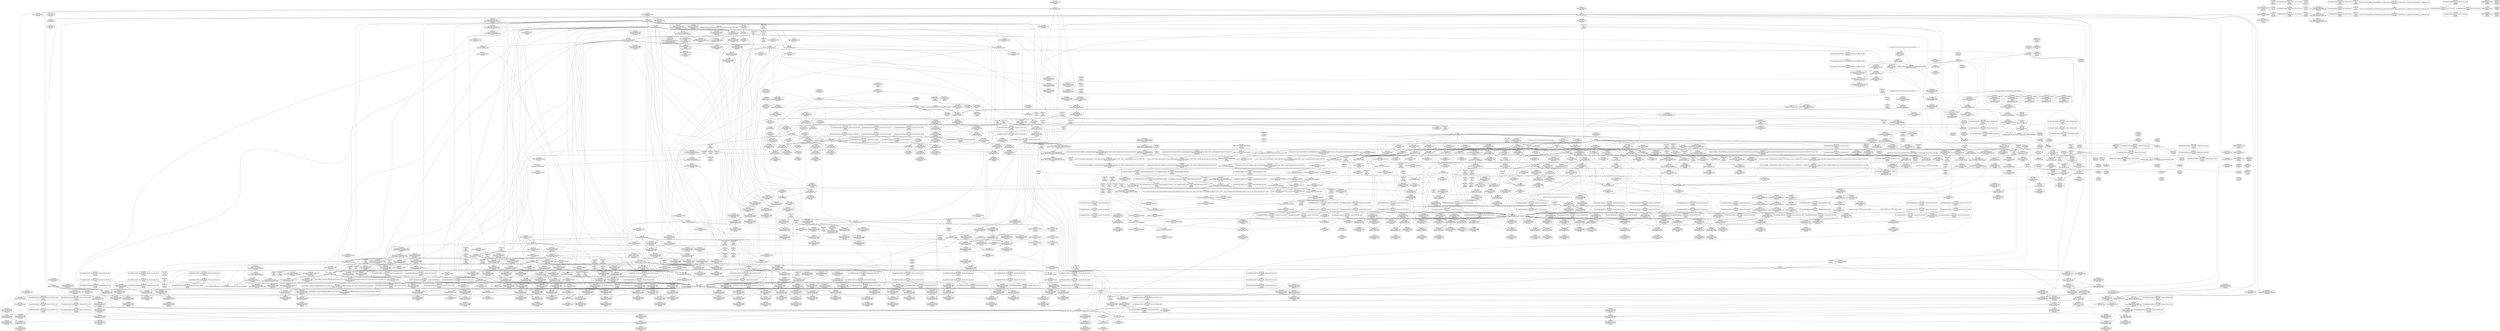 digraph {
	CE0x4a5e210 [shape=record,shape=Mrecord,label="{CE0x4a5e210|selinux_inode_getsecurity:if.else|*SummSink*}"]
	CE0x4ab1730 [shape=record,shape=Mrecord,label="{CE0x4ab1730|i64*_getelementptr_inbounds_(_26_x_i64_,_26_x_i64_*___llvm_gcov_ctr242,_i64_0,_i64_9)|*Constant*}"]
	CE0x4ad1730 [shape=record,shape=Mrecord,label="{CE0x4ad1730|i64_20|*Constant*|*SummSink*}"]
	CE0x4a8fc60 [shape=record,shape=Mrecord,label="{CE0x4a8fc60|cred_sid:cred|Function::cred_sid&Arg::cred::|*SummSink*}"]
	CE0x4a5f210 [shape=record,shape=Mrecord,label="{CE0x4a5f210|selinux_inode_getsecurity:if.then5|*SummSource*}"]
	CE0x4aa1c10 [shape=record,shape=Mrecord,label="{CE0x4aa1c10|selinux_inode_getsecurity:tmp47|security/selinux/hooks.c,3097|*SummSource*}"]
	CE0x4b049c0 [shape=record,shape=Mrecord,label="{CE0x4b049c0|cred_has_capability:tmp8|security/selinux/hooks.c,1575|*SummSink*}"]
	CE0x4ac1940 [shape=record,shape=Mrecord,label="{CE0x4ac1940|i32_3|*Constant*|*SummSource*}"]
	CE0x4a20380 [shape=record,shape=Mrecord,label="{CE0x4a20380|selinux_inode_getsecctx:ctxlen|Function::selinux_inode_getsecctx&Arg::ctxlen::|*SummSource*}"]
	CE0x4a96a50 [shape=record,shape=Mrecord,label="{CE0x4a96a50|i32_31|*Constant*}"]
	CE0x4abaf20 [shape=record,shape=Mrecord,label="{CE0x4abaf20|selinux_capable:entry}"]
	CE0x4b23200 [shape=record,shape=Mrecord,label="{CE0x4b23200|0:_i32,_:_GCMR___llvm_gcov_global_state_pred145_internal_unnamed_addr_global_i32_-1:_elem_0:default:}"]
	CE0x4a2c230 [shape=record,shape=Mrecord,label="{CE0x4a2c230|selinux_capable:bb|*SummSink*}"]
	CE0x4aa97a0 [shape=record,shape=Mrecord,label="{CE0x4aa97a0|selinux_inode_getsecurity:tmp18|security/selinux/hooks.c,3087|*SummSource*}"]
	CE0x4a5c540 [shape=record,shape=Mrecord,label="{CE0x4a5c540|i64_1|*Constant*}"]
	CE0x4b26b40 [shape=record,shape=Mrecord,label="{CE0x4b26b40|i32_1575|*Constant*|*SummSource*}"]
	CE0x4a4a4f0 [shape=record,shape=Mrecord,label="{CE0x4a4a4f0|selinux_inode_getsecctx:tmp7|security/selinux/hooks.c,5738}"]
	CE0x4a5b060 [shape=record,shape=Mrecord,label="{CE0x4a5b060|selinux_capable:tmp|*SummSink*}"]
	CE0x4b13060 [shape=record,shape=Mrecord,label="{CE0x4b13060|_call_void___llvm_gcov_indirect_counter_increment(i32*___llvm_gcov_global_state_pred145,_i64**_getelementptr_inbounds_(_3_x_i64*_,_3_x_i64*_*___llvm_gcda_edge_table144,_i64_0,_i64_0)),_!dbg_!27734|security/selinux/hooks.c,1574|*SummSink*}"]
	CE0x4afb610 [shape=record,shape=Mrecord,label="{CE0x4afb610|cred_has_capability:tmp22|security/selinux/hooks.c,1582|*SummSource*}"]
	CE0x4a30010 [shape=record,shape=Mrecord,label="{CE0x4a30010|selinux_inode_getsecctx:tmp11|security/selinux/hooks.c,5741|*SummSink*}"]
	CE0x4a73b60 [shape=record,shape=Mrecord,label="{CE0x4a73b60|get_current:tmp2}"]
	CE0x4a6f4b0 [shape=record,shape=Mrecord,label="{CE0x4a6f4b0|i64*_getelementptr_inbounds_(_26_x_i64_,_26_x_i64_*___llvm_gcov_ctr242,_i64_0,_i64_24)|*Constant*|*SummSink*}"]
	CE0x4aa2bb0 [shape=record,shape=Mrecord,label="{CE0x4aa2bb0|selinux_inode_getsecurity:tmp49|security/selinux/hooks.c,3098|*SummSource*}"]
	CE0x4a6a8f0 [shape=record,shape=Mrecord,label="{CE0x4a6a8f0|selinux_inode_getsecurity:tmp53|security/selinux/hooks.c,3101}"]
	CE0x4ad05c0 [shape=record,shape=Mrecord,label="{CE0x4ad05c0|selinux_inode_getsecurity:tmp38|security/selinux/hooks.c,3094}"]
	CE0x4ae8000 [shape=record,shape=Mrecord,label="{CE0x4ae8000|GLOBAL:avc_audit|*Constant*|*SummSource*}"]
	CE0x4b0a060 [shape=record,shape=Mrecord,label="{CE0x4b0a060|__llvm_gcov_indirect_counter_increment:predecessor|Function::__llvm_gcov_indirect_counter_increment&Arg::predecessor::|*SummSink*}"]
	CE0x4a5a150 [shape=record,shape=Mrecord,label="{CE0x4a5a150|selinux_inode_getsecurity:do.body|*SummSource*}"]
	CE0x4a96800 [shape=record,shape=Mrecord,label="{CE0x4a96800|GLOBAL:__llvm_gcov_ctr142|Global_var:__llvm_gcov_ctr142}"]
	CE0x4a60110 [shape=record,shape=Mrecord,label="{CE0x4a60110|cred_has_capability:cap1|security/selinux/hooks.c,1563}"]
	CE0x4ab3850 [shape=record,shape=Mrecord,label="{CE0x4ab3850|i8*_getelementptr_inbounds_(_45_x_i8_,_45_x_i8_*_.str12,_i32_0,_i32_0)|*Constant*|*SummSink*}"]
	CE0x4a14190 [shape=record,shape=Mrecord,label="{CE0x4a14190|selinux_inode_getsecctx:cmp|security/selinux/hooks.c,5737}"]
	CE0x4acd150 [shape=record,shape=Mrecord,label="{CE0x4acd150|selinux_inode_getsecurity:tmp43|security/selinux/hooks.c,3095|*SummSink*}"]
	CE0x4a19700 [shape=record,shape=Mrecord,label="{CE0x4a19700|i64*_getelementptr_inbounds_(_6_x_i64_,_6_x_i64_*___llvm_gcov_ctr338,_i64_0,_i64_3)|*Constant*}"]
	CE0x4a6e580 [shape=record,shape=Mrecord,label="{CE0x4a6e580|cred_has_capability:cred|Function::cred_has_capability&Arg::cred::|*SummSource*}"]
	CE0x4b29460 [shape=record,shape=Mrecord,label="{CE0x4b29460|cred_has_capability:tmp16|security/selinux/hooks.c,1576}"]
	CE0x4a5acc0 [shape=record,shape=Mrecord,label="{CE0x4a5acc0|_ret_%struct.task_struct*_%tmp4,_!dbg_!27714|./arch/x86/include/asm/current.h,14|*SummSource*}"]
	CE0x4a67f90 [shape=record,shape=Mrecord,label="{CE0x4a67f90|i8_3|*Constant*|*SummSource*}"]
	CE0x4a35390 [shape=record,shape=Mrecord,label="{CE0x4a35390|selinux_inode_getsecctx:if.end|*SummSource*}"]
	CE0x4a33ce0 [shape=record,shape=Mrecord,label="{CE0x4a33ce0|selinux_inode_getsecctx:tmp11|security/selinux/hooks.c,5741|*SummSource*}"]
	CE0x4afd680 [shape=record,shape=Mrecord,label="{CE0x4afd680|i64*_getelementptr_inbounds_(_21_x_i64_,_21_x_i64_*___llvm_gcov_ctr143,_i64_0,_i64_17)|*Constant*|*SummSink*}"]
	CE0x4a58450 [shape=record,shape=Mrecord,label="{CE0x4a58450|get_current:tmp4|./arch/x86/include/asm/current.h,14|*SummSink*}"]
	CE0x4aae0b0 [shape=record,shape=Mrecord,label="{CE0x4aae0b0|selinux_inode_getsecurity:tmp11|security/selinux/hooks.c,3087|*SummSink*}"]
	CE0x4a582c0 [shape=record,shape=Mrecord,label="{CE0x4a582c0|selinux_inode_getsecurity:tmp}"]
	CE0x4aaf320 [shape=record,shape=Mrecord,label="{CE0x4aaf320|selinux_inode_getsecurity:tmp8|security/selinux/hooks.c,3076}"]
	CE0x4a69360 [shape=record,shape=Mrecord,label="{CE0x4a69360|get_current:tmp3|*SummSink*}"]
	CE0x5d72300 [shape=record,shape=Mrecord,label="{CE0x5d72300|i64_0|*Constant*}"]
	CE0x4b2e3e0 [shape=record,shape=Mrecord,label="{CE0x4b2e3e0|i64*_getelementptr_inbounds_(_21_x_i64_,_21_x_i64_*___llvm_gcov_ctr143,_i64_0,_i64_5)|*Constant*}"]
	CE0x4aa9160 [shape=record,shape=Mrecord,label="{CE0x4aa9160|i64_8|*Constant*|*SummSink*}"]
	CE0x4b14150 [shape=record,shape=Mrecord,label="{CE0x4b14150|i32_-22|*Constant*|*SummSink*}"]
	CE0x4a3f860 [shape=record,shape=Mrecord,label="{CE0x4a3f860|cred_has_capability:sw.epilog|*SummSink*}"]
	CE0x4aa8880 [shape=record,shape=Mrecord,label="{CE0x4aa8880|COLLAPSED:_GCMRE___llvm_gcov_ctr142_internal_global_6_x_i64_zeroinitializer:_elem_0:default:}"]
	CE0x4b31210 [shape=record,shape=Mrecord,label="{CE0x4b31210|cred_has_capability:tmp5|security/selinux/hooks.c,1570}"]
	CE0x4acea50 [shape=record,shape=Mrecord,label="{CE0x4acea50|selinux_inode_getsecurity:sid12|security/selinux/hooks.c,3093|*SummSink*}"]
	CE0x4a49ea0 [shape=record,shape=Mrecord,label="{CE0x4a49ea0|selinux_capable:tmp7|security/selinux/hooks.c,2009|*SummSource*}"]
	"CONST[source:2(external),value:2(dynamic)][purpose:{subject}][SrcIdx:3]"
	CE0x4b0d300 [shape=record,shape=Mrecord,label="{CE0x4b0d300|i64**_getelementptr_inbounds_(_3_x_i64*_,_3_x_i64*_*___llvm_gcda_edge_table144,_i64_0,_i64_0)|*Constant*|*SummSink*}"]
	CE0x4a2a7c0 [shape=record,shape=Mrecord,label="{CE0x4a2a7c0|cred_has_capability:do.end6|*SummSink*}"]
	CE0x4a41400 [shape=record,shape=Mrecord,label="{CE0x4a41400|cred_has_capability:bb|*SummSink*}"]
	CE0x4b12ce0 [shape=record,shape=Mrecord,label="{CE0x4b12ce0|cred_has_capability:tmp5|security/selinux/hooks.c,1570|*SummSink*}"]
	CE0x4acbe50 [shape=record,shape=Mrecord,label="{CE0x4acbe50|selinux_inode_getsecurity:tmp38|security/selinux/hooks.c,3094|*SummSource*}"]
	CE0x4afa510 [shape=record,shape=Mrecord,label="{CE0x4afa510|cred_has_capability:tobool|security/selinux/hooks.c,1582}"]
	CE0x4aa31e0 [shape=record,shape=Mrecord,label="{CE0x4aa31e0|selinux_inode_getsecurity:tmp50|security/selinux/hooks.c,3098}"]
	CE0x4a59480 [shape=record,shape=Mrecord,label="{CE0x4a59480|cred_has_capability:call|security/selinux/hooks.c,1558|*SummSink*}"]
	CE0x4abbee0 [shape=record,shape=Mrecord,label="{CE0x4abbee0|selinux_capable:ns|Function::selinux_capable&Arg::ns::}"]
	CE0x4a337c0 [shape=record,shape=Mrecord,label="{CE0x4a337c0|selinux_inode_getsecctx:tmp10|security/selinux/hooks.c,5741|*SummSource*}"]
	CE0x4aa8250 [shape=record,shape=Mrecord,label="{CE0x4aa8250|i64_0|*Constant*}"]
	CE0x4aab8e0 [shape=record,shape=Mrecord,label="{CE0x4aab8e0|selinux_inode_getsecurity:tmp7|security/selinux/hooks.c,3075|*SummSource*}"]
	CE0x4b0fdc0 [shape=record,shape=Mrecord,label="{CE0x4b0fdc0|i64*_null|*Constant*|*SummSource*}"]
	CE0x4ab7b10 [shape=record,shape=Mrecord,label="{CE0x4ab7b10|selinux_inode_getsecurity:call7|security/selinux/hooks.c,3087|*SummSource*}"]
	CE0x4afa9c0 [shape=record,shape=Mrecord,label="{CE0x4afa9c0|i64_15|*Constant*|*SummSource*}"]
	CE0x4abb870 [shape=record,shape=Mrecord,label="{CE0x4abb870|selinux_capable:cred|Function::selinux_capable&Arg::cred::|*SummSink*}"]
	CE0x4acb550 [shape=record,shape=Mrecord,label="{CE0x4acb550|selinux_inode_getsecurity:tmp42|security/selinux/hooks.c,3095}"]
	CE0x4a2fc90 [shape=record,shape=Mrecord,label="{CE0x4a2fc90|selinux_inode_getsecurity:entry}"]
	CE0x4abe6c0 [shape=record,shape=Mrecord,label="{CE0x4abe6c0|i64_14|*Constant*|*SummSink*}"]
	CE0x4a5d900 [shape=record,shape=Mrecord,label="{CE0x4a5d900|selinux_capable:if.then}"]
	CE0x4b00ff0 [shape=record,shape=Mrecord,label="{CE0x4b00ff0|cred_sid:tmp6|security/selinux/hooks.c,197|*SummSink*}"]
	CE0x4aaa030 [shape=record,shape=Mrecord,label="{CE0x4aaa030|i64_2|*Constant*}"]
	CE0x4a18ed0 [shape=record,shape=Mrecord,label="{CE0x4a18ed0|selinux_inode_getsecctx:entry|*SummSource*}"]
	CE0x4a5cb40 [shape=record,shape=Mrecord,label="{CE0x4a5cb40|selinux_inode_getsecurity:do.end|*SummSink*}"]
	CE0x4aa1960 [shape=record,shape=Mrecord,label="{CE0x4aa1960|selinux_inode_getsecurity:tmp47|security/selinux/hooks.c,3097}"]
	CE0x4b253d0 [shape=record,shape=Mrecord,label="{CE0x4b253d0|cred_has_capability:ad|security/selinux/hooks.c, 1555}"]
	CE0x4a2eac0 [shape=record,shape=Mrecord,label="{CE0x4a2eac0|selinux_inode_getsecctx:if.end|*SummSink*}"]
	CE0x4a2e0d0 [shape=record,shape=Mrecord,label="{CE0x4a2e0d0|GLOBAL:selinux_inode_getsecurity|*Constant*}"]
	CE0x4a5e120 [shape=record,shape=Mrecord,label="{CE0x4a5e120|selinux_inode_getsecurity:if.else|*SummSource*}"]
	CE0x4abb490 [shape=record,shape=Mrecord,label="{CE0x4abb490|selinux_capable:entry|*SummSink*}"]
	CE0x4a6bee0 [shape=record,shape=Mrecord,label="{CE0x4a6bee0|_call_void_kfree(i8*_%tmp54)_#10,_!dbg_!27776|security/selinux/hooks.c,3101}"]
	CE0x4a8deb0 [shape=record,shape=Mrecord,label="{CE0x4a8deb0|selinux_capable:tmp10|security/selinux/hooks.c,2012}"]
	CE0x4b0fe30 [shape=record,shape=Mrecord,label="{CE0x4b0fe30|i64*_null|*Constant*|*SummSink*}"]
	CE0x4abfef0 [shape=record,shape=Mrecord,label="{CE0x4abfef0|selinux_inode_getsecurity:tmp31|security/selinux/hooks.c,3089|*SummSink*}"]
	CE0x4a21a00 [shape=record,shape=Mrecord,label="{CE0x4a21a00|i64*_getelementptr_inbounds_(_6_x_i64_,_6_x_i64_*___llvm_gcov_ctr338,_i64_0,_i64_0)|*Constant*|*SummSink*}"]
	CE0x4a5f160 [shape=record,shape=Mrecord,label="{CE0x4a5f160|selinux_inode_getsecurity:land.lhs.true4|*SummSink*}"]
	CE0x4a68210 [shape=record,shape=Mrecord,label="{CE0x4a68210|selinux_inode_getsecurity:frombool|*SummSink*}"]
	CE0x4aaa2f0 [shape=record,shape=Mrecord,label="{CE0x4aaa2f0|selinux_inode_getsecurity:tmp4|security/selinux/hooks.c,3075|*SummSource*}"]
	CE0x4ac0bb0 [shape=record,shape=Mrecord,label="{CE0x4ac0bb0|i64*_getelementptr_inbounds_(_26_x_i64_,_26_x_i64_*___llvm_gcov_ctr242,_i64_0,_i64_15)|*Constant*|*SummSource*}"]
	CE0x4acb1d0 [shape=record,shape=Mrecord,label="{CE0x4acb1d0|selinux_inode_getsecurity:tmp41|security/selinux/hooks.c,3094|*SummSource*}"]
	CE0x4afdf60 [shape=record,shape=Mrecord,label="{CE0x4afdf60|cred_has_capability:tmp27|security/selinux/hooks.c,1583|*SummSink*}"]
	CE0x4a8f080 [shape=record,shape=Mrecord,label="{CE0x4a8f080|cred_sid:tmp1|*SummSource*}"]
	CE0x4a68a30 [shape=record,shape=Mrecord,label="{CE0x4a68a30|selinux_inode_getsecurity:if.end6|*SummSource*}"]
	CE0x4a6f710 [shape=record,shape=Mrecord,label="{CE0x4a6f710|selinux_inode_getsecurity:tmp56|security/selinux/hooks.c,3103}"]
	CE0x4a38fa0 [shape=record,shape=Mrecord,label="{CE0x4a38fa0|selinux_inode_getsecurity:alloc|Function::selinux_inode_getsecurity&Arg::alloc::|*SummSource*}"]
	CE0x4a2a5e0 [shape=record,shape=Mrecord,label="{CE0x4a2a5e0|get_current:tmp3}"]
	CE0x4a58510 [shape=record,shape=Mrecord,label="{CE0x4a58510|GLOBAL:current_task|Global_var:current_task}"]
	CE0x4a310f0 [shape=record,shape=Mrecord,label="{CE0x4a310f0|i32_0|*Constant*|*SummSource*}"]
	CE0x4a19db0 [shape=record,shape=Mrecord,label="{CE0x4a19db0|selinux_inode_getsecctx:inode|Function::selinux_inode_getsecctx&Arg::inode::}"]
	CE0x4a69880 [shape=record,shape=Mrecord,label="{CE0x4a69880|selinux_capable:tmp5|security/selinux/hooks.c,2008}"]
	CE0x4b2a9e0 [shape=record,shape=Mrecord,label="{CE0x4b2a9e0|cred_has_capability:tmp12|security/selinux/hooks.c,1575|*SummSource*}"]
	CE0x4af57a0 [shape=record,shape=Mrecord,label="{CE0x4af57a0|i32_22|*Constant*|*SummSink*}"]
	CE0x4a5c4d0 [shape=record,shape=Mrecord,label="{CE0x4a5c4d0|cred_sid:tmp|*SummSink*}"]
	CE0x4b03d70 [shape=record,shape=Mrecord,label="{CE0x4b03d70|GLOBAL:printk|*Constant*|*SummSource*}"]
	CE0x4abaca0 [shape=record,shape=Mrecord,label="{CE0x4abaca0|GLOBAL:selinux_capable|*Constant*}"]
	CE0x4ab6380 [shape=record,shape=Mrecord,label="{CE0x4ab6380|i8_1|*Constant*|*SummSource*}"]
	CE0x4a6a2d0 [shape=record,shape=Mrecord,label="{CE0x4a6a2d0|i64*_getelementptr_inbounds_(_26_x_i64_,_26_x_i64_*___llvm_gcov_ctr242,_i64_0,_i64_23)|*Constant*}"]
	CE0x4a90b20 [shape=record,shape=Mrecord,label="{CE0x4a90b20|cred_sid:tmp3|*SummSink*}"]
	CE0x4a204e0 [shape=record,shape=Mrecord,label="{CE0x4a204e0|selinux_inode_getsecctx:ctxlen|Function::selinux_inode_getsecctx&Arg::ctxlen::|*SummSink*}"]
	CE0x4a59ba0 [shape=record,shape=Mrecord,label="{CE0x4a59ba0|selinux_inode_getsecurity:size|security/selinux/hooks.c, 3070|*SummSink*}"]
	CE0x4a3ef50 [shape=record,shape=Mrecord,label="{CE0x4a3ef50|cred_has_capability:sw.epilog|*SummSource*}"]
	CE0x4aae810 [shape=record,shape=Mrecord,label="{CE0x4aae810|selinux_inode_getsecurity:tobool2|security/selinux/hooks.c,3087}"]
	CE0x4a6cb60 [shape=record,shape=Mrecord,label="{CE0x4a6cb60|selinux_inode_getsecurity:retval.0|*SummSink*}"]
	CE0x4a41570 [shape=record,shape=Mrecord,label="{CE0x4a41570|get_current:tmp1|*SummSink*}"]
	CE0x4b0c2b0 [shape=record,shape=Mrecord,label="{CE0x4b0c2b0|_call_void___llvm_gcov_indirect_counter_increment(i32*___llvm_gcov_global_state_pred145,_i64**_getelementptr_inbounds_(_3_x_i64*_,_3_x_i64*_*___llvm_gcda_edge_table144,_i64_0,_i64_2)),_!dbg_!27732|security/selinux/hooks.c,1570|*SummSink*}"]
	CE0x4aa9090 [shape=record,shape=Mrecord,label="{CE0x4aa9090|i64_8|*Constant*|*SummSource*}"]
	CE0x4af6e80 [shape=record,shape=Mrecord,label="{CE0x4af6e80|i32_5|*Constant*|*SummSink*}"]
	CE0x4af71d0 [shape=record,shape=Mrecord,label="{CE0x4af71d0|__llvm_gcov_indirect_counter_increment:tmp}"]
	CE0x4a160c0 [shape=record,shape=Mrecord,label="{CE0x4a160c0|i64_1|*Constant*}"]
	CE0x4acf1b0 [shape=record,shape=Mrecord,label="{CE0x4acf1b0|selinux_inode_getsecurity:call11|security/selinux/hooks.c,3090|*SummSink*}"]
	CE0x4a62850 [shape=record,shape=Mrecord,label="{CE0x4a62850|selinux_capable:if.end|*SummSink*}"]
	CE0x4ae4bf0 [shape=record,shape=Mrecord,label="{CE0x4ae4bf0|GLOBAL:avc_has_perm_noaudit|*Constant*|*SummSource*}"]
	CE0x4b01d00 [shape=record,shape=Mrecord,label="{CE0x4b01d00|cred_has_capability:tmp4|security/selinux/hooks.c,1570|*SummSource*}"]
	CE0x4aa4100 [shape=record,shape=Mrecord,label="{CE0x4aa4100|selinux_inode_getsecurity:tmp51|security/selinux/hooks.c,3098|*SummSource*}"]
	CE0x4af9c30 [shape=record,shape=Mrecord,label="{CE0x4af9c30|avc_audit:a|Function::avc_audit&Arg::a::|*SummSink*}"]
	CE0x4ab2f90 [shape=record,shape=Mrecord,label="{CE0x4ab2f90|i32_3087|*Constant*|*SummSource*}"]
	CE0x4a3a8a0 [shape=record,shape=Mrecord,label="{CE0x4a3a8a0|%struct.task_struct*_(%struct.task_struct**)*_asm_movq_%gs:$_1:P_,$0_,_r,im,_dirflag_,_fpsr_,_flags_|*SummSink*}"]
	CE0x4b08ae0 [shape=record,shape=Mrecord,label="{CE0x4b08ae0|__llvm_gcov_indirect_counter_increment:entry|*SummSource*}"]
	CE0x4a49b60 [shape=record,shape=Mrecord,label="{CE0x4a49b60|selinux_capable:tmp6|security/selinux/hooks.c,2009|*SummSink*}"]
	CE0x4ae6500 [shape=record,shape=Mrecord,label="{CE0x4ae6500|avc_has_perm_noaudit:requested|Function::avc_has_perm_noaudit&Arg::requested::|*SummSink*}"]
	CE0x4af8ba0 [shape=record,shape=Mrecord,label="{CE0x4af8ba0|avc_audit:tclass|Function::avc_audit&Arg::tclass::|*SummSink*}"]
	CE0x4ab8400 [shape=record,shape=Mrecord,label="{CE0x4ab8400|GLOBAL:get_current|*Constant*|*SummSink*}"]
	CE0x4a31a20 [shape=record,shape=Mrecord,label="{CE0x4a31a20|selinux_inode_getsecurity:name|Function::selinux_inode_getsecurity&Arg::name::}"]
	CE0x4ad2660 [shape=record,shape=Mrecord,label="{CE0x4ad2660|GLOBAL:security_sid_to_context|*Constant*|*SummSink*}"]
	CE0x4a1b540 [shape=record,shape=Mrecord,label="{CE0x4a1b540|cred_has_capability:type|security/selinux/hooks.c,1562}"]
	CE0x4b01560 [shape=record,shape=Mrecord,label="{CE0x4b01560|_call_void___llvm_gcov_indirect_counter_increment(i32*___llvm_gcov_global_state_pred145,_i64**_getelementptr_inbounds_(_3_x_i64*_,_3_x_i64*_*___llvm_gcda_edge_table144,_i64_0,_i64_2)),_!dbg_!27732|security/selinux/hooks.c,1570|*SummSource*}"]
	CE0x4a59600 [shape=record,shape=Mrecord,label="{CE0x4a59600|GLOBAL:cred_sid|*Constant*|*SummSink*}"]
	CE0x4aea460 [shape=record,shape=Mrecord,label="{CE0x4aea460|i64_0|*Constant*}"]
	CE0x4a62e10 [shape=record,shape=Mrecord,label="{CE0x4a62e10|i64_7|*Constant*|*SummSource*}"]
	CE0x4a1a160 [shape=record,shape=Mrecord,label="{CE0x4a1a160|selinux_inode_getsecurity:tmp16|security/selinux/hooks.c,3087}"]
	CE0x4aff2b0 [shape=record,shape=Mrecord,label="{CE0x4aff2b0|cred_has_capability:tmp29|security/selinux/hooks.c,1584|*SummSink*}"]
	CE0x4aa8fc0 [shape=record,shape=Mrecord,label="{CE0x4aa8fc0|i64_8|*Constant*}"]
	CE0x4a2c170 [shape=record,shape=Mrecord,label="{CE0x4a2c170|selinux_capable:bb}"]
	CE0x4a31bf0 [shape=record,shape=Mrecord,label="{CE0x4a31bf0|i64*_getelementptr_inbounds_(_6_x_i64_,_6_x_i64_*___llvm_gcov_ctr338,_i64_0,_i64_3)|*Constant*|*SummSource*}"]
	CE0x4ab4e10 [shape=record,shape=Mrecord,label="{CE0x4ab4e10|selinux_inode_getsecurity:tmp23|security/selinux/hooks.c,3087}"]
	CE0x4aebc50 [shape=record,shape=Mrecord,label="{CE0x4aebc50|cred_has_capability:tmp21|security/selinux/hooks.c,1580|*SummSource*}"]
	CE0x4b32dd0 [shape=record,shape=Mrecord,label="{CE0x4b32dd0|cred_has_capability:do.end|*SummSink*}"]
	CE0x4b16130 [shape=record,shape=Mrecord,label="{CE0x4b16130|cred_sid:bb|*SummSink*}"]
	CE0x4a06c20 [shape=record,shape=Mrecord,label="{CE0x4a06c20|selinux_inode_getsecurity:tmp13|security/selinux/hooks.c,3087}"]
	CE0x4b24d90 [shape=record,shape=Mrecord,label="{CE0x4b24d90|__llvm_gcov_indirect_counter_increment:exit|*SummSink*}"]
	CE0x4a23760 [shape=record,shape=Mrecord,label="{CE0x4a23760|selinux_inode_getsecctx:call|security/selinux/hooks.c,5735|*SummSink*}"]
	CE0x4b0a170 [shape=record,shape=Mrecord,label="{CE0x4b0a170|__llvm_gcov_indirect_counter_increment:counters|Function::__llvm_gcov_indirect_counter_increment&Arg::counters::}"]
	CE0x4abc060 [shape=record,shape=Mrecord,label="{CE0x4abc060|selinux_capable:ns|Function::selinux_capable&Arg::ns::|*SummSource*}"]
	CE0x4a6fe80 [shape=record,shape=Mrecord,label="{CE0x4a6fe80|selinux_inode_getsecurity:tmp56|security/selinux/hooks.c,3103|*SummSink*}"]
	CE0x4accbc0 [shape=record,shape=Mrecord,label="{CE0x4accbc0|selinux_inode_getsecurity:tmp43|security/selinux/hooks.c,3095|*SummSource*}"]
	CE0x4a6e470 [shape=record,shape=Mrecord,label="{CE0x4a6e470|cred_has_capability:cred|Function::cred_has_capability&Arg::cred::}"]
	CE0x4a38640 [shape=record,shape=Mrecord,label="{CE0x4a38640|_call_void_mcount()_#3|*SummSink*}"]
	CE0x4a939b0 [shape=record,shape=Mrecord,label="{CE0x4a939b0|cred_has_capability:cap|Function::cred_has_capability&Arg::cap::}"]
	CE0x4ac0190 [shape=record,shape=Mrecord,label="{CE0x4ac0190|selinux_inode_getsecurity:tmp32|security/selinux/hooks.c,3090}"]
	CE0x4abf1a0 [shape=record,shape=Mrecord,label="{CE0x4abf1a0|selinux_inode_getsecurity:tmp29|security/selinux/hooks.c,3089|*SummSource*}"]
	CE0x4b06520 [shape=record,shape=Mrecord,label="{CE0x4b06520|cred_has_capability:tmp10|security/selinux/hooks.c,1575}"]
	CE0x4aa2170 [shape=record,shape=Mrecord,label="{CE0x4aa2170|selinux_inode_getsecurity:tmp48|security/selinux/hooks.c,3097|*SummSource*}"]
	CE0x4a185a0 [shape=record,shape=Mrecord,label="{CE0x4a185a0|selinux_inode_getsecctx:tmp3|security/selinux/hooks.c,5737}"]
	CE0x4afae50 [shape=record,shape=Mrecord,label="{CE0x4afae50|i64_16|*Constant*|*SummSource*}"]
	CE0x4a95940 [shape=record,shape=Mrecord,label="{CE0x4a95940|selinux_capable:tmp8|security/selinux/hooks.c,2011|*SummSink*}"]
	CE0x4a3ed70 [shape=record,shape=Mrecord,label="{CE0x4a3ed70|cred_has_capability:if.then9|*SummSource*}"]
	CE0x4b29a20 [shape=record,shape=Mrecord,label="{CE0x4b29a20|cred_has_capability:tmp16|security/selinux/hooks.c,1576|*SummSource*}"]
	CE0x4ae77f0 [shape=record,shape=Mrecord,label="{CE0x4ae77f0|cred_has_capability:tmp21|security/selinux/hooks.c,1580|*SummSink*}"]
	CE0x4a30ea0 [shape=record,shape=Mrecord,label="{CE0x4a30ea0|_ret_i32_%retval.0,_!dbg_!27779|security/selinux/hooks.c,3104|*SummSink*}"]
	CE0x4afe950 [shape=record,shape=Mrecord,label="{CE0x4afe950|i64*_getelementptr_inbounds_(_21_x_i64_,_21_x_i64_*___llvm_gcov_ctr143,_i64_0,_i64_18)|*Constant*|*SummSource*}"]
	CE0x4a6c0a0 [shape=record,shape=Mrecord,label="{CE0x4a6c0a0|_call_void_kfree(i8*_%tmp54)_#10,_!dbg_!27776|security/selinux/hooks.c,3101|*SummSource*}"]
	CE0x4ae5d10 [shape=record,shape=Mrecord,label="{CE0x4ae5d10|avc_has_perm_noaudit:tclass|Function::avc_has_perm_noaudit&Arg::tclass::|*SummSource*}"]
	CE0x4b0eee0 [shape=record,shape=Mrecord,label="{CE0x4b0eee0|avc_audit:tsid|Function::avc_audit&Arg::tsid::|*SummSource*}"]
	CE0x4ab9cc0 [shape=record,shape=Mrecord,label="{CE0x4ab9cc0|selinux_inode_getsecurity:cred|security/selinux/hooks.c,3087|*SummSink*}"]
	CE0x4a5b550 [shape=record,shape=Mrecord,label="{CE0x4a5b550|GLOBAL:__llvm_gcov_indirect_counter_increment|*Constant*|*SummSink*}"]
	CE0x4ad2100 [shape=record,shape=Mrecord,label="{CE0x4ad2100|selinux_inode_getsecurity:call13|security/selinux/hooks.c,3093|*SummSink*}"]
	CE0x4abee30 [shape=record,shape=Mrecord,label="{CE0x4abee30|selinux_inode_getsecurity:tmp28|security/selinux/hooks.c,3089|*SummSink*}"]
	CE0x4b28510 [shape=record,shape=Mrecord,label="{CE0x4b28510|i1_true|*Constant*}"]
	CE0x4aea0a0 [shape=record,shape=Mrecord,label="{CE0x4aea0a0|cred_has_capability:cmp|security/selinux/hooks.c,1580}"]
	CE0x4ab6e70 [shape=record,shape=Mrecord,label="{CE0x4ab6e70|i64*_getelementptr_inbounds_(_26_x_i64_,_26_x_i64_*___llvm_gcov_ctr242,_i64_0,_i64_12)|*Constant*|*SummSink*}"]
	CE0x4a9c9a0 [shape=record,shape=Mrecord,label="{CE0x4a9c9a0|selinux_inode_getsecurity:tmp2|*LoadInst*|security/selinux/hooks.c,3073}"]
	CE0x4b06a40 [shape=record,shape=Mrecord,label="{CE0x4b06a40|i64*_getelementptr_inbounds_(_21_x_i64_,_21_x_i64_*___llvm_gcov_ctr143,_i64_0,_i64_7)|*Constant*|*SummSource*}"]
	CE0x4a15d30 [shape=record,shape=Mrecord,label="{CE0x4a15d30|selinux_inode_getsecctx:retval.0|*SummSource*}"]
	CE0x4af5c30 [shape=record,shape=Mrecord,label="{CE0x4af5c30|_call_void_mcount()_#3|*SummSource*}"]
	CE0x4ae6ce0 [shape=record,shape=Mrecord,label="{CE0x4ae6ce0|avc_has_perm_noaudit:avd|Function::avc_has_perm_noaudit&Arg::avd::}"]
	CE0x4a4a690 [shape=record,shape=Mrecord,label="{CE0x4a4a690|selinux_inode_getsecurity:if.then}"]
	CE0x4b2a260 [shape=record,shape=Mrecord,label="{CE0x4b2a260|cred_has_capability:tmp17|security/selinux/hooks.c,1576|*SummSink*}"]
	CE0x4b2ce30 [shape=record,shape=Mrecord,label="{CE0x4b2ce30|GLOBAL:cred_sid|*Constant*}"]
	CE0x4b2db30 [shape=record,shape=Mrecord,label="{CE0x4b2db30|cred_has_capability:ad|security/selinux/hooks.c, 1555|*SummSink*}"]
	CE0x4accaa0 [shape=record,shape=Mrecord,label="{CE0x4accaa0|selinux_inode_getsecurity:tmp43|security/selinux/hooks.c,3095}"]
	CE0x4a43db0 [shape=record,shape=Mrecord,label="{CE0x4a43db0|i64*_getelementptr_inbounds_(_2_x_i64_,_2_x_i64_*___llvm_gcov_ctr98,_i64_0,_i64_1)|*Constant*}"]
	CE0x4ab1a70 [shape=record,shape=Mrecord,label="{CE0x4ab1a70|i64*_getelementptr_inbounds_(_26_x_i64_,_26_x_i64_*___llvm_gcov_ctr242,_i64_0,_i64_9)|*Constant*|*SummSource*}"]
	CE0x4b11530 [shape=record,shape=Mrecord,label="{CE0x4b11530|i64*_getelementptr_inbounds_(_21_x_i64_,_21_x_i64_*___llvm_gcov_ctr143,_i64_0,_i64_4)|*Constant*|*SummSource*}"]
	CE0x4aae650 [shape=record,shape=Mrecord,label="{CE0x4aae650|selinux_inode_getsecurity:call1|security/selinux/hooks.c,3087|*SummSink*}"]
	CE0x4ab98d0 [shape=record,shape=Mrecord,label="{CE0x4ab98d0|i32_78|*Constant*|*SummSource*}"]
	CE0x4aad9c0 [shape=record,shape=Mrecord,label="{CE0x4aad9c0|selinux_inode_getsecurity:tmp10|security/selinux/hooks.c,3087|*SummSink*}"]
	CE0x4a3c7f0 [shape=record,shape=Mrecord,label="{CE0x4a3c7f0|COLLAPSED:_GCMRE___llvm_gcov_ctr98_internal_global_2_x_i64_zeroinitializer:_elem_0:default:}"]
	CE0x4a1a430 [shape=record,shape=Mrecord,label="{CE0x4a1a430|i64*_getelementptr_inbounds_(_26_x_i64_,_26_x_i64_*___llvm_gcov_ctr242,_i64_0,_i64_25)|*Constant*|*SummSink*}"]
	CE0x4a9ce00 [shape=record,shape=Mrecord,label="{CE0x4a9ce00|selinux_inode_getsecurity:tmp2|*LoadInst*|security/selinux/hooks.c,3073|*SummSink*}"]
	CE0x4ae97e0 [shape=record,shape=Mrecord,label="{CE0x4ae97e0|avc_audit:entry|*SummSource*}"]
	CE0x4a32060 [shape=record,shape=Mrecord,label="{CE0x4a32060|selinux_inode_getsecctx:tmp7|security/selinux/hooks.c,5738|*SummSource*}"]
	CE0x4ad36e0 [shape=record,shape=Mrecord,label="{CE0x4ad36e0|i64_17|*Constant*|*SummSource*}"]
	CE0x4a8edc0 [shape=record,shape=Mrecord,label="{CE0x4a8edc0|cred_has_capability:do.end|*SummSource*}"]
	CE0x4aaaef0 [shape=record,shape=Mrecord,label="{CE0x4aaaef0|selinux_inode_getsecurity:tmp6|security/selinux/hooks.c,3075}"]
	CE0x4a31250 [shape=record,shape=Mrecord,label="{CE0x4a31250|selinux_inode_getsecctx:tmp5|security/selinux/hooks.c,5737}"]
	CE0x4ad32e0 [shape=record,shape=Mrecord,label="{CE0x4ad32e0|selinux_inode_getsecurity:tobool15|security/selinux/hooks.c,3094|*SummSink*}"]
	CE0x4a2e680 [shape=record,shape=Mrecord,label="{CE0x4a2e680|i64*_getelementptr_inbounds_(_6_x_i64_,_6_x_i64_*___llvm_gcov_ctr338,_i64_0,_i64_5)|*Constant*}"]
	CE0x4aab380 [shape=record,shape=Mrecord,label="{CE0x4aab380|selinux_inode_getsecurity:tmp6|security/selinux/hooks.c,3075|*SummSource*}"]
	CE0x4aa0f10 [shape=record,shape=Mrecord,label="{CE0x4aa0f10|selinux_inode_getsecurity:tmp46|security/selinux/hooks.c,3097}"]
	"CONST[source:2(external),value:0(static)][purpose:{operation}][SrcIdx:2]"
	CE0x4af70a0 [shape=record,shape=Mrecord,label="{CE0x4af70a0|__llvm_gcov_indirect_counter_increment:tmp|*SummSink*}"]
	CE0x4ab7050 [shape=record,shape=Mrecord,label="{CE0x4ab7050|selinux_inode_getsecurity:tmp26|security/selinux/hooks.c,3087|*SummSource*}"]
	CE0x4ac2650 [shape=record,shape=Mrecord,label="{CE0x4ac2650|selinux_inode_getsecurity:call11|security/selinux/hooks.c,3090}"]
	CE0x4a943b0 [shape=record,shape=Mrecord,label="{CE0x4a943b0|_ret_i32_%retval.0,_!dbg_!27765|security/selinux/hooks.c,1586|*SummSink*}"]
	CE0x4a24e30 [shape=record,shape=Mrecord,label="{CE0x4a24e30|selinux_inode_getsecurity:name|Function::selinux_inode_getsecurity&Arg::name::|*SummSink*}"]
	CE0x4aa74f0 [shape=record,shape=Mrecord,label="{CE0x4aa74f0|selinux_inode_getsecurity:tmp57|security/selinux/hooks.c,3104|*SummSource*}"]
	CE0x4af6b60 [shape=record,shape=Mrecord,label="{CE0x4af6b60|cred_has_capability:cap1|security/selinux/hooks.c,1563|*SummSource*}"]
	CE0x4a8c320 [shape=record,shape=Mrecord,label="{CE0x4a8c320|__llvm_gcov_indirect_counter_increment:tmp6|*SummSource*}"]
	CE0x4a3f7f0 [shape=record,shape=Mrecord,label="{CE0x4a3f7f0|cred_has_capability:sw.epilog}"]
	CE0x4a90220 [shape=record,shape=Mrecord,label="{CE0x4a90220|cred_sid:tmp2|*SummSource*}"]
	CE0x4b0fa60 [shape=record,shape=Mrecord,label="{CE0x4b0fa60|__llvm_gcov_indirect_counter_increment:counters|Function::__llvm_gcov_indirect_counter_increment&Arg::counters::|*SummSink*}"]
	CE0x4b0e790 [shape=record,shape=Mrecord,label="{CE0x4b0e790|__llvm_gcov_indirect_counter_increment:counter|*SummSink*}"]
	CE0x4a6ddb0 [shape=record,shape=Mrecord,label="{CE0x4a6ddb0|GLOBAL:cred_has_capability|*Constant*|*SummSink*}"]
	CE0x4ae59d0 [shape=record,shape=Mrecord,label="{CE0x4ae59d0|avc_has_perm_noaudit:tsid|Function::avc_has_perm_noaudit&Arg::tsid::|*SummSource*}"]
	CE0x4aca890 [shape=record,shape=Mrecord,label="{CE0x4aca890|selinux_inode_getsecurity:tmp39|security/selinux/hooks.c,3094|*SummSink*}"]
	CE0x4a62120 [shape=record,shape=Mrecord,label="{CE0x4a62120|0:_i8,_8:_i32,_24:_%struct.selinux_audit_data*,_:_SCMRE_0,1_|*MultipleSource*|security/selinux/hooks.c, 1555|security/selinux/hooks.c,1562}"]
	CE0x4b0aac0 [shape=record,shape=Mrecord,label="{CE0x4b0aac0|cred_has_capability:tmp2|security/selinux/hooks.c,1567|*SummSource*}"]
	CE0x4b2bc80 [shape=record,shape=Mrecord,label="{CE0x4b2bc80|i64*_getelementptr_inbounds_(_21_x_i64_,_21_x_i64_*___llvm_gcov_ctr143,_i64_0,_i64_11)|*Constant*|*SummSource*}"]
	CE0x4acdb70 [shape=record,shape=Mrecord,label="{CE0x4acdb70|selinux_inode_getsecurity:tmp35|security/selinux/hooks.c,3093|*SummSink*}"]
	CE0x4b00d10 [shape=record,shape=Mrecord,label="{CE0x4b00d10|cred_sid:tmp6|security/selinux/hooks.c,197}"]
	CE0x4b16420 [shape=record,shape=Mrecord,label="{CE0x4b16420|i64*_getelementptr_inbounds_(_2_x_i64_,_2_x_i64_*___llvm_gcov_ctr131,_i64_0,_i64_0)|*Constant*|*SummSource*}"]
	CE0x4aac3c0 [shape=record,shape=Mrecord,label="{CE0x4aac3c0|selinux_capable:audit|Function::selinux_capable&Arg::audit::|*SummSource*}"]
	CE0x4a08090 [shape=record,shape=Mrecord,label="{CE0x4a08090|selinux_inode_getsecurity:tmp15|security/selinux/hooks.c,3087|*SummSource*}"]
	CE0x4a3ede0 [shape=record,shape=Mrecord,label="{CE0x4a3ede0|cred_has_capability:if.then9|*SummSink*}"]
	CE0x4aba5d0 [shape=record,shape=Mrecord,label="{CE0x4aba5d0|selinux_inode_getsecurity:tmp27|security/selinux/hooks.c,3087|*SummSink*}"]
	CE0x4a167a0 [shape=record,shape=Mrecord,label="{CE0x4a167a0|i64*_getelementptr_inbounds_(_6_x_i64_,_6_x_i64_*___llvm_gcov_ctr338,_i64_0,_i64_0)|*Constant*|*SummSource*}"]
	CE0x4b0abb0 [shape=record,shape=Mrecord,label="{CE0x4b0abb0|cred_has_capability:tmp2|security/selinux/hooks.c,1567|*SummSink*}"]
	CE0x4aba2b0 [shape=record,shape=Mrecord,label="{CE0x4aba2b0|selinux_inode_getsecurity:tmp27|security/selinux/hooks.c,3087|*SummSource*}"]
	CE0x4b32120 [shape=record,shape=Mrecord,label="{CE0x4b32120|cred_has_capability:do.body|*SummSink*}"]
	CE0x4afbb00 [shape=record,shape=Mrecord,label="{CE0x4afbb00|cred_has_capability:tmp23|security/selinux/hooks.c,1582|*SummSink*}"]
	CE0x4b067d0 [shape=record,shape=Mrecord,label="{CE0x4b067d0|VOIDTB_TE_array:_GCE_.str49_private_unnamed_addr_constant_40_x_i8_c_013SELinux:_out_of_range_capability_%d_0A_00_,_align_1:_elem_0:default:}"]
	CE0x4a8b120 [shape=record,shape=Mrecord,label="{CE0x4a8b120|COLLAPSED:_GCMRE___llvm_gcov_ctr131_internal_global_2_x_i64_zeroinitializer:_elem_0:default:}"]
	CE0x4a93a20 [shape=record,shape=Mrecord,label="{CE0x4a93a20|cred_has_capability:cap|Function::cred_has_capability&Arg::cap::|*SummSource*}"]
	CE0x4aa8060 [shape=record,shape=Mrecord,label="{CE0x4aa8060|selinux_capable:tmp2|security/selinux/hooks.c,2008}"]
	CE0x4a29ce0 [shape=record,shape=Mrecord,label="{CE0x4a29ce0|selinux_capable:call|security/selinux/hooks.c,2007|*SummSink*}"]
	CE0x4a06900 [shape=record,shape=Mrecord,label="{CE0x4a06900|i64_5|*Constant*|*SummSource*}"]
	CE0x4ad2280 [shape=record,shape=Mrecord,label="{CE0x4ad2280|GLOBAL:security_sid_to_context|*Constant*}"]
	CE0x4ab9c20 [shape=record,shape=Mrecord,label="{CE0x4ab9c20|selinux_inode_getsecurity:cred|security/selinux/hooks.c,3087|*SummSource*}"]
	CE0x4a57c60 [shape=record,shape=Mrecord,label="{CE0x4a57c60|cred_has_capability:do.body4|*SummSource*}"]
	CE0x4a5d0e0 [shape=record,shape=Mrecord,label="{CE0x4a5d0e0|selinux_inode_getsecurity:return|*SummSink*}"]
	CE0x4af5fc0 [shape=record,shape=Mrecord,label="{CE0x4af5fc0|cred_sid:tmp4|*LoadInst*|security/selinux/hooks.c,196}"]
	CE0x4a6e170 [shape=record,shape=Mrecord,label="{CE0x4a6e170|cred_has_capability:entry|*SummSink*}"]
	CE0x4b15050 [shape=record,shape=Mrecord,label="{CE0x4b15050|i64*_getelementptr_inbounds_(_21_x_i64_,_21_x_i64_*___llvm_gcov_ctr143,_i64_0,_i64_20)|*Constant*}"]
	CE0x4a93d90 [shape=record,shape=Mrecord,label="{CE0x4a93d90|cred_has_capability:audit|Function::cred_has_capability&Arg::audit::}"]
	CE0x4b233f0 [shape=record,shape=Mrecord,label="{CE0x4b233f0|i32_-1|*Constant*}"]
	CE0x4b0e350 [shape=record,shape=Mrecord,label="{CE0x4b0e350|i32_1|*Constant*}"]
	CE0x4a391a0 [shape=record,shape=Mrecord,label="{CE0x4a391a0|selinux_inode_getsecurity:alloc|Function::selinux_inode_getsecurity&Arg::alloc::|*SummSink*}"]
	CE0x4a16640 [shape=record,shape=Mrecord,label="{CE0x4a16640|GLOBAL:__llvm_gcov_ctr338|Global_var:__llvm_gcov_ctr338}"]
	CE0x4a68460 [shape=record,shape=Mrecord,label="{CE0x4a68460|i8*_null|*Constant*}"]
	CE0x4ae4c60 [shape=record,shape=Mrecord,label="{CE0x4ae4c60|GLOBAL:avc_has_perm_noaudit|*Constant*|*SummSink*}"]
	CE0x4a1b9e0 [shape=record,shape=Mrecord,label="{CE0x4a1b9e0|selinux_inode_getsecctx:if.end}"]
	CE0x4a8fbf0 [shape=record,shape=Mrecord,label="{CE0x4a8fbf0|cred_sid:cred|Function::cred_sid&Arg::cred::|*SummSource*}"]
	CE0x4b270d0 [shape=record,shape=Mrecord,label="{CE0x4b270d0|i64_12|*Constant*|*SummSource*}"]
	CE0x4a8df90 [shape=record,shape=Mrecord,label="{CE0x4a8df90|selinux_capable:tmp10|security/selinux/hooks.c,2012|*SummSink*}"]
	CE0x4b268c0 [shape=record,shape=Mrecord,label="{CE0x4b268c0|i32_1575|*Constant*}"]
	CE0x4b252d0 [shape=record,shape=Mrecord,label="{CE0x4b252d0|GLOBAL:__llvm_gcov_global_state_pred145|Global_var:__llvm_gcov_global_state_pred145}"]
	CE0x4a8bf90 [shape=record,shape=Mrecord,label="{CE0x4a8bf90|cred_has_capability:u|security/selinux/hooks.c,1563|*SummSink*}"]
	CE0x4a34fd0 [shape=record,shape=Mrecord,label="{CE0x4a34fd0|selinux_inode_getsecctx:tmp9|security/selinux/hooks.c,5739|*SummSource*}"]
	CE0x4a6cad0 [shape=record,shape=Mrecord,label="{CE0x4a6cad0|selinux_inode_getsecurity:retval.0|*SummSource*}"]
	CE0x4aca250 [shape=record,shape=Mrecord,label="{CE0x4aca250|selinux_inode_getsecurity:tmp37|security/selinux/hooks.c,3093|*SummSource*}"]
	CE0x4af93d0 [shape=record,shape=Mrecord,label="{CE0x4af93d0|avc_audit:avd|Function::avc_audit&Arg::avd::|*SummSink*}"]
	CE0x4b2bda0 [shape=record,shape=Mrecord,label="{CE0x4b2bda0|cred_has_capability:tmp14|security/selinux/hooks.c,1575|*SummSource*}"]
	CE0x4a16380 [shape=record,shape=Mrecord,label="{CE0x4a16380|selinux_inode_getsecctx:bb|*SummSink*}"]
	CE0x4afcf30 [shape=record,shape=Mrecord,label="{CE0x4afcf30|i64*_getelementptr_inbounds_(_21_x_i64_,_21_x_i64_*___llvm_gcov_ctr143,_i64_0,_i64_17)|*Constant*}"]
	CE0x4a692c0 [shape=record,shape=Mrecord,label="{CE0x4a692c0|get_current:tmp3|*SummSource*}"]
	CE0x4b32050 [shape=record,shape=Mrecord,label="{CE0x4b32050|cred_has_capability:do.body|*SummSource*}"]
	CE0x4a33c70 [shape=record,shape=Mrecord,label="{CE0x4a33c70|selinux_inode_getsecctx:tmp11|security/selinux/hooks.c,5741}"]
	CE0x4aadd60 [shape=record,shape=Mrecord,label="{CE0x4aadd60|selinux_inode_getsecurity:tmp11|security/selinux/hooks.c,3087}"]
	CE0x4a5e5a0 [shape=record,shape=Mrecord,label="{CE0x4a5e5a0|GLOBAL:cap_capable|*Constant*|*SummSink*}"]
	CE0x4b00e80 [shape=record,shape=Mrecord,label="{CE0x4b00e80|cred_sid:tmp6|security/selinux/hooks.c,197|*SummSource*}"]
	CE0x4a68b20 [shape=record,shape=Mrecord,label="{CE0x4a68b20|selinux_inode_getsecurity:if.end6|*SummSink*}"]
	CE0x4a140e0 [shape=record,shape=Mrecord,label="{CE0x4a140e0|selinux_inode_getsecctx:tmp2|security/selinux/hooks.c,5737|*SummSource*}"]
	CE0x4a68550 [shape=record,shape=Mrecord,label="{CE0x4a68550|i8*_null|*Constant*|*SummSource*}"]
	CE0x4a3f590 [shape=record,shape=Mrecord,label="{CE0x4a3f590|cred_has_capability:do.end6}"]
	CE0x4a1d500 [shape=record,shape=Mrecord,label="{CE0x4a1d500|i1_true|*Constant*|*SummSource*}"]
	CE0x4b0c9e0 [shape=record,shape=Mrecord,label="{CE0x4b0c9e0|cred_has_capability:sw.default|*SummSource*}"]
	CE0x66cd950 [shape=record,shape=Mrecord,label="{CE0x66cd950|selinux_inode_getsecurity:inode|Function::selinux_inode_getsecurity&Arg::inode::}"]
	CE0x4af9b00 [shape=record,shape=Mrecord,label="{CE0x4af9b00|avc_audit:a|Function::avc_audit&Arg::a::|*SummSource*}"]
	CE0x4aa82c0 [shape=record,shape=Mrecord,label="{CE0x4aa82c0|selinux_capable:tmp2|security/selinux/hooks.c,2008|*SummSink*}"]
	CE0x4a31f10 [shape=record,shape=Mrecord,label="{CE0x4a31f10|selinux_inode_getsecctx:tmp6|security/selinux/hooks.c,5738}"]
	CE0x4aeb750 [shape=record,shape=Mrecord,label="{CE0x4aeb750|cred_has_capability:tmp20|security/selinux/hooks.c,1580|*SummSource*}"]
	CE0x4b25cb0 [shape=record,shape=Mrecord,label="{CE0x4b25cb0|i32_1|*Constant*}"]
	CE0x4ac1560 [shape=record,shape=Mrecord,label="{CE0x4ac1560|selinux_inode_getsecurity:tmp33|security/selinux/hooks.c,3090|*SummSink*}"]
	CE0x4b04d60 [shape=record,shape=Mrecord,label="{CE0x4b04d60|cred_has_capability:tmp9|security/selinux/hooks.c,1575|*SummSource*}"]
	CE0x4af9800 [shape=record,shape=Mrecord,label="{CE0x4af9800|avc_audit:result|Function::avc_audit&Arg::result::|*SummSink*}"]
	CE0x4abc4f0 [shape=record,shape=Mrecord,label="{CE0x4abc4f0|i32_33|*Constant*|*SummSource*}"]
	CE0x4ad11c0 [shape=record,shape=Mrecord,label="{CE0x4ad11c0|i64_21|*Constant*}"]
	CE0x4b2c870 [shape=record,shape=Mrecord,label="{CE0x4b2c870|i64*_null|*Constant*}"]
	CE0x4b03c00 [shape=record,shape=Mrecord,label="{CE0x4b03c00|cred_has_capability:call3|security/selinux/hooks.c,1573|*SummSink*}"]
	CE0x4b10750 [shape=record,shape=Mrecord,label="{CE0x4b10750|__llvm_gcov_indirect_counter_increment:tmp5}"]
	CE0x4ad27e0 [shape=record,shape=Mrecord,label="{CE0x4ad27e0|selinux_inode_getsecurity:error.0}"]
	CE0x4b091c0 [shape=record,shape=Mrecord,label="{CE0x4b091c0|i64_1|*Constant*}"]
	CE0x4a5d2d0 [shape=record,shape=Mrecord,label="{CE0x4a5d2d0|selinux_inode_getsecurity:out_nofree|*SummSource*}"]
	CE0x4b2f940 [shape=record,shape=Mrecord,label="{CE0x4b2f940|__llvm_gcov_indirect_counter_increment:tmp1}"]
	CE0x4abb3c0 [shape=record,shape=Mrecord,label="{CE0x4abb3c0|selinux_capable:entry|*SummSource*}"]
	CE0x4b311a0 [shape=record,shape=Mrecord,label="{CE0x4b311a0|_call_void___llvm_gcov_indirect_counter_increment(i32*___llvm_gcov_global_state_pred145,_i64**_getelementptr_inbounds_(_3_x_i64*_,_3_x_i64*_*___llvm_gcda_edge_table144,_i64_0,_i64_0)),_!dbg_!27734|security/selinux/hooks.c,1574}"]
	CE0x4b00860 [shape=record,shape=Mrecord,label="{CE0x4b00860|cred_has_capability:tmp31|security/selinux/hooks.c,1585|*SummSource*}"]
	CE0x4b0e070 [shape=record,shape=Mrecord,label="{CE0x4b0e070|cred_has_capability:tmp1}"]
	CE0x4b15660 [shape=record,shape=Mrecord,label="{CE0x4b15660|cred_sid:bb}"]
	CE0x4a8b190 [shape=record,shape=Mrecord,label="{CE0x4a8b190|cred_sid:tmp|*SummSource*}"]
	CE0x4a13c10 [shape=record,shape=Mrecord,label="{CE0x4a13c10|selinux_inode_getsecctx:cmp|security/selinux/hooks.c,5737|*SummSource*}"]
	CE0x4a0d900 [shape=record,shape=Mrecord,label="{CE0x4a0d900|selinux_inode_getsecurity:entry|*SummSink*}"]
	CE0x4b32e40 [shape=record,shape=Mrecord,label="{CE0x4b32e40|cred_has_capability:if.then}"]
	CE0x4b15350 [shape=record,shape=Mrecord,label="{CE0x4b15350|i64*_getelementptr_inbounds_(_21_x_i64_,_21_x_i64_*___llvm_gcov_ctr143,_i64_0,_i64_20)|*Constant*|*SummSource*}"]
	CE0x4b2a670 [shape=record,shape=Mrecord,label="{CE0x4b2a670|i16_47|*Constant*|*SummSink*}"]
	CE0x5d72370 [shape=record,shape=Mrecord,label="{CE0x5d72370|i64_0|*Constant*|*SummSource*}"]
	CE0x4ae72b0 [shape=record,shape=Mrecord,label="{CE0x4ae72b0|_ret_i32_%rc.0,_!dbg_!27793|security/selinux/avc.c,744|*SummSink*}"]
	CE0x4ae5290 [shape=record,shape=Mrecord,label="{CE0x4ae5290|avc_has_perm_noaudit:tclass|Function::avc_has_perm_noaudit&Arg::tclass::}"]
	CE0x56a8440 [shape=record,shape=Mrecord,label="{CE0x56a8440|GLOBAL:__llvm_gcov_ctr338|Global_var:__llvm_gcov_ctr338|*SummSink*}"]
	CE0x4acc8a0 [shape=record,shape=Mrecord,label="{CE0x4acc8a0|i64*_getelementptr_inbounds_(_26_x_i64_,_26_x_i64_*___llvm_gcov_ctr242,_i64_0,_i64_19)|*Constant*|*SummSource*}"]
	CE0x4ab3750 [shape=record,shape=Mrecord,label="{CE0x4ab3750|i8*_getelementptr_inbounds_(_45_x_i8_,_45_x_i8_*_.str12,_i32_0,_i32_0)|*Constant*|*SummSource*}"]
	CE0x4a29fa0 [shape=record,shape=Mrecord,label="{CE0x4a29fa0|GLOBAL:cap_capable|*Constant*|*SummSource*}"]
	CE0x4b2ddd0 [shape=record,shape=Mrecord,label="{CE0x4b2ddd0|cred_has_capability:ad|security/selinux/hooks.c, 1555|*SummSource*}"]
	CE0x4a8b4e0 [shape=record,shape=Mrecord,label="{CE0x4a8b4e0|selinux_capable:bb|*SummSource*}"]
	CE0x4a61e80 [shape=record,shape=Mrecord,label="{CE0x4a61e80|cred_has_capability:shl|security/selinux/hooks.c,1559|*SummSource*}"]
	CE0x4a3c570 [shape=record,shape=Mrecord,label="{CE0x4a3c570|get_current:tmp|*SummSink*}"]
	CE0x4a91290 [shape=record,shape=Mrecord,label="{CE0x4a91290|_call_void_mcount()_#3|*SummSource*}"]
	CE0x4a5f3b0 [shape=record,shape=Mrecord,label="{CE0x4a5f3b0|selinux_inode_getsecurity:if.else}"]
	CE0x4acac70 [shape=record,shape=Mrecord,label="{CE0x4acac70|selinux_inode_getsecurity:tmp40|security/selinux/hooks.c,3094|*SummSource*}"]
	CE0x4a1fea0 [shape=record,shape=Mrecord,label="{CE0x4a1fea0|i1_true|*Constant*}"]
	CE0x4abaa60 [shape=record,shape=Mrecord,label="{CE0x4abaa60|selinux_inode_getsecurity:call8|security/selinux/hooks.c,3087|*SummSink*}"]
	CE0x4aa3380 [shape=record,shape=Mrecord,label="{CE0x4aa3380|selinux_inode_getsecurity:tmp50|security/selinux/hooks.c,3098|*SummSource*}"]
	CE0x4afc240 [shape=record,shape=Mrecord,label="{CE0x4afc240|cred_has_capability:tmp25|security/selinux/hooks.c,1582}"]
	CE0x4aac060 [shape=record,shape=Mrecord,label="{CE0x4aac060|selinux_capable:cap|Function::selinux_capable&Arg::cap::|*SummSource*}"]
	CE0x4a26eb0 [shape=record,shape=Mrecord,label="{CE0x4a26eb0|selinux_inode_getsecctx:return|*SummSource*}"]
	CE0x4af8fa0 [shape=record,shape=Mrecord,label="{CE0x4af8fa0|avc_audit:requested|Function::avc_audit&Arg::requested::|*SummSink*}"]
	CE0x4b27c80 [shape=record,shape=Mrecord,label="{CE0x4b27c80|cred_has_capability:tmp11|security/selinux/hooks.c,1575|*SummSource*}"]
	CE0x4a59880 [shape=record,shape=Mrecord,label="{CE0x4a59880|selinux_inode_getsecurity:size|security/selinux/hooks.c, 3070}"]
	CE0x4ab4380 [shape=record,shape=Mrecord,label="{CE0x4ab4380|selinux_inode_getsecurity:tmp21|security/selinux/hooks.c,3087|*SummSink*}"]
	CE0x4b05500 [shape=record,shape=Mrecord,label="{CE0x4b05500|void_(i8*,_i32,_i64)*_asm_sideeffect_1:_09ud2_0A.pushsection___bug_table,_22a_22_0A2:_09.long_1b_-_2b,_$_0:c_-_2b_0A_09.word_$_1:c_,_0_0A_09.org_2b+$_2:c_0A.popsection_,_i,i,i,_dirflag_,_fpsr_,_flags_}"]
	CE0x4b2a0b0 [shape=record,shape=Mrecord,label="{CE0x4b2a0b0|cred_has_capability:tmp17|security/selinux/hooks.c,1576|*SummSource*}"]
	CE0x4a3f900 [shape=record,shape=Mrecord,label="{CE0x4a3f900|get_current:tmp}"]
	CE0x4b22ab0 [shape=record,shape=Mrecord,label="{CE0x4b22ab0|cred_has_capability:call3|security/selinux/hooks.c,1573|*SummSource*}"]
	CE0x4a6d8d0 [shape=record,shape=Mrecord,label="{CE0x4a6d8d0|GLOBAL:cred_has_capability|*Constant*}"]
	CE0x4a6a790 [shape=record,shape=Mrecord,label="{CE0x4a6a790|selinux_inode_getsecurity:tmp52|security/selinux/hooks.c,3101|*SummSink*}"]
	CE0x4b26680 [shape=record,shape=Mrecord,label="{CE0x4b26680|i8*_getelementptr_inbounds_(_25_x_i8_,_25_x_i8_*_.str3,_i32_0,_i32_0)|*Constant*}"]
	CE0x4b31e80 [shape=record,shape=Mrecord,label="{CE0x4b31e80|0:_i32,_4:_i32,_8:_i32,_12:_i32,_:_CMRE_8,12_|*MultipleSource*|security/selinux/hooks.c,196|*LoadInst*|security/selinux/hooks.c,196|security/selinux/hooks.c,197}"]
	CE0x4aabaa0 [shape=record,shape=Mrecord,label="{CE0x4aabaa0|selinux_inode_getsecurity:tmp7|security/selinux/hooks.c,3075|*SummSink*}"]
	CE0x4a63a80 [shape=record,shape=Mrecord,label="{CE0x4a63a80|selinux_inode_getsecurity:tmp3|security/selinux/hooks.c,3073}"]
	CE0x4aae420 [shape=record,shape=Mrecord,label="{CE0x4aae420|selinux_inode_getsecurity:call1|security/selinux/hooks.c,3087}"]
	CE0x4abea40 [shape=record,shape=Mrecord,label="{CE0x4abea40|i64_13|*Constant*}"]
	CE0x4acf860 [shape=record,shape=Mrecord,label="{CE0x4acf860|0:_i32,_:_SCRE:_elem_0:default:}"]
	CE0x4ab4ad0 [shape=record,shape=Mrecord,label="{CE0x4ab4ad0|i1_true|*Constant*}"]
	CE0x4b14440 [shape=record,shape=Mrecord,label="{CE0x4b14440|cred_has_capability:retval.0}"]
	CE0x4ab88b0 [shape=record,shape=Mrecord,label="{CE0x4ab88b0|i64*_getelementptr_inbounds_(_6_x_i64_,_6_x_i64_*___llvm_gcov_ctr142,_i64_0,_i64_4)|*Constant*|*SummSource*}"]
	CE0x4b02450 [shape=record,shape=Mrecord,label="{CE0x4b02450|i64*_getelementptr_inbounds_(_21_x_i64_,_21_x_i64_*___llvm_gcov_ctr143,_i64_0,_i64_0)|*Constant*|*SummSink*}"]
	CE0x4afbcb0 [shape=record,shape=Mrecord,label="{CE0x4afbcb0|cred_has_capability:tmp24|security/selinux/hooks.c,1582}"]
	CE0x4a08410 [shape=record,shape=Mrecord,label="{CE0x4a08410|GLOBAL:selinux_inode_getsecurity.__warned|Global_var:selinux_inode_getsecurity.__warned|*SummSource*}"]
	CE0x4b24cd0 [shape=record,shape=Mrecord,label="{CE0x4b24cd0|__llvm_gcov_indirect_counter_increment:exit|*SummSource*}"]
	CE0x4aa4eb0 [shape=record,shape=Mrecord,label="{CE0x4aa4eb0|GLOBAL:selinux_inode_getsecurity.__warned|Global_var:selinux_inode_getsecurity.__warned|*SummSink*}"]
	CE0x4a1f150 [shape=record,shape=Mrecord,label="{CE0x4a1f150|i8*_getelementptr_inbounds_(_8_x_i8_,_8_x_i8_*_.str63,_i32_0,_i32_0)|*Constant*|*SummSource*}"]
	CE0x4aa9960 [shape=record,shape=Mrecord,label="{CE0x4aa9960|selinux_inode_getsecurity:tmp18|security/selinux/hooks.c,3087|*SummSink*}"]
	CE0x4a65150 [shape=record,shape=Mrecord,label="{CE0x4a65150|selinux_inode_getsecurity:i_security|security/selinux/hooks.c,3073|*SummSource*}"]
	CE0x4a3f340 [shape=record,shape=Mrecord,label="{CE0x4a3f340|selinux_inode_getsecurity:if.end14|*SummSource*}"]
	CE0x4ae7e50 [shape=record,shape=Mrecord,label="{CE0x4ae7e50|cred_has_capability:call8|security/selinux/hooks.c,1581|*SummSink*}"]
	CE0x56a8500 [shape=record,shape=Mrecord,label="{CE0x56a8500|selinux_inode_getsecctx:tmp3|security/selinux/hooks.c,5737|*SummSource*}"]
	CE0x4a95d10 [shape=record,shape=Mrecord,label="{CE0x4a95d10|cred_has_capability:call|security/selinux/hooks.c,1558}"]
	CE0x4a4a620 [shape=record,shape=Mrecord,label="{CE0x4a4a620|selinux_inode_getsecurity:bb|*SummSink*}"]
	CE0x4ab1190 [shape=record,shape=Mrecord,label="{CE0x4ab1190|selinux_inode_getsecurity:tmp20|security/selinux/hooks.c,3087}"]
	CE0x4aa9e20 [shape=record,shape=Mrecord,label="{CE0x4aa9e20|selinux_inode_getsecurity:tobool|security/selinux/hooks.c,3075|*SummSink*}"]
	CE0x4af6800 [shape=record,shape=Mrecord,label="{CE0x4af6800|cred_sid:tmp4|*LoadInst*|security/selinux/hooks.c,196|*SummSource*}"]
	CE0x4aead40 [shape=record,shape=Mrecord,label="{CE0x4aead40|GLOBAL:__llvm_gcov_ctr143|Global_var:__llvm_gcov_ctr143|*SummSink*}"]
	CE0x4a1f230 [shape=record,shape=Mrecord,label="{CE0x4a1f230|i8*_getelementptr_inbounds_(_8_x_i8_,_8_x_i8_*_.str63,_i32_0,_i32_0)|*Constant*|*SummSink*}"]
	CE0x4a3e1b0 [shape=record,shape=Mrecord,label="{CE0x4a3e1b0|selinux_inode_getsecurity:tmp1|*SummSource*}"]
	CE0x4a65080 [shape=record,shape=Mrecord,label="{CE0x4a65080|_call_void_mcount()_#3|*SummSource*}"]
	CE0x4a68e40 [shape=record,shape=Mrecord,label="{CE0x4a68e40|_ret_i32_%tmp6,_!dbg_!27716|security/selinux/hooks.c,197|*SummSource*}"]
	CE0x4b04c20 [shape=record,shape=Mrecord,label="{CE0x4b04c20|cred_has_capability:tmp9|security/selinux/hooks.c,1575}"]
	CE0x4ab5190 [shape=record,shape=Mrecord,label="{CE0x4ab5190|selinux_inode_getsecurity:tmp23|security/selinux/hooks.c,3087|*SummSource*}"]
	CE0x4a0c400 [shape=record,shape=Mrecord,label="{CE0x4a0c400|selinux_inode_getsecurity:bb}"]
	CE0x4a20ba0 [shape=record,shape=Mrecord,label="{CE0x4a20ba0|i64*_getelementptr_inbounds_(_6_x_i64_,_6_x_i64_*___llvm_gcov_ctr338,_i64_0,_i64_4)|*Constant*}"]
	CE0x4a6a670 [shape=record,shape=Mrecord,label="{CE0x4a6a670|i64*_getelementptr_inbounds_(_26_x_i64_,_26_x_i64_*___llvm_gcov_ctr242,_i64_0,_i64_23)|*Constant*|*SummSource*}"]
	CE0x4a208d0 [shape=record,shape=Mrecord,label="{CE0x4a208d0|selinux_inode_getsecctx:return|*SummSink*}"]
	CE0x4a188a0 [shape=record,shape=Mrecord,label="{CE0x4a188a0|selinux_inode_getsecctx:entry|*SummSink*}"]
	CE0x4acda00 [shape=record,shape=Mrecord,label="{CE0x4acda00|i64*_getelementptr_inbounds_(_26_x_i64_,_26_x_i64_*___llvm_gcov_ctr242,_i64_0,_i64_16)|*Constant*|*SummSource*}"]
	CE0x4a35ca0 [shape=record,shape=Mrecord,label="{CE0x4a35ca0|selinux_inode_getsecctx:call|security/selinux/hooks.c,5735|*SummSource*}"]
	CE0x4ae79a0 [shape=record,shape=Mrecord,label="{CE0x4ae79a0|cred_has_capability:call8|security/selinux/hooks.c,1581}"]
	CE0x4aaa840 [shape=record,shape=Mrecord,label="{CE0x4aaa840|GLOBAL:__llvm_gcov_ctr242|Global_var:__llvm_gcov_ctr242}"]
	CE0x4ac0800 [shape=record,shape=Mrecord,label="{CE0x4ac0800|selinux_inode_getsecurity:tmp32|security/selinux/hooks.c,3090|*SummSource*}"]
	CE0x4a0eb00 [shape=record,shape=Mrecord,label="{CE0x4a0eb00|selinux_inode_getsecctx:return}"]
	CE0x4a5a240 [shape=record,shape=Mrecord,label="{CE0x4a5a240|selinux_inode_getsecurity:do.body|*SummSink*}"]
	CE0x4aca410 [shape=record,shape=Mrecord,label="{CE0x4aca410|selinux_inode_getsecurity:tmp37|security/selinux/hooks.c,3093|*SummSink*}"]
	CE0x4b29db0 [shape=record,shape=Mrecord,label="{CE0x4b29db0|cred_has_capability:tmp17|security/selinux/hooks.c,1576}"]
	CE0x4b2ef40 [shape=record,shape=Mrecord,label="{CE0x4b2ef40|0:_i32,_4:_i32,_8:_i32,_12:_i32,_:_CMRE_20,24_|*MultipleSource*|security/selinux/hooks.c,196|*LoadInst*|security/selinux/hooks.c,196|security/selinux/hooks.c,197}"]
	CE0x4ac0640 [shape=record,shape=Mrecord,label="{CE0x4ac0640|i64*_getelementptr_inbounds_(_26_x_i64_,_26_x_i64_*___llvm_gcov_ctr242,_i64_0,_i64_15)|*Constant*}"]
	"CONST[source:0(mediator),value:2(dynamic)][purpose:{object}]"
	CE0x4a93170 [shape=record,shape=Mrecord,label="{CE0x4a93170|i64*_getelementptr_inbounds_(_6_x_i64_,_6_x_i64_*___llvm_gcov_ctr142,_i64_0,_i64_0)|*Constant*|*SummSink*}"]
	CE0x4acfb40 [shape=record,shape=Mrecord,label="{CE0x4acfb40|selinux_inode_getsecurity:tmp35|security/selinux/hooks.c,3093|*SummSource*}"]
	CE0x4b25560 [shape=record,shape=Mrecord,label="{CE0x4b25560|__llvm_gcov_indirect_counter_increment:bb|*SummSource*}"]
	CE0x4ab6f50 [shape=record,shape=Mrecord,label="{CE0x4ab6f50|selinux_inode_getsecurity:tmp26|security/selinux/hooks.c,3087}"]
	CE0x4acf080 [shape=record,shape=Mrecord,label="{CE0x4acf080|selinux_inode_getsecurity:call11|security/selinux/hooks.c,3090|*SummSource*}"]
	CE0x4a96160 [shape=record,shape=Mrecord,label="{CE0x4a96160|cred_has_capability:if.end|*SummSource*}"]
	CE0x4b05390 [shape=record,shape=Mrecord,label="{CE0x4b05390|i32_1575|*Constant*|*SummSink*}"]
	CE0x4ab42a0 [shape=record,shape=Mrecord,label="{CE0x4ab42a0|selinux_inode_getsecurity:tmp21|security/selinux/hooks.c,3087}"]
	CE0x4a8f140 [shape=record,shape=Mrecord,label="{CE0x4a8f140|i64*_getelementptr_inbounds_(_2_x_i64_,_2_x_i64_*___llvm_gcov_ctr131,_i64_0,_i64_1)|*Constant*}"]
	CE0x4a21810 [shape=record,shape=Mrecord,label="{CE0x4a21810|selinux_inode_getsecctx:tmp}"]
	CE0x4acf330 [shape=record,shape=Mrecord,label="{CE0x4acf330|GLOBAL:security_sid_to_context_force|*Constant*}"]
	CE0x4aba810 [shape=record,shape=Mrecord,label="{CE0x4aba810|selinux_inode_getsecurity:call8|security/selinux/hooks.c,3087|*SummSource*}"]
	CE0x4abc920 [shape=record,shape=Mrecord,label="{CE0x4abc920|selinux_capable:cap|Function::selinux_capable&Arg::cap::}"]
	CE0x4a966d0 [shape=record,shape=Mrecord,label="{CE0x4a966d0|selinux_capable:tmp3|security/selinux/hooks.c,2008}"]
	CE0x4b01620 [shape=record,shape=Mrecord,label="{CE0x4b01620|cred_has_capability:return|*SummSource*}"]
	CE0x4b0c320 [shape=record,shape=Mrecord,label="{CE0x4b0c320|cred_has_capability:tmp3|security/selinux/hooks.c,1567}"]
	CE0x4af6030 [shape=record,shape=Mrecord,label="{CE0x4af6030|cred_sid:security|security/selinux/hooks.c,196|*SummSink*}"]
	CE0x4ab13b0 [shape=record,shape=Mrecord,label="{CE0x4ab13b0|selinux_inode_getsecurity:tmp20|security/selinux/hooks.c,3087|*SummSource*}"]
	CE0x4ab71f0 [shape=record,shape=Mrecord,label="{CE0x4ab71f0|selinux_inode_getsecurity:tmp26|security/selinux/hooks.c,3087|*SummSink*}"]
	CE0x4b24e20 [shape=record,shape=Mrecord,label="{CE0x4b24e20|__llvm_gcov_indirect_counter_increment:bb4}"]
	CE0x4a1a080 [shape=record,shape=Mrecord,label="{CE0x4a1a080|0:_i8,_:_GCMR_selinux_inode_getsecurity.__warned_internal_global_i8_0,_section_.data.unlikely_,_align_1:_elem_0:default:}"]
	CE0x4afb500 [shape=record,shape=Mrecord,label="{CE0x4afb500|cred_has_capability:tmp22|security/selinux/hooks.c,1582}"]
	CE0x4abb0e0 [shape=record,shape=Mrecord,label="{CE0x4abb0e0|GLOBAL:selinux_capable|*Constant*|*SummSource*}"]
	CE0x4acaa30 [shape=record,shape=Mrecord,label="{CE0x4acaa30|selinux_inode_getsecurity:tmp40|security/selinux/hooks.c,3094}"]
	CE0x4a6f2b0 [shape=record,shape=Mrecord,label="{CE0x4a6f2b0|selinux_inode_getsecurity:tmp55|security/selinux/hooks.c,3103|*SummSource*}"]
	CE0x4b2cd50 [shape=record,shape=Mrecord,label="{CE0x4b2cd50|i32_0|*Constant*}"]
	CE0x4af9110 [shape=record,shape=Mrecord,label="{CE0x4af9110|avc_audit:avd|Function::avc_audit&Arg::avd::}"]
	CE0x4afade0 [shape=record,shape=Mrecord,label="{CE0x4afade0|i64_16|*Constant*}"]
	CE0x4a94b80 [shape=record,shape=Mrecord,label="{CE0x4a94b80|selinux_capable:retval.0|*SummSink*}"]
	CE0x4a6ca60 [shape=record,shape=Mrecord,label="{CE0x4a6ca60|selinux_inode_getsecurity:retval.0}"]
	CE0x4acc9c0 [shape=record,shape=Mrecord,label="{CE0x4acc9c0|selinux_inode_getsecurity:tmp42|security/selinux/hooks.c,3095|*SummSink*}"]
	CE0x4b22a40 [shape=record,shape=Mrecord,label="{CE0x4b22a40|cred_has_capability:call3|security/selinux/hooks.c,1573}"]
	CE0x4b26300 [shape=record,shape=Mrecord,label="{CE0x4b26300|void_(i8*,_i32,_i64)*_asm_sideeffect_1:_09ud2_0A.pushsection___bug_table,_22a_22_0A2:_09.long_1b_-_2b,_$_0:c_-_2b_0A_09.word_$_1:c_,_0_0A_09.org_2b+$_2:c_0A.popsection_,_i,i,i,_dirflag_,_fpsr_,_flags_|*SummSink*}"]
	CE0x4ab4780 [shape=record,shape=Mrecord,label="{CE0x4ab4780|selinux_inode_getsecurity:tmp22|security/selinux/hooks.c,3087|*SummSource*}"]
	CE0x4a8db60 [shape=record,shape=Mrecord,label="{CE0x4a8db60|cred_has_capability:return|*SummSink*}"]
	CE0x4aca590 [shape=record,shape=Mrecord,label="{CE0x4aca590|selinux_inode_getsecurity:call13|security/selinux/hooks.c,3093}"]
	CE0x4aa42c0 [shape=record,shape=Mrecord,label="{CE0x4aa42c0|selinux_inode_getsecurity:tmp51|security/selinux/hooks.c,3098|*SummSink*}"]
	CE0x4b04460 [shape=record,shape=Mrecord,label="{CE0x4b04460|i8*_getelementptr_inbounds_(_40_x_i8_,_40_x_i8_*_.str49,_i32_0,_i32_0)|*Constant*|*SummSink*}"]
	CE0x4a21590 [shape=record,shape=Mrecord,label="{CE0x4a21590|COLLAPSED:_GCMRE___llvm_gcov_ctr338_internal_global_6_x_i64_zeroinitializer:_elem_0:default:}"]
	CE0x4b12ff0 [shape=record,shape=Mrecord,label="{CE0x4b12ff0|_call_void___llvm_gcov_indirect_counter_increment(i32*___llvm_gcov_global_state_pred145,_i64**_getelementptr_inbounds_(_3_x_i64*_,_3_x_i64*_*___llvm_gcda_edge_table144,_i64_0,_i64_0)),_!dbg_!27734|security/selinux/hooks.c,1574|*SummSource*}"]
	CE0x4a3bd80 [shape=record,shape=Mrecord,label="{CE0x4a3bd80|selinux_inode_getsecurity:tmp16|security/selinux/hooks.c,3087|*SummSink*}"]
	CE0x4af7410 [shape=record,shape=Mrecord,label="{CE0x4af7410|cred_has_capability:return}"]
	CE0x4a93710 [shape=record,shape=Mrecord,label="{CE0x4a93710|cred_has_capability:cred|Function::cred_has_capability&Arg::cred::|*SummSink*}"]
	CE0x4a68cf0 [shape=record,shape=Mrecord,label="{CE0x4a68cf0|selinux_inode_getsecurity:land.lhs.true|*SummSource*}"]
	CE0x4a39010 [shape=record,shape=Mrecord,label="{CE0x4a39010|selinux_inode_getsecurity:alloc|Function::selinux_inode_getsecurity&Arg::alloc::}"]
	CE0x4ae9f90 [shape=record,shape=Mrecord,label="{CE0x4ae9f90|i64_14|*Constant*}"]
	CE0x4acd4c0 [shape=record,shape=Mrecord,label="{CE0x4acd4c0|selinux_inode_getsecurity:tmp44|security/selinux/hooks.c,3096}"]
	CE0x4b12710 [shape=record,shape=Mrecord,label="{CE0x4b12710|i64*_getelementptr_inbounds_(_21_x_i64_,_21_x_i64_*___llvm_gcov_ctr143,_i64_0,_i64_4)|*Constant*}"]
	CE0x4aae490 [shape=record,shape=Mrecord,label="{CE0x4aae490|selinux_inode_getsecurity:call1|security/selinux/hooks.c,3087|*SummSource*}"]
	CE0x4b27590 [shape=record,shape=Mrecord,label="{CE0x4b27590|i64*_getelementptr_inbounds_(_21_x_i64_,_21_x_i64_*___llvm_gcov_ctr143,_i64_0,_i64_8)|*Constant*|*SummSink*}"]
	CE0x4ae4760 [shape=record,shape=Mrecord,label="{CE0x4ae4760|cred_has_capability:call7|security/selinux/hooks.c,1579}"]
	CE0x4acec10 [shape=record,shape=Mrecord,label="{CE0x4acec10|selinux_inode_getsecurity:tmp37|security/selinux/hooks.c,3093}"]
	CE0x4a6f890 [shape=record,shape=Mrecord,label="{CE0x4a6f890|selinux_inode_getsecurity:tmp56|security/selinux/hooks.c,3103|*SummSource*}"]
	CE0x4a3def0 [shape=record,shape=Mrecord,label="{CE0x4a3def0|__llvm_gcov_indirect_counter_increment:bb4|*SummSource*}"]
	CE0x4ae84e0 [shape=record,shape=Mrecord,label="{CE0x4ae84e0|GLOBAL:avc_audit|*Constant*|*SummSink*}"]
	CE0x4a32870 [shape=record,shape=Mrecord,label="{CE0x4a32870|i64_2|*Constant*}"]
	CE0x4a631f0 [shape=record,shape=Mrecord,label="{CE0x4a631f0|selinux_inode_getsecurity:tobool3|security/selinux/hooks.c,3087|*SummSink*}"]
	CE0x4abc190 [shape=record,shape=Mrecord,label="{CE0x4abc190|selinux_capable:ns|Function::selinux_capable&Arg::ns::|*SummSink*}"]
	CE0x4aeabc0 [shape=record,shape=Mrecord,label="{CE0x4aeabc0|GLOBAL:avc_audit|*Constant*}"]
	CE0x4a91300 [shape=record,shape=Mrecord,label="{CE0x4a91300|_call_void_mcount()_#3|*SummSink*}"]
	CE0x4a5a320 [shape=record,shape=Mrecord,label="{CE0x4a5a320|i64*_getelementptr_inbounds_(_26_x_i64_,_26_x_i64_*___llvm_gcov_ctr242,_i64_0,_i64_0)|*Constant*}"]
	CE0x4a94970 [shape=record,shape=Mrecord,label="{CE0x4a94970|selinux_capable:retval.0|*SummSource*}"]
	CE0x4afa690 [shape=record,shape=Mrecord,label="{CE0x4afa690|cred_has_capability:tobool|security/selinux/hooks.c,1582|*SummSource*}"]
	CE0x4af56a0 [shape=record,shape=Mrecord,label="{CE0x4af56a0|_call_void___llvm_gcov_indirect_counter_increment(i32*___llvm_gcov_global_state_pred145,_i64**_getelementptr_inbounds_(_3_x_i64*_,_3_x_i64*_*___llvm_gcda_edge_table144,_i64_0,_i64_2)),_!dbg_!27732|security/selinux/hooks.c,1570}"]
	CE0x4a18060 [shape=record,shape=Mrecord,label="{CE0x4a18060|_ret_i32_%retval.0,_!dbg_!27724|security/selinux/hooks.c,5741}"]
	CE0x4ae43f0 [shape=record,shape=Mrecord,label="{CE0x4ae43f0|cred_has_capability:sclass.0|*SummSource*}"]
	CE0x4a31080 [shape=record,shape=Mrecord,label="{CE0x4a31080|i32_0|*Constant*}"]
	CE0x4b22480 [shape=record,shape=Mrecord,label="{CE0x4b22480|cred_has_capability:tmp7|security/selinux/hooks.c,1574}"]
	CE0x4aaad70 [shape=record,shape=Mrecord,label="{CE0x4aaad70|selinux_inode_getsecurity:tmp5|security/selinux/hooks.c,3075}"]
	CE0x4a6d760 [shape=record,shape=Mrecord,label="{CE0x4a6d760|selinux_capable:call1|security/selinux/hooks.c,2011|*SummSink*}"]
	CE0x4ab08b0 [shape=record,shape=Mrecord,label="{CE0x4ab08b0|VOIDTB_TE_array:_GCRE_.str63_private_unnamed_addr_constant_8_x_i8_c_selinux_00_,_align_1:_elem_0:default:}"]
	CE0x4a1a4a0 [shape=record,shape=Mrecord,label="{CE0x4a1a4a0|selinux_inode_getsecurity:tmp57|security/selinux/hooks.c,3104|*SummSink*}"]
	CE0x4a6dc80 [shape=record,shape=Mrecord,label="{CE0x4a6dc80|GLOBAL:cred_has_capability|*Constant*|*SummSource*}"]
	CE0x4b0c900 [shape=record,shape=Mrecord,label="{CE0x4b0c900|cred_has_capability:sw.default}"]
	CE0x4af9fa0 [shape=record,shape=Mrecord,label="{CE0x4af9fa0|_ret_i32_%retval.0,_!dbg_!27732|security/selinux/include/avc.h,142|*SummSource*}"]
	CE0x4a31c60 [shape=record,shape=Mrecord,label="{CE0x4a31c60|i64*_getelementptr_inbounds_(_6_x_i64_,_6_x_i64_*___llvm_gcov_ctr338,_i64_0,_i64_3)|*Constant*|*SummSink*}"]
	CE0x4aabf60 [shape=record,shape=Mrecord,label="{CE0x4aabf60|i64*_getelementptr_inbounds_(_26_x_i64_,_26_x_i64_*___llvm_gcov_ctr242,_i64_0,_i64_3)|*Constant*|*SummSource*}"]
	CE0x4a0d2a0 [shape=record,shape=Mrecord,label="{CE0x4a0d2a0|selinux_inode_getsecctx:if.then|*SummSource*}"]
	CE0x4b2c020 [shape=record,shape=Mrecord,label="{CE0x4b2c020|__llvm_gcov_indirect_counter_increment:tmp2|*SummSink*}"]
	CE0x4aa17a0 [shape=record,shape=Mrecord,label="{CE0x4aa17a0|selinux_inode_getsecurity:tmp46|security/selinux/hooks.c,3097|*SummSink*}"]
	CE0x4a5cc20 [shape=record,shape=Mrecord,label="{CE0x4a5cc20|selinux_inode_getsecurity:if.end17}"]
	CE0x4afd070 [shape=record,shape=Mrecord,label="{CE0x4afd070|cred_has_capability:tmp26|security/selinux/hooks.c,1583}"]
	CE0x4a93be0 [shape=record,shape=Mrecord,label="{CE0x4a93be0|cred_has_capability:cap|Function::cred_has_capability&Arg::cap::|*SummSink*}"]
	CE0x4a65ff0 [shape=record,shape=Mrecord,label="{CE0x4a65ff0|i64*_getelementptr_inbounds_(_2_x_i64_,_2_x_i64_*___llvm_gcov_ctr131,_i64_0,_i64_0)|*Constant*|*SummSink*}"]
	CE0x4aaa0a0 [shape=record,shape=Mrecord,label="{CE0x4aaa0a0|selinux_inode_getsecurity:tmp4|security/selinux/hooks.c,3075}"]
	CE0x4a5ece0 [shape=record,shape=Mrecord,label="{CE0x4a5ece0|selinux_inode_getsecurity:context|security/selinux/hooks.c, 3072}"]
	CE0x4b04ed0 [shape=record,shape=Mrecord,label="{CE0x4b04ed0|cred_has_capability:tmp9|security/selinux/hooks.c,1575|*SummSink*}"]
	CE0x4a609c0 [shape=record,shape=Mrecord,label="{CE0x4a609c0|selinux_capable:tobool|security/selinux/hooks.c,2008}"]
	CE0x4a96480 [shape=record,shape=Mrecord,label="{CE0x4a96480|get_current:tmp|*SummSource*}"]
	CE0x4b0aa50 [shape=record,shape=Mrecord,label="{CE0x4b0aa50|cred_has_capability:tmp2|security/selinux/hooks.c,1567}"]
	CE0x4a3e9f0 [shape=record,shape=Mrecord,label="{CE0x4a3e9f0|i64_1|*Constant*}"]
	CE0x4af59d0 [shape=record,shape=Mrecord,label="{CE0x4af59d0|i32_0|*Constant*}"]
	CE0x4a1a380 [shape=record,shape=Mrecord,label="{CE0x4a1a380|i64*_getelementptr_inbounds_(_26_x_i64_,_26_x_i64_*___llvm_gcov_ctr242,_i64_0,_i64_25)|*Constant*|*SummSource*}"]
	CE0x4aab6c0 [shape=record,shape=Mrecord,label="{CE0x4aab6c0|selinux_inode_getsecurity:tmp7|security/selinux/hooks.c,3075}"]
	CE0x4abed20 [shape=record,shape=Mrecord,label="{CE0x4abed20|selinux_inode_getsecurity:tmp28|security/selinux/hooks.c,3089|*SummSource*}"]
	CE0x4a6b7f0 [shape=record,shape=Mrecord,label="{CE0x4a6b7f0|selinux_inode_getsecurity:tmp54|security/selinux/hooks.c,3101|*SummSource*}"]
	CE0x4b154e0 [shape=record,shape=Mrecord,label="{CE0x4b154e0|cred_has_capability:tmp32|security/selinux/hooks.c,1586|*SummSink*}"]
	CE0x4a21c10 [shape=record,shape=Mrecord,label="{CE0x4a21c10|i64_1|*Constant*|*SummSink*}"]
	CE0x4aaf910 [shape=record,shape=Mrecord,label="{CE0x4aaf910|selinux_inode_getsecurity:tmp9|security/selinux/hooks.c,3076|*SummSource*}"]
	CE0x4b29c10 [shape=record,shape=Mrecord,label="{CE0x4b29c10|i16_47|*Constant*}"]
	CE0x4aaf390 [shape=record,shape=Mrecord,label="{CE0x4aaf390|selinux_inode_getsecurity:tmp8|security/selinux/hooks.c,3076|*SummSource*}"]
	CE0x4b323f0 [shape=record,shape=Mrecord,label="{CE0x4b323f0|cred_sid:sid|security/selinux/hooks.c,197|*SummSource*}"]
	CE0x4b0da80 [shape=record,shape=Mrecord,label="{CE0x4b0da80|cred_has_capability:if.end10|*SummSink*}"]
	CE0x4b25730 [shape=record,shape=Mrecord,label="{CE0x4b25730|__llvm_gcov_indirect_counter_increment:pred}"]
	CE0x4b0ced0 [shape=record,shape=Mrecord,label="{CE0x4b0ced0|i64*_getelementptr_inbounds_(_21_x_i64_,_21_x_i64_*___llvm_gcov_ctr143,_i64_0,_i64_0)|*Constant*|*SummSource*}"]
	CE0x4b256c0 [shape=record,shape=Mrecord,label="{CE0x4b256c0|__llvm_gcov_indirect_counter_increment:bb|*SummSink*}"]
	CE0x4abe490 [shape=record,shape=Mrecord,label="{CE0x4abe490|i64_14|*Constant*}"]
	CE0x4acb970 [shape=record,shape=Mrecord,label="{CE0x4acb970|selinux_inode_getsecurity:tmp39|security/selinux/hooks.c,3094|*SummSource*}"]
	CE0x4b001d0 [shape=record,shape=Mrecord,label="{CE0x4b001d0|cred_has_capability:tmp30|security/selinux/hooks.c,1585|*SummSource*}"]
	CE0x4b10a40 [shape=record,shape=Mrecord,label="{CE0x4b10a40|__llvm_gcov_indirect_counter_increment:tmp3|*SummSink*}"]
	CE0x4ab2780 [shape=record,shape=Mrecord,label="{CE0x4ab2780|i8*_getelementptr_inbounds_(_25_x_i8_,_25_x_i8_*_.str3,_i32_0,_i32_0)|*Constant*|*SummSource*}"]
	CE0x4a682d0 [shape=record,shape=Mrecord,label="{CE0x4a682d0|0:_i8*,_:_SCMRE:_elem_0:default:}"]
	CE0x4ab5820 [shape=record,shape=Mrecord,label="{CE0x4ab5820|selinux_inode_getsecurity:tmp24|security/selinux/hooks.c,3087}"]
	CE0x4a3f9a0 [shape=record,shape=Mrecord,label="{CE0x4a3f9a0|selinux_inode_getsecurity:tmp|*SummSource*}"]
	CE0x4a9cbd0 [shape=record,shape=Mrecord,label="{CE0x4a9cbd0|selinux_inode_getsecurity:tmp2|*LoadInst*|security/selinux/hooks.c,3073|*SummSource*}"]
	CE0x4b254f0 [shape=record,shape=Mrecord,label="{CE0x4b254f0|__llvm_gcov_indirect_counter_increment:bb}"]
	CE0x4b2bec0 [shape=record,shape=Mrecord,label="{CE0x4b2bec0|__llvm_gcov_indirect_counter_increment:tmp2|*SummSource*}"]
	CE0x4a90c00 [shape=record,shape=Mrecord,label="{CE0x4a90c00|cred_sid:entry|*SummSource*}"]
	CE0x4af8cd0 [shape=record,shape=Mrecord,label="{CE0x4af8cd0|avc_audit:requested|Function::avc_audit&Arg::requested::}"]
	CE0x4b0ec40 [shape=record,shape=Mrecord,label="{CE0x4b0ec40|avc_audit:ssid|Function::avc_audit&Arg::ssid::|*SummSink*}"]
	CE0x4a940c0 [shape=record,shape=Mrecord,label="{CE0x4a940c0|cred_has_capability:audit|Function::cred_has_capability&Arg::audit::|*SummSink*}"]
	CE0x4aa8810 [shape=record,shape=Mrecord,label="{CE0x4aa8810|selinux_capable:tmp}"]
	CE0x4a61fb0 [shape=record,shape=Mrecord,label="{CE0x4a61fb0|cred_has_capability:shl|security/selinux/hooks.c,1559|*SummSink*}"]
	CE0x4b257f0 [shape=record,shape=Mrecord,label="{CE0x4b257f0|__llvm_gcov_indirect_counter_increment:pred|*SummSource*}"]
	CE0x4b051e0 [shape=record,shape=Mrecord,label="{CE0x4b051e0|_call_void_asm_sideeffect_1:_09ud2_0A.pushsection___bug_table,_22a_22_0A2:_09.long_1b_-_2b,_$_0:c_-_2b_0A_09.word_$_1:c_,_0_0A_09.org_2b+$_2:c_0A.popsection_,_i,i,i,_dirflag_,_fpsr_,_flags_(i8*_getelementptr_inbounds_(_25_x_i8_,_25_x_i8_*_.str3,_i32_0,_i32_0),_i32_1575,_i64_12)_#3,_!dbg_!27737,_!srcloc_!27740|security/selinux/hooks.c,1575|*SummSource*}"]
	CE0x4abf360 [shape=record,shape=Mrecord,label="{CE0x4abf360|selinux_inode_getsecurity:tmp29|security/selinux/hooks.c,3089|*SummSink*}"]
	CE0x4b25b70 [shape=record,shape=Mrecord,label="{CE0x4b25b70|cred_sid:tmp5|security/selinux/hooks.c,196|*SummSink*}"]
	CE0x4a07e70 [shape=record,shape=Mrecord,label="{CE0x4a07e70|selinux_inode_getsecurity:tmp15|security/selinux/hooks.c,3087}"]
	CE0x4ac9e60 [shape=record,shape=Mrecord,label="{CE0x4ac9e60|selinux_inode_getsecurity:tmp34|security/selinux/hooks.c,3090|*SummSource*}"]
	CE0x4a649c0 [shape=record,shape=Mrecord,label="{CE0x4a649c0|cred_has_capability:and|security/selinux/hooks.c,1559|*SummSource*}"]
	CE0x4a6a720 [shape=record,shape=Mrecord,label="{CE0x4a6a720|i64*_getelementptr_inbounds_(_26_x_i64_,_26_x_i64_*___llvm_gcov_ctr242,_i64_0,_i64_23)|*Constant*|*SummSink*}"]
	CE0x4a59790 [shape=record,shape=Mrecord,label="{CE0x4a59790|cred_sid:entry}"]
	CE0x4b12470 [shape=record,shape=Mrecord,label="{CE0x4b12470|_ret_void|*SummSink*}"]
	CE0x4a58990 [shape=record,shape=Mrecord,label="{CE0x4a58990|i32_1|*Constant*|*SummSource*}"]
	CE0x4aac610 [shape=record,shape=Mrecord,label="{CE0x4aac610|_ret_i32_%retval.0,_!dbg_!27725|security/selinux/hooks.c,2012}"]
	CE0x4a6b780 [shape=record,shape=Mrecord,label="{CE0x4a6b780|selinux_inode_getsecurity:tmp54|security/selinux/hooks.c,3101}"]
	CE0x4abfd30 [shape=record,shape=Mrecord,label="{CE0x4abfd30|selinux_inode_getsecurity:tmp31|security/selinux/hooks.c,3089|*SummSource*}"]
	CE0x4afd5d0 [shape=record,shape=Mrecord,label="{CE0x4afd5d0|i64*_getelementptr_inbounds_(_21_x_i64_,_21_x_i64_*___llvm_gcov_ctr143,_i64_0,_i64_17)|*Constant*|*SummSource*}"]
	CE0x4ae5960 [shape=record,shape=Mrecord,label="{CE0x4ae5960|avc_has_perm_noaudit:tsid|Function::avc_has_perm_noaudit&Arg::tsid::}"]
	CE0x4ab8b50 [shape=record,shape=Mrecord,label="{CE0x4ab8b50|i64*_getelementptr_inbounds_(_6_x_i64_,_6_x_i64_*___llvm_gcov_ctr142,_i64_0,_i64_4)|*Constant*|*SummSink*}"]
	CE0x4afa950 [shape=record,shape=Mrecord,label="{CE0x4afa950|i64_15|*Constant*}"]
	CE0x4a58150 [shape=record,shape=Mrecord,label="{CE0x4a58150|i64*_getelementptr_inbounds_(_26_x_i64_,_26_x_i64_*___llvm_gcov_ctr242,_i64_0,_i64_0)|*Constant*|*SummSink*}"]
	CE0x4b025f0 [shape=record,shape=Mrecord,label="{CE0x4b025f0|COLLAPSED:_GCMRE___llvm_gcov_ctr143_internal_global_21_x_i64_zeroinitializer:_elem_0:default:}"]
	CE0x4ac0c60 [shape=record,shape=Mrecord,label="{CE0x4ac0c60|i64*_getelementptr_inbounds_(_26_x_i64_,_26_x_i64_*___llvm_gcov_ctr242,_i64_0,_i64_15)|*Constant*|*SummSink*}"]
	CE0x4a3fe50 [shape=record,shape=Mrecord,label="{CE0x4a3fe50|selinux_capable:tmp5|security/selinux/hooks.c,2008|*SummSource*}"]
	CE0x4ad3bf0 [shape=record,shape=Mrecord,label="{CE0x4ad3bf0|i64_18|*Constant*}"]
	CE0x4aa4ba0 [shape=record,shape=Mrecord,label="{CE0x4aa4ba0|selinux_inode_getsecurity:tmp52|security/selinux/hooks.c,3101|*SummSource*}"]
	CE0x4a076c0 [shape=record,shape=Mrecord,label="{CE0x4a076c0|selinux_inode_getsecurity:tmp13|security/selinux/hooks.c,3087|*SummSink*}"]
	CE0x4a1d570 [shape=record,shape=Mrecord,label="{CE0x4a1d570|i1_true|*Constant*|*SummSink*}"]
	CE0x4a06ef0 [shape=record,shape=Mrecord,label="{CE0x4a06ef0|i64_6|*Constant*|*SummSink*}"]
	CE0x4afbfc0 [shape=record,shape=Mrecord,label="{CE0x4afbfc0|cred_has_capability:tmp24|security/selinux/hooks.c,1582|*SummSource*}"]
	CE0x4b225c0 [shape=record,shape=Mrecord,label="{CE0x4b225c0|cred_has_capability:tmp7|security/selinux/hooks.c,1574|*SummSource*}"]
	CE0x56a85e0 [shape=record,shape=Mrecord,label="{CE0x56a85e0|selinux_inode_getsecctx:tmp4|security/selinux/hooks.c,5737}"]
	CE0x4afb9f0 [shape=record,shape=Mrecord,label="{CE0x4afb9f0|cred_has_capability:tmp23|security/selinux/hooks.c,1582|*SummSource*}"]
	CE0x4aac4a0 [shape=record,shape=Mrecord,label="{CE0x4aac4a0|selinux_capable:audit|Function::selinux_capable&Arg::audit::|*SummSink*}"]
	CE0x4a8fd30 [shape=record,shape=Mrecord,label="{CE0x4a8fd30|_ret_i32_%tmp6,_!dbg_!27716|security/selinux/hooks.c,197}"]
	CE0x4a1b670 [shape=record,shape=Mrecord,label="{CE0x4a1b670|cred_has_capability:type|security/selinux/hooks.c,1562|*SummSource*}"]
	CE0x4ad1940 [shape=record,shape=Mrecord,label="{CE0x4ad1940|i64_20|*Constant*}"]
	CE0x4a68be0 [shape=record,shape=Mrecord,label="{CE0x4a68be0|selinux_inode_getsecurity:land.lhs.true}"]
	CE0x4a61380 [shape=record,shape=Mrecord,label="{CE0x4a61380|selinux_inode_getsecurity:frombool|*SummSource*}"]
	CE0x4a3a7c0 [shape=record,shape=Mrecord,label="{CE0x4a3a7c0|%struct.task_struct*_(%struct.task_struct**)*_asm_movq_%gs:$_1:P_,$0_,_r,im,_dirflag_,_fpsr_,_flags_|*SummSource*}"]
	CE0x4a964f0 [shape=record,shape=Mrecord,label="{CE0x4a964f0|get_current:tmp1}"]
	CE0x4a5b960 [shape=record,shape=Mrecord,label="{CE0x4a5b960|selinux_inode_getsecurity:if.end20|*SummSource*}"]
	CE0x4ab8240 [shape=record,shape=Mrecord,label="{CE0x4ab8240|GLOBAL:get_current|*Constant*|*SummSource*}"]
	CE0x4b05a00 [shape=record,shape=Mrecord,label="{CE0x4b05a00|i64*_getelementptr_inbounds_(_21_x_i64_,_21_x_i64_*___llvm_gcov_ctr143,_i64_0,_i64_8)|*Constant*}"]
	CE0x4abdf80 [shape=record,shape=Mrecord,label="{CE0x4abdf80|selinux_inode_getsecurity:tobool9|security/selinux/hooks.c,3089}"]
	CE0x4ae6030 [shape=record,shape=Mrecord,label="{CE0x4ae6030|avc_has_perm_noaudit:requested|Function::avc_has_perm_noaudit&Arg::requested::}"]
	CE0x4a1ad90 [shape=record,shape=Mrecord,label="{CE0x4a1ad90|selinux_inode_getsecurity:tmp58|security/selinux/hooks.c,3104|*SummSink*}"]
	CE0x4a93f40 [shape=record,shape=Mrecord,label="{CE0x4a93f40|cred_has_capability:audit|Function::cred_has_capability&Arg::audit::|*SummSource*}"]
	CE0x4a142f0 [shape=record,shape=Mrecord,label="{CE0x4a142f0|i64*_getelementptr_inbounds_(_6_x_i64_,_6_x_i64_*___llvm_gcov_ctr338,_i64_0,_i64_0)|*Constant*}"]
	CE0x4b0d710 [shape=record,shape=Mrecord,label="{CE0x4b0d710|cred_has_capability:tmp6|security/selinux/hooks.c,1574}"]
	CE0x4b04170 [shape=record,shape=Mrecord,label="{CE0x4b04170|i8*_getelementptr_inbounds_(_40_x_i8_,_40_x_i8_*_.str49,_i32_0,_i32_0)|*Constant*}"]
	CE0x4b0ff90 [shape=record,shape=Mrecord,label="{CE0x4b0ff90|__llvm_gcov_indirect_counter_increment:tmp3}"]
	CE0x4ab5910 [shape=record,shape=Mrecord,label="{CE0x4ab5910|selinux_inode_getsecurity:tmp24|security/selinux/hooks.c,3087|*SummSource*}"]
	CE0x4ab6de0 [shape=record,shape=Mrecord,label="{CE0x4ab6de0|i64*_getelementptr_inbounds_(_26_x_i64_,_26_x_i64_*___llvm_gcov_ctr242,_i64_0,_i64_12)|*Constant*|*SummSource*}"]
	CE0x4abeab0 [shape=record,shape=Mrecord,label="{CE0x4abeab0|i64_13|*Constant*|*SummSource*}"]
	CE0x4ab0040 [shape=record,shape=Mrecord,label="{CE0x4ab0040|selinux_inode_getsecurity:tmp3|security/selinux/hooks.c,3073|*SummSource*}"]
	CE0x4a1b170 [shape=record,shape=Mrecord,label="{CE0x4a1b170|get_current:bb|*SummSource*}"]
	CE0x4a583b0 [shape=record,shape=Mrecord,label="{CE0x4a583b0|get_current:tmp4|./arch/x86/include/asm/current.h,14}"]
	CE0x4b2a600 [shape=record,shape=Mrecord,label="{CE0x4b2a600|i16_47|*Constant*|*SummSource*}"]
	CE0x4aa1150 [shape=record,shape=Mrecord,label="{CE0x4aa1150|selinux_inode_getsecurity:tmp45|security/selinux/hooks.c,3097|*SummSink*}"]
	CE0x4b04760 [shape=record,shape=Mrecord,label="{CE0x4b04760|cred_has_capability:tmp8|security/selinux/hooks.c,1575}"]
	CE0x4aaf810 [shape=record,shape=Mrecord,label="{CE0x4aaf810|selinux_inode_getsecurity:tmp9|security/selinux/hooks.c,3076}"]
	CE0x4a69520 [shape=record,shape=Mrecord,label="{CE0x4a69520|i32_10|*Constant*|*SummSink*}"]
	CE0x4ad0e40 [shape=record,shape=Mrecord,label="{CE0x4ad0e40|selinux_inode_getsecurity:tobool18|security/selinux/hooks.c,3097|*SummSource*}"]
	CE0x4b0d290 [shape=record,shape=Mrecord,label="{CE0x4b0d290|i64**_getelementptr_inbounds_(_3_x_i64*_,_3_x_i64*_*___llvm_gcda_edge_table144,_i64_0,_i64_0)|*Constant*|*SummSource*}"]
	CE0x4ab3460 [shape=record,shape=Mrecord,label="{CE0x4ab3460|i32_3087|*Constant*|*SummSink*}"]
	CE0x4aa1550 [shape=record,shape=Mrecord,label="{CE0x4aa1550|selinux_inode_getsecurity:tmp46|security/selinux/hooks.c,3097|*SummSource*}"]
	CE0x4aa8c70 [shape=record,shape=Mrecord,label="{CE0x4aa8c70|selinux_inode_getsecurity:tmp18|security/selinux/hooks.c,3087}"]
	CE0x4afa190 [shape=record,shape=Mrecord,label="{CE0x4afa190|cred_has_capability:tobool|security/selinux/hooks.c,1582|*SummSink*}"]
	CE0x4b27c10 [shape=record,shape=Mrecord,label="{CE0x4b27c10|cred_has_capability:tmp11|security/selinux/hooks.c,1575}"]
	CE0x4afd6f0 [shape=record,shape=Mrecord,label="{CE0x4afd6f0|cred_has_capability:tmp26|security/selinux/hooks.c,1583|*SummSource*}"]
	CE0x4b05250 [shape=record,shape=Mrecord,label="{CE0x4b05250|_call_void_asm_sideeffect_1:_09ud2_0A.pushsection___bug_table,_22a_22_0A2:_09.long_1b_-_2b,_$_0:c_-_2b_0A_09.word_$_1:c_,_0_0A_09.org_2b+$_2:c_0A.popsection_,_i,i,i,_dirflag_,_fpsr_,_flags_(i8*_getelementptr_inbounds_(_25_x_i8_,_25_x_i8_*_.str3,_i32_0,_i32_0),_i32_1575,_i64_12)_#3,_!dbg_!27737,_!srcloc_!27740|security/selinux/hooks.c,1575|*SummSink*}"]
	CE0x4ae48b0 [shape=record,shape=Mrecord,label="{CE0x4ae48b0|cred_has_capability:call7|security/selinux/hooks.c,1579|*SummSource*}"]
	CE0x4ad24a0 [shape=record,shape=Mrecord,label="{CE0x4ad24a0|GLOBAL:security_sid_to_context|*Constant*|*SummSource*}"]
	CE0x4aca060 [shape=record,shape=Mrecord,label="{CE0x4aca060|selinux_inode_getsecurity:tmp34|security/selinux/hooks.c,3090|*SummSink*}"]
	CE0x4b018c0 [shape=record,shape=Mrecord,label="{CE0x4b018c0|i64*_getelementptr_inbounds_(_21_x_i64_,_21_x_i64_*___llvm_gcov_ctr143,_i64_0,_i64_5)|*Constant*|*SummSink*}"]
	CE0x4b2acf0 [shape=record,shape=Mrecord,label="{CE0x4b2acf0|cred_has_capability:tmp12|security/selinux/hooks.c,1575|*SummSink*}"]
	CE0x4a95860 [shape=record,shape=Mrecord,label="{CE0x4a95860|selinux_capable:tmp8|security/selinux/hooks.c,2011}"]
	CE0x4b2a970 [shape=record,shape=Mrecord,label="{CE0x4b2a970|cred_has_capability:tmp12|security/selinux/hooks.c,1575}"]
	CE0x4abeb50 [shape=record,shape=Mrecord,label="{CE0x4abeb50|i64_13|*Constant*|*SummSink*}"]
	CE0x4a8f780 [shape=record,shape=Mrecord,label="{CE0x4a8f780|cred_sid:tmp1|*SummSink*}"]
	CE0x4a592b0 [shape=record,shape=Mrecord,label="{CE0x4a592b0|selinux_inode_getsecurity:if.then16|*SummSource*}"]
	CE0x4a24c90 [shape=record,shape=Mrecord,label="{CE0x4a24c90|selinux_inode_getsecurity:if.then|*SummSink*}"]
	CE0x4a33750 [shape=record,shape=Mrecord,label="{CE0x4a33750|selinux_inode_getsecctx:tmp10|security/selinux/hooks.c,5741}"]
	CE0x4ab6540 [shape=record,shape=Mrecord,label="{CE0x4ab6540|i8_1|*Constant*|*SummSink*}"]
	CE0x4a58b30 [shape=record,shape=Mrecord,label="{CE0x4a58b30|selinux_inode_getsecurity:context|security/selinux/hooks.c, 3072|*SummSource*}"]
	CE0x4a24f10 [shape=record,shape=Mrecord,label="{CE0x4a24f10|selinux_inode_getsecctx:ctx|Function::selinux_inode_getsecctx&Arg::ctx::}"]
	CE0x4a92610 [shape=record,shape=Mrecord,label="{CE0x4a92610|cred_has_capability:if.end}"]
	CE0x4a61260 [shape=record,shape=Mrecord,label="{CE0x4a61260|selinux_inode_getsecurity:frombool}"]
	CE0x4a65470 [shape=record,shape=Mrecord,label="{CE0x4a65470|i32_10|*Constant*}"]
	CE0x4a5c8c0 [shape=record,shape=Mrecord,label="{CE0x4a5c8c0|selinux_inode_getsecurity:land.lhs.true|*SummSink*}"]
	CE0x4a60a30 [shape=record,shape=Mrecord,label="{CE0x4a60a30|selinux_capable:tobool|security/selinux/hooks.c,2008|*SummSink*}"]
	CE0x4afa070 [shape=record,shape=Mrecord,label="{CE0x4afa070|_ret_i32_%retval.0,_!dbg_!27732|security/selinux/include/avc.h,142|*SummSink*}"]
	CE0x4a1a210 [shape=record,shape=Mrecord,label="{CE0x4a1a210|selinux_inode_getsecurity:tmp16|security/selinux/hooks.c,3087|*SummSource*}"]
	CE0x4a31440 [shape=record,shape=Mrecord,label="{CE0x4a31440|selinux_inode_getsecctx:tmp5|security/selinux/hooks.c,5737|*SummSource*}"]
	CE0x4a96dd0 [shape=record,shape=Mrecord,label="{CE0x4a96dd0|selinux_capable:return|*SummSource*}"]
	CE0x4a20820 [shape=record,shape=Mrecord,label="{CE0x4a20820|_call_void_mcount()_#3|*SummSink*}"]
	CE0x4a2a570 [shape=record,shape=Mrecord,label="{CE0x4a2a570|get_current:tmp2|*SummSink*}"]
	CE0x4ab6ee0 [shape=record,shape=Mrecord,label="{CE0x4ab6ee0|selinux_inode_getsecurity:tmp25|security/selinux/hooks.c,3087|*SummSink*}"]
	CE0x4a08250 [shape=record,shape=Mrecord,label="{CE0x4a08250|selinux_inode_getsecurity:tmp15|security/selinux/hooks.c,3087|*SummSink*}"]
	CE0x4ac18d0 [shape=record,shape=Mrecord,label="{CE0x4ac18d0|i32_3|*Constant*}"]
	CE0x4a06e50 [shape=record,shape=Mrecord,label="{CE0x4a06e50|i64_6|*Constant*|*SummSource*}"]
	CE0x4a8e450 [shape=record,shape=Mrecord,label="{CE0x4a8e450|selinux_capable:tmp11|security/selinux/hooks.c,2012}"]
	CE0x4b11310 [shape=record,shape=Mrecord,label="{CE0x4b11310|__llvm_gcov_indirect_counter_increment:tmp5|*SummSink*}"]
	CE0x4b003c0 [shape=record,shape=Mrecord,label="{CE0x4b003c0|i32_-22|*Constant*}"]
	CE0x4a47120 [shape=record,shape=Mrecord,label="{CE0x4a47120|cred_has_capability:bb|*SummSource*}"]
	CE0x56a8570 [shape=record,shape=Mrecord,label="{CE0x56a8570|selinux_inode_getsecctx:tmp3|security/selinux/hooks.c,5737|*SummSink*}"]
	CE0x4a6c760 [shape=record,shape=Mrecord,label="{CE0x4a6c760|selinux_inode_getsecurity:tmp57|security/selinux/hooks.c,3104}"]
	CE0x4b069d0 [shape=record,shape=Mrecord,label="{CE0x4b069d0|i64*_getelementptr_inbounds_(_21_x_i64_,_21_x_i64_*___llvm_gcov_ctr143,_i64_0,_i64_7)|*Constant*}"]
	CE0x4afe370 [shape=record,shape=Mrecord,label="{CE0x4afe370|i64*_getelementptr_inbounds_(_21_x_i64_,_21_x_i64_*___llvm_gcov_ctr143,_i64_0,_i64_18)|*Constant*}"]
	CE0x4b147b0 [shape=record,shape=Mrecord,label="{CE0x4b147b0|cred_has_capability:retval.0|*SummSource*}"]
	CE0x4b235e0 [shape=record,shape=Mrecord,label="{CE0x4b235e0|i32_-1|*Constant*|*SummSource*}"]
	CE0x4af84e0 [shape=record,shape=Mrecord,label="{CE0x4af84e0|i32_22|*Constant*|*SummSource*}"]
	CE0x4a6e2d0 [shape=record,shape=Mrecord,label="{CE0x4a6e2d0|_ret_i32_%retval.0,_!dbg_!27765|security/selinux/hooks.c,1586}"]
	CE0x4ab5740 [shape=record,shape=Mrecord,label="{CE0x4ab5740|i64*_getelementptr_inbounds_(_26_x_i64_,_26_x_i64_*___llvm_gcov_ctr242,_i64_0,_i64_11)|*Constant*|*SummSink*}"]
	CE0x4a6b9e0 [shape=record,shape=Mrecord,label="{CE0x4a6b9e0|selinux_inode_getsecurity:tmp54|security/selinux/hooks.c,3101|*SummSink*}"]
	CE0x4b32200 [shape=record,shape=Mrecord,label="{CE0x4b32200|cred_sid:sid|security/selinux/hooks.c,197}"]
	CE0x4ab97b0 [shape=record,shape=Mrecord,label="{CE0x4ab97b0|i32_78|*Constant*}"]
	CE0x4b0fad0 [shape=record,shape=Mrecord,label="{CE0x4b0fad0|i64**_getelementptr_inbounds_(_3_x_i64*_,_3_x_i64*_*___llvm_gcda_edge_table144,_i64_0,_i64_1)|*Constant*|*SummSink*}"]
	CE0x4a5e850 [shape=record,shape=Mrecord,label="{CE0x4a5e850|i32_0|*Constant*}"]
	CE0x4b0fc40 [shape=record,shape=Mrecord,label="{CE0x4b0fc40|_ret_void|*SummSource*}"]
	CE0x4a230e0 [shape=record,shape=Mrecord,label="{CE0x4a230e0|selinux_inode_getsecurity:i_security|security/selinux/hooks.c,3073}"]
	CE0x4afea70 [shape=record,shape=Mrecord,label="{CE0x4afea70|cred_has_capability:tmp28|security/selinux/hooks.c,1584|*SummSource*}"]
	CE0x4a590a0 [shape=record,shape=Mrecord,label="{CE0x4a590a0|selinux_inode_getsecurity:if.end|*SummSink*}"]
	CE0x4af8180 [shape=record,shape=Mrecord,label="{CE0x4af8180|cred_has_capability:sw.bb}"]
	CE0x4ab0460 [shape=record,shape=Mrecord,label="{CE0x4ab0460|selinux_inode_getsecurity:call|security/selinux/hooks.c,3075|*SummSource*}"]
	CE0x4b28e00 [shape=record,shape=Mrecord,label="{CE0x4b28e00|cred_has_capability:tmp15|security/selinux/hooks.c,1575|*SummSink*}"]
	CE0x4a46ff0 [shape=record,shape=Mrecord,label="{CE0x4a46ff0|cred_has_capability:bb}"]
	CE0x4a3e600 [shape=record,shape=Mrecord,label="{CE0x4a3e600|GLOBAL:current_task|Global_var:current_task|*SummSource*}"]
	CE0x4a33830 [shape=record,shape=Mrecord,label="{CE0x4a33830|selinux_inode_getsecctx:tmp10|security/selinux/hooks.c,5741|*SummSink*}"]
	CE0x4afeae0 [shape=record,shape=Mrecord,label="{CE0x4afeae0|cred_has_capability:tmp28|security/selinux/hooks.c,1584|*SummSink*}"]
	CE0x4a61cb0 [shape=record,shape=Mrecord,label="{CE0x4a61cb0|selinux_inode_getsecurity:if.then5}"]
	CE0x4a30f10 [shape=record,shape=Mrecord,label="{CE0x4a30f10|_ret_i32_%retval.0,_!dbg_!27779|security/selinux/hooks.c,3104|*SummSource*}"]
	CE0x4aafe40 [shape=record,shape=Mrecord,label="{CE0x4aafe40|i64*_getelementptr_inbounds_(_26_x_i64_,_26_x_i64_*___llvm_gcov_ctr242,_i64_0,_i64_4)|*Constant*}"]
	CE0x4a96220 [shape=record,shape=Mrecord,label="{CE0x4a96220|cred_has_capability:if.end|*SummSink*}"]
	CE0x4ad0ac0 [shape=record,shape=Mrecord,label="{CE0x4ad0ac0|selinux_inode_getsecurity:tobool18|security/selinux/hooks.c,3097}"]
	CE0x4b2b070 [shape=record,shape=Mrecord,label="{CE0x4b2b070|cred_has_capability:tmp13|security/selinux/hooks.c,1575|*SummSink*}"]
	CE0x4acd530 [shape=record,shape=Mrecord,label="{CE0x4acd530|selinux_inode_getsecurity:tmp44|security/selinux/hooks.c,3096|*SummSource*}"]
	CE0x4ab6bf0 [shape=record,shape=Mrecord,label="{CE0x4ab6bf0|_call_void_lockdep_rcu_suspicious(i8*_getelementptr_inbounds_(_25_x_i8_,_25_x_i8_*_.str3,_i32_0,_i32_0),_i32_3087,_i8*_getelementptr_inbounds_(_45_x_i8_,_45_x_i8_*_.str12,_i32_0,_i32_0))_#10,_!dbg_!27740|security/selinux/hooks.c,3087|*SummSink*}"]
	CE0x4abf990 [shape=record,shape=Mrecord,label="{CE0x4abf990|selinux_inode_getsecurity:tmp30|security/selinux/hooks.c,3089|*SummSink*}"]
	CE0x4ab2b60 [shape=record,shape=Mrecord,label="{CE0x4ab2b60|GLOBAL:lockdep_rcu_suspicious|*Constant*|*SummSink*}"]
	CE0x4a5ba00 [shape=record,shape=Mrecord,label="{CE0x4a5ba00|selinux_inode_getsecurity:if.end20|*SummSink*}"]
	CE0x4ad3a30 [shape=record,shape=Mrecord,label="{CE0x4ad3a30|selinux_inode_getsecurity:tmp39|security/selinux/hooks.c,3094}"]
	CE0x4ad0940 [shape=record,shape=Mrecord,label="{CE0x4ad0940|selinux_inode_getsecurity:tmp44|security/selinux/hooks.c,3096|*SummSink*}"]
	CE0x4a2a500 [shape=record,shape=Mrecord,label="{CE0x4a2a500|get_current:tmp2|*SummSource*}"]
	CE0x4ab90f0 [shape=record,shape=Mrecord,label="{CE0x4ab90f0|selinux_capable:tmp9|security/selinux/hooks.c,2011}"]
	CE0x4a3e450 [shape=record,shape=Mrecord,label="{CE0x4a3e450|i32_1|*Constant*}"]
	CE0x4b04320 [shape=record,shape=Mrecord,label="{CE0x4b04320|i8*_getelementptr_inbounds_(_40_x_i8_,_40_x_i8_*_.str49,_i32_0,_i32_0)|*Constant*|*SummSource*}"]
	CE0x4b131a0 [shape=record,shape=Mrecord,label="{CE0x4b131a0|i64*_getelementptr_inbounds_(_21_x_i64_,_21_x_i64_*___llvm_gcov_ctr143,_i64_0,_i64_6)|*Constant*|*SummSource*}"]
	CE0x4aacaf0 [shape=record,shape=Mrecord,label="{CE0x4aacaf0|i64*_getelementptr_inbounds_(_26_x_i64_,_26_x_i64_*___llvm_gcov_ctr242,_i64_0,_i64_3)|*Constant*|*SummSink*}"]
	CE0x4a5bd90 [shape=record,shape=Mrecord,label="{CE0x4a5bd90|i64*_getelementptr_inbounds_(_6_x_i64_,_6_x_i64_*___llvm_gcov_ctr142,_i64_0,_i64_3)|*Constant*|*SummSink*}"]
	CE0x4a459c0 [shape=record,shape=Mrecord,label="{CE0x4a459c0|cred_has_capability:do.end6|*SummSource*}"]
	CE0x4ab9aa0 [shape=record,shape=Mrecord,label="{CE0x4ab9aa0|COLLAPSED:_GCMRE_current_task_external_global_%struct.task_struct*:_elem_0::|security/selinux/hooks.c,3087}"]
	CE0x4acc430 [shape=record,shape=Mrecord,label="{CE0x4acc430|selinux_inode_getsecurity:tmp42|security/selinux/hooks.c,3095|*SummSource*}"]
	CE0x4a358e0 [shape=record,shape=Mrecord,label="{CE0x4a358e0|selinux_inode_getsecctx:entry}"]
	CE0x4a59590 [shape=record,shape=Mrecord,label="{CE0x4a59590|GLOBAL:cred_sid|*Constant*|*SummSource*}"]
	CE0x4a2a3c0 [shape=record,shape=Mrecord,label="{CE0x4a2a3c0|selinux_inode_getsecurity:if.then19|*SummSource*}"]
	CE0x4a96e90 [shape=record,shape=Mrecord,label="{CE0x4a96e90|selinux_capable:return|*SummSink*}"]
	CE0x4a5fd90 [shape=record,shape=Mrecord,label="{CE0x4a5fd90|cred_has_capability:shr|security/selinux/hooks.c,1565|*SummSource*}"]
	CE0x4a90e20 [shape=record,shape=Mrecord,label="{CE0x4a90e20|cred_sid:cred|Function::cred_sid&Arg::cred::}"]
	CE0x4a6bb60 [shape=record,shape=Mrecord,label="{CE0x4a6bb60|GLOBAL:kfree|*Constant*}"]
	CE0x4afc8d0 [shape=record,shape=Mrecord,label="{CE0x4afc8d0|cred_has_capability:tmp25|security/selinux/hooks.c,1582|*SummSource*}"]
	CE0x4aa9470 [shape=record,shape=Mrecord,label="{CE0x4aa9470|selinux_inode_getsecurity:tmp17|security/selinux/hooks.c,3087|*SummSink*}"]
	CE0x4ae4250 [shape=record,shape=Mrecord,label="{CE0x4ae4250|i16_4|*Constant*|*SummSink*}"]
	CE0x4a690d0 [shape=record,shape=Mrecord,label="{CE0x4a690d0|i32_31|*Constant*|*SummSource*}"]
	CE0x4a946c0 [shape=record,shape=Mrecord,label="{CE0x4a946c0|selinux_capable:retval.0}"]
	CE0x4af8580 [shape=record,shape=Mrecord,label="{CE0x4af8580|cred_sid:security|security/selinux/hooks.c,196|*SummSource*}"]
	CE0x4a61a00 [shape=record,shape=Mrecord,label="{CE0x4a61a00|selinux_inode_getsecurity:if.then19|*SummSink*}"]
	CE0x4ad3670 [shape=record,shape=Mrecord,label="{CE0x4ad3670|i64_17|*Constant*}"]
	CE0x4b15bb0 [shape=record,shape=Mrecord,label="{CE0x4b15bb0|cred_has_capability:tmp33|security/selinux/hooks.c,1586|*SummSource*}"]
	CE0x4a8e740 [shape=record,shape=Mrecord,label="{CE0x4a8e740|selinux_capable:tmp11|security/selinux/hooks.c,2012|*SummSink*}"]
	CE0x4ab00b0 [shape=record,shape=Mrecord,label="{CE0x4ab00b0|selinux_inode_getsecurity:tmp3|security/selinux/hooks.c,3073|*SummSink*}"]
	CE0x4aabc20 [shape=record,shape=Mrecord,label="{CE0x4aabc20|i64*_getelementptr_inbounds_(_26_x_i64_,_26_x_i64_*___llvm_gcov_ctr242,_i64_0,_i64_3)|*Constant*}"]
	CE0x4acf520 [shape=record,shape=Mrecord,label="{CE0x4acf520|GLOBAL:security_sid_to_context_force|*Constant*|*SummSource*}"]
	CE0x4a655b0 [shape=record,shape=Mrecord,label="{CE0x4a655b0|cred_has_capability:type|security/selinux/hooks.c,1562|*SummSink*}"]
	CE0x4b30f40 [shape=record,shape=Mrecord,label="{CE0x4b30f40|cred_has_capability:tmp4|security/selinux/hooks.c,1570|*SummSink*}"]
	"CONST[source:2(external),value:0(static)][purpose:{operation}][SrcIdx:1]"
	CE0x4abfb10 [shape=record,shape=Mrecord,label="{CE0x4abfb10|selinux_inode_getsecurity:tmp31|security/selinux/hooks.c,3089}"]
	CE0x4a5db90 [shape=record,shape=Mrecord,label="{CE0x4a5db90|_call_void_mcount()_#3|*SummSource*}"]
	CE0x4a72ae0 [shape=record,shape=Mrecord,label="{CE0x4a72ae0|cred_has_capability:u|security/selinux/hooks.c,1563|*SummSource*}"]
	CE0x4ae4f10 [shape=record,shape=Mrecord,label="{CE0x4ae4f10|avc_has_perm_noaudit:entry|*SummSource*}"]
	CE0x4af83e0 [shape=record,shape=Mrecord,label="{CE0x4af83e0|cred_has_capability:if.end10|*SummSource*}"]
	CE0x4ab3af0 [shape=record,shape=Mrecord,label="{CE0x4ab3af0|selinux_inode_getsecurity:tmp25|security/selinux/hooks.c,3087}"]
	CE0x4a5a5f0 [shape=record,shape=Mrecord,label="{CE0x4a5a5f0|GLOBAL:__llvm_gcov_ctr142|Global_var:__llvm_gcov_ctr142|*SummSource*}"]
	CE0x4a69400 [shape=record,shape=Mrecord,label="{CE0x4a69400|_call_void_mcount()_#3}"]
	CE0x4ab4310 [shape=record,shape=Mrecord,label="{CE0x4ab4310|selinux_inode_getsecurity:tmp21|security/selinux/hooks.c,3087|*SummSource*}"]
	CE0x4a0de60 [shape=record,shape=Mrecord,label="{CE0x4a0de60|selinux_inode_getsecctx:if.then|*SummSink*}"]
	CE0x4b15800 [shape=record,shape=Mrecord,label="{CE0x4b15800|cred_has_capability:tmp33|security/selinux/hooks.c,1586}"]
	CE0x4b2f8d0 [shape=record,shape=Mrecord,label="{CE0x4b2f8d0|GLOBAL:__llvm_gcov_global_state_pred145|Global_var:__llvm_gcov_global_state_pred145|*SummSource*}"]
	CE0x4a21310 [shape=record,shape=Mrecord,label="{CE0x4a21310|i64_1|*Constant*}"]
	CE0x4a5b140 [shape=record,shape=Mrecord,label="{CE0x4a5b140|selinux_capable:tmp1|*SummSource*}"]
	CE0x4afea00 [shape=record,shape=Mrecord,label="{CE0x4afea00|i64*_getelementptr_inbounds_(_21_x_i64_,_21_x_i64_*___llvm_gcov_ctr143,_i64_0,_i64_18)|*Constant*|*SummSink*}"]
	CE0x4a5a430 [shape=record,shape=Mrecord,label="{CE0x4a5a430|GLOBAL:__llvm_gcov_ctr142|Global_var:__llvm_gcov_ctr142|*SummSink*}"]
	CE0x4a5bae0 [shape=record,shape=Mrecord,label="{CE0x4a5bae0|selinux_inode_getsecurity:if.end}"]
	CE0x69095b0 [shape=record,shape=Mrecord,label="{CE0x69095b0|i8*_getelementptr_inbounds_(_8_x_i8_,_8_x_i8_*_.str63,_i32_0,_i32_0)|*Constant*}"]
	CE0x4a32790 [shape=record,shape=Mrecord,label="{CE0x4a32790|selinux_inode_getsecctx:cmp|security/selinux/hooks.c,5737|*SummSink*}"]
	CE0x4aeb9d0 [shape=record,shape=Mrecord,label="{CE0x4aeb9d0|cred_has_capability:tmp21|security/selinux/hooks.c,1580}"]
	CE0x4b02660 [shape=record,shape=Mrecord,label="{CE0x4b02660|cred_has_capability:tmp|*SummSource*}"]
	CE0x4a209a0 [shape=record,shape=Mrecord,label="{CE0x4a209a0|get_current:tmp1|*SummSource*}"]
	CE0x5d72290 [shape=record,shape=Mrecord,label="{CE0x5d72290|selinux_inode_getsecctx:tmp2|security/selinux/hooks.c,5737|*SummSink*}"]
	CE0x4aff100 [shape=record,shape=Mrecord,label="{CE0x4aff100|cred_has_capability:tmp29|security/selinux/hooks.c,1584|*SummSource*}"]
	CE0x4ad3140 [shape=record,shape=Mrecord,label="{CE0x4ad3140|selinux_inode_getsecurity:tobool15|security/selinux/hooks.c,3094}"]
	CE0x4b0e0e0 [shape=record,shape=Mrecord,label="{CE0x4b0e0e0|cred_has_capability:tmp1|*SummSource*}"]
	CE0x4abdb30 [shape=record,shape=Mrecord,label="{CE0x4abdb30|_ret_i32_%retval.0,_!dbg_!27725|security/selinux/hooks.c,2012|*SummSink*}"]
	CE0x4ae5b90 [shape=record,shape=Mrecord,label="{CE0x4ae5b90|avc_has_perm_noaudit:tsid|Function::avc_has_perm_noaudit&Arg::tsid::|*SummSink*}"]
	CE0x4a57b90 [shape=record,shape=Mrecord,label="{CE0x4a57b90|cred_has_capability:do.body4}"]
	CE0x4a15b50 [shape=record,shape=Mrecord,label="{CE0x4a15b50|0:_i32,_:_CME:_elem_0:default:}"]
	CE0x4a2fd00 [shape=record,shape=Mrecord,label="{CE0x4a2fd00|selinux_inode_getsecurity:entry|*SummSource*}"]
	CE0x4aa3010 [shape=record,shape=Mrecord,label="{CE0x4aa3010|i64*_getelementptr_inbounds_(_26_x_i64_,_26_x_i64_*___llvm_gcov_ctr242,_i64_0,_i64_22)|*Constant*|*SummSink*}"]
	CE0x4aab540 [shape=record,shape=Mrecord,label="{CE0x4aab540|selinux_inode_getsecurity:tmp6|security/selinux/hooks.c,3075|*SummSink*}"]
	CE0x4a5ca50 [shape=record,shape=Mrecord,label="{CE0x4a5ca50|selinux_inode_getsecurity:do.end|*SummSource*}"]
	CE0x4ae5ed0 [shape=record,shape=Mrecord,label="{CE0x4ae5ed0|avc_has_perm_noaudit:tclass|Function::avc_has_perm_noaudit&Arg::tclass::|*SummSink*}"]
	CE0x4ab5690 [shape=record,shape=Mrecord,label="{CE0x4ab5690|i64*_getelementptr_inbounds_(_26_x_i64_,_26_x_i64_*___llvm_gcov_ctr242,_i64_0,_i64_11)|*Constant*|*SummSource*}"]
	CE0x4af9930 [shape=record,shape=Mrecord,label="{CE0x4af9930|avc_audit:a|Function::avc_audit&Arg::a::}"]
	CE0x4b13500 [shape=record,shape=Mrecord,label="{CE0x4b13500|cred_has_capability:tmp3|security/selinux/hooks.c,1567|*SummSink*}"]
	CE0x4a72a50 [shape=record,shape=Mrecord,label="{CE0x4a72a50|cred_has_capability:u|security/selinux/hooks.c,1563}"]
	CE0x4a39210 [shape=record,shape=Mrecord,label="{CE0x4a39210|_ret_i32_%retval.0,_!dbg_!27779|security/selinux/hooks.c,3104}"]
	CE0x4a5abb0 [shape=record,shape=Mrecord,label="{CE0x4a5abb0|get_current:entry|*SummSink*}"]
	CE0x56a8790 [shape=record,shape=Mrecord,label="{CE0x56a8790|selinux_inode_getsecctx:tmp4|security/selinux/hooks.c,5737|*SummSource*}"]
	CE0x4aaed80 [shape=record,shape=Mrecord,label="{CE0x4aaed80|selinux_inode_getsecurity:tobool2|security/selinux/hooks.c,3087|*SummSink*}"]
	CE0x4ac3820 [shape=record,shape=Mrecord,label="{CE0x4ac3820|28:_i32,_:_CRE_28,32_|*MultipleSource*|*LoadInst*|security/selinux/hooks.c,3073|security/selinux/hooks.c,3090|security/selinux/hooks.c,3073}"]
	CE0x4a5d5c0 [shape=record,shape=Mrecord,label="{CE0x4a5d5c0|cred_has_capability:and|security/selinux/hooks.c,1559}"]
	CE0x4a3e140 [shape=record,shape=Mrecord,label="{CE0x4a3e140|selinux_inode_getsecurity:tmp1}"]
	CE0x4a95fe0 [shape=record,shape=Mrecord,label="{CE0x4a95fe0|selinux_capable:return}"]
	CE0x4a5b880 [shape=record,shape=Mrecord,label="{CE0x4a5b880|selinux_inode_getsecurity:if.end20}"]
	CE0x4a49560 [shape=record,shape=Mrecord,label="{CE0x4a49560|_call_void_mcount()_#3|*SummSink*}"]
	CE0x4a17950 [shape=record,shape=Mrecord,label="{CE0x4a17950|i64_0|*Constant*|*SummSink*}"]
	CE0x4a5d9e0 [shape=record,shape=Mrecord,label="{CE0x4a5d9e0|selinux_capable:if.then|*SummSource*}"]
	CE0x4b0d500 [shape=record,shape=Mrecord,label="{CE0x4b0d500|i64*_getelementptr_inbounds_(_21_x_i64_,_21_x_i64_*___llvm_gcov_ctr143,_i64_0,_i64_6)|*Constant*|*SummSink*}"]
	CE0x4a69250 [shape=record,shape=Mrecord,label="{CE0x4a69250|i32_10|*Constant*|*SummSource*}"]
	CE0x4a6ed40 [shape=record,shape=Mrecord,label="{CE0x4a6ed40|GLOBAL:kfree|*Constant*|*SummSink*}"]
	CE0x4b24380 [shape=record,shape=Mrecord,label="{CE0x4b24380|i64*_getelementptr_inbounds_(_21_x_i64_,_21_x_i64_*___llvm_gcov_ctr143,_i64_0,_i64_6)|*Constant*}"]
	CE0x4aea900 [shape=record,shape=Mrecord,label="{CE0x4aea900|cred_has_capability:tmp18|security/selinux/hooks.c,1580|*SummSource*}"]
	CE0x4a5a950 [shape=record,shape=Mrecord,label="{CE0x4a5a950|get_current:entry}"]
	CE0x4b14c70 [shape=record,shape=Mrecord,label="{CE0x4b14c70|cred_has_capability:retval.0|*SummSink*}"]
	CE0x4aeaef0 [shape=record,shape=Mrecord,label="{CE0x4aeaef0|GLOBAL:__llvm_gcov_ctr143|Global_var:__llvm_gcov_ctr143|*SummSource*}"]
	CE0x4aaaa00 [shape=record,shape=Mrecord,label="{CE0x4aaaa00|GLOBAL:__llvm_gcov_ctr242|Global_var:__llvm_gcov_ctr242|*SummSource*}"]
	CE0x4a68fa0 [shape=record,shape=Mrecord,label="{CE0x4a68fa0|_ret_i32_%tmp6,_!dbg_!27716|security/selinux/hooks.c,197|*SummSink*}"]
	CE0x4abb260 [shape=record,shape=Mrecord,label="{CE0x4abb260|GLOBAL:selinux_capable|*Constant*|*SummSink*}"]
	CE0x4ae4da0 [shape=record,shape=Mrecord,label="{CE0x4ae4da0|avc_has_perm_noaudit:entry}"]
	CE0x4af6f70 [shape=record,shape=Mrecord,label="{CE0x4af6f70|i32_-1|*Constant*|*SummSink*}"]
	CE0x4a1c520 [shape=record,shape=Mrecord,label="{CE0x4a1c520|i64_2|*Constant*|*SummSink*}"]
	CE0x4a61bc0 [shape=record,shape=Mrecord,label="{CE0x4a61bc0|selinux_inode_getsecurity:land.lhs.true4|*SummSource*}"]
	CE0x4ae7080 [shape=record,shape=Mrecord,label="{CE0x4ae7080|avc_has_perm_noaudit:avd|Function::avc_has_perm_noaudit&Arg::avd::|*SummSink*}"]
	CE0x4a5d1a0 [shape=record,shape=Mrecord,label="{CE0x4a5d1a0|selinux_inode_getsecurity:out_nofree}"]
	CE0x4a630f0 [shape=record,shape=Mrecord,label="{CE0x4a630f0|i64_7|*Constant*|*SummSink*}"]
	CE0x4aa4800 [shape=record,shape=Mrecord,label="{CE0x4aa4800|selinux_inode_getsecurity:tmp52|security/selinux/hooks.c,3101}"]
	CE0x4aac100 [shape=record,shape=Mrecord,label="{CE0x4aac100|selinux_capable:cap|Function::selinux_capable&Arg::cap::|*SummSink*}"]
	CE0x4aa9360 [shape=record,shape=Mrecord,label="{CE0x4aa9360|selinux_inode_getsecurity:tmp17|security/selinux/hooks.c,3087|*SummSource*}"]
	CE0x4ab0620 [shape=record,shape=Mrecord,label="{CE0x4ab0620|selinux_inode_getsecurity:call|security/selinux/hooks.c,3075|*SummSink*}"]
	CE0x4b16270 [shape=record,shape=Mrecord,label="{CE0x4b16270|i64*_getelementptr_inbounds_(_2_x_i64_,_2_x_i64_*___llvm_gcov_ctr131,_i64_0,_i64_0)|*Constant*}"]
	CE0x4b00160 [shape=record,shape=Mrecord,label="{CE0x4b00160|i64*_getelementptr_inbounds_(_21_x_i64_,_21_x_i64_*___llvm_gcov_ctr143,_i64_0,_i64_19)|*Constant*|*SummSink*}"]
	CE0x4a1a600 [shape=record,shape=Mrecord,label="{CE0x4a1a600|selinux_inode_getsecurity:tmp58|security/selinux/hooks.c,3104}"]
	CE0x4a67e00 [shape=record,shape=Mrecord,label="{CE0x4a67e00|i8_3|*Constant*}"]
	CE0x4a1c590 [shape=record,shape=Mrecord,label="{CE0x4a1c590|selinux_inode_getsecctx:tmp2|security/selinux/hooks.c,5737}"]
	CE0x4ab0270 [shape=record,shape=Mrecord,label="{CE0x4ab0270|selinux_inode_getsecurity:call|security/selinux/hooks.c,3075}"]
	CE0x4ac0cd0 [shape=record,shape=Mrecord,label="{CE0x4ac0cd0|selinux_inode_getsecurity:tmp32|security/selinux/hooks.c,3090|*SummSink*}"]
	CE0x4b21480 [shape=record,shape=Mrecord,label="{CE0x4b21480|i64**_getelementptr_inbounds_(_3_x_i64*_,_3_x_i64*_*___llvm_gcda_edge_table144,_i64_0,_i64_0)|*Constant*}"]
	CE0x4aeb2c0 [shape=record,shape=Mrecord,label="{CE0x4aeb2c0|cred_has_capability:tmp19|security/selinux/hooks.c,1580|*SummSink*}"]
	CE0x4b221b0 [shape=record,shape=Mrecord,label="{CE0x4b221b0|cred_has_capability:tmp6|security/selinux/hooks.c,1574|*SummSink*}"]
	CE0x4ab7e90 [shape=record,shape=Mrecord,label="{CE0x4ab7e90|GLOBAL:get_current|*Constant*}"]
	CE0x4aba430 [shape=record,shape=Mrecord,label="{CE0x4aba430|selinux_inode_getsecurity:call8|security/selinux/hooks.c,3087}"]
	CE0x4a1a7a0 [shape=record,shape=Mrecord,label="{CE0x4a1a7a0|selinux_inode_getsecurity:tmp58|security/selinux/hooks.c,3104|*SummSource*}"]
	CE0x4b0cda0 [shape=record,shape=Mrecord,label="{CE0x4b0cda0|i64*_getelementptr_inbounds_(_21_x_i64_,_21_x_i64_*___llvm_gcov_ctr143,_i64_0,_i64_0)|*Constant*}"]
	CE0x4ae7d10 [shape=record,shape=Mrecord,label="{CE0x4ae7d10|cred_has_capability:call8|security/selinux/hooks.c,1581|*SummSource*}"]
	CE0x4a34270 [shape=record,shape=Mrecord,label="{CE0x4a34270|selinux_inode_getsecurity:buffer|Function::selinux_inode_getsecurity&Arg::buffer::|*SummSource*}"]
	CE0x4af8020 [shape=record,shape=Mrecord,label="{CE0x4af8020|0:_i32,_4:_i32,_8:_i32,_12:_i32,_:_CMRE_12,16_|*MultipleSource*|security/selinux/hooks.c,196|*LoadInst*|security/selinux/hooks.c,196|security/selinux/hooks.c,197}"]
	CE0x4b28b20 [shape=record,shape=Mrecord,label="{CE0x4b28b20|cred_has_capability:tmp15|security/selinux/hooks.c,1575|*SummSource*}"]
	CE0x4b15470 [shape=record,shape=Mrecord,label="{CE0x4b15470|cred_has_capability:tmp32|security/selinux/hooks.c,1586|*SummSource*}"]
	CE0x4b2edd0 [shape=record,shape=Mrecord,label="{CE0x4b2edd0|0:_i32,_4:_i32,_8:_i32,_12:_i32,_:_CMRE_16,20_|*MultipleSource*|security/selinux/hooks.c,196|*LoadInst*|security/selinux/hooks.c,196|security/selinux/hooks.c,197}"]
	CE0x4abb5d0 [shape=record,shape=Mrecord,label="{CE0x4abb5d0|selinux_capable:cred|Function::selinux_capable&Arg::cred::|*SummSource*}"]
	CE0x4aa2330 [shape=record,shape=Mrecord,label="{CE0x4aa2330|selinux_inode_getsecurity:tmp48|security/selinux/hooks.c,3097|*SummSink*}"]
	CE0x4ad1000 [shape=record,shape=Mrecord,label="{CE0x4ad1000|selinux_inode_getsecurity:tobool18|security/selinux/hooks.c,3097|*SummSink*}"]
	CE0x4aa0f80 [shape=record,shape=Mrecord,label="{CE0x4aa0f80|selinux_inode_getsecurity:tmp45|security/selinux/hooks.c,3097}"]
	CE0x4a90ab0 [shape=record,shape=Mrecord,label="{CE0x4a90ab0|cred_sid:tmp3|*SummSource*}"]
	CE0x4b160c0 [shape=record,shape=Mrecord,label="{CE0x4b160c0|cred_sid:bb|*SummSource*}"]
	CE0x4b0d960 [shape=record,shape=Mrecord,label="{CE0x4b0d960|cred_has_capability:tmp6|security/selinux/hooks.c,1574|*SummSource*}"]
	CE0x4a57fa0 [shape=record,shape=Mrecord,label="{CE0x4a57fa0|i64*_getelementptr_inbounds_(_26_x_i64_,_26_x_i64_*___llvm_gcov_ctr242,_i64_0,_i64_0)|*Constant*|*SummSource*}"]
	"CONST[source:0(mediator),value:2(dynamic)][purpose:{subject}]"
	CE0x4a90300 [shape=record,shape=Mrecord,label="{CE0x4a90300|cred_sid:tmp3}"]
	CE0x4a14580 [shape=record,shape=Mrecord,label="{CE0x4a14580|selinux_inode_getsecctx:bb}"]
	CE0x4abf520 [shape=record,shape=Mrecord,label="{CE0x4abf520|selinux_inode_getsecurity:tmp30|security/selinux/hooks.c,3089}"]
	CE0x4ae5490 [shape=record,shape=Mrecord,label="{CE0x4ae5490|avc_has_perm_noaudit:ssid|Function::avc_has_perm_noaudit&Arg::ssid::}"]
	CE0x4a3bd10 [shape=record,shape=Mrecord,label="{CE0x4a3bd10|selinux_inode_getsecurity:tobool3|security/selinux/hooks.c,3087}"]
	CE0x4b2fe20 [shape=record,shape=Mrecord,label="{CE0x4b2fe20|i64*_getelementptr_inbounds_(_21_x_i64_,_21_x_i64_*___llvm_gcov_ctr143,_i64_0,_i64_4)|*Constant*|*SummSink*}"]
	CE0x4ace890 [shape=record,shape=Mrecord,label="{CE0x4ace890|selinux_inode_getsecurity:sid12|security/selinux/hooks.c,3093|*SummSource*}"]
	CE0x4a901b0 [shape=record,shape=Mrecord,label="{CE0x4a901b0|cred_sid:tmp2}"]
	CE0x4a2a1b0 [shape=record,shape=Mrecord,label="{CE0x4a2a1b0|selinux_inode_getsecurity:if.then10|*SummSink*}"]
	CE0x4a06a60 [shape=record,shape=Mrecord,label="{CE0x4a06a60|i64_5|*Constant*|*SummSink*}"]
	CE0x4a62ce0 [shape=record,shape=Mrecord,label="{CE0x4a62ce0|i64_7|*Constant*}"]
	CE0x4ab8840 [shape=record,shape=Mrecord,label="{CE0x4ab8840|i64*_getelementptr_inbounds_(_6_x_i64_,_6_x_i64_*___llvm_gcov_ctr142,_i64_0,_i64_4)|*Constant*}"]
	CE0x4aa3910 [shape=record,shape=Mrecord,label="{CE0x4aa3910|selinux_inode_getsecurity:tmp50|security/selinux/hooks.c,3098|*SummSink*}"]
	CE0x4a69710 [shape=record,shape=Mrecord,label="{CE0x4a69710|selinux_capable:tmp4|security/selinux/hooks.c,2008|*SummSink*}"]
	CE0x4ab1010 [shape=record,shape=Mrecord,label="{CE0x4ab1010|selinux_inode_getsecurity:tmp19|security/selinux/hooks.c,3087|*SummSink*}"]
	CE0x4a24d00 [shape=record,shape=Mrecord,label="{CE0x4a24d00|selinux_inode_getsecurity:if.end6}"]
	CE0x4b24f90 [shape=record,shape=Mrecord,label="{CE0x4b24f90|__llvm_gcov_indirect_counter_increment:bb4|*SummSink*}"]
	CE0x4af8330 [shape=record,shape=Mrecord,label="{CE0x4af8330|cred_has_capability:if.end10}"]
	CE0x4a95e10 [shape=record,shape=Mrecord,label="{CE0x4a95e10|cred_has_capability:call|security/selinux/hooks.c,1558|*SummSource*}"]
	CE0x4b151b0 [shape=record,shape=Mrecord,label="{CE0x4b151b0|cred_has_capability:tmp32|security/selinux/hooks.c,1586}"]
	CE0x4af6980 [shape=record,shape=Mrecord,label="{CE0x4af6980|cred_sid:tmp4|*LoadInst*|security/selinux/hooks.c,196|*SummSink*}"]
	CE0x4ad2920 [shape=record,shape=Mrecord,label="{CE0x4ad2920|selinux_inode_getsecurity:error.0|*SummSource*}"]
	CE0x4ae3e90 [shape=record,shape=Mrecord,label="{CE0x4ae3e90|i16_4|*Constant*}"]
	CE0x4a49af0 [shape=record,shape=Mrecord,label="{CE0x4a49af0|selinux_capable:tmp6|security/selinux/hooks.c,2009|*SummSource*}"]
	CE0x4ab9860 [shape=record,shape=Mrecord,label="{CE0x4ab9860|i32_78|*Constant*|*SummSink*}"]
	CE0x4b299b0 [shape=record,shape=Mrecord,label="{CE0x4b299b0|i64*_getelementptr_inbounds_(_21_x_i64_,_21_x_i64_*___llvm_gcov_ctr143,_i64_0,_i64_12)|*Constant*|*SummSink*}"]
	CE0x4af96a0 [shape=record,shape=Mrecord,label="{CE0x4af96a0|avc_audit:result|Function::avc_audit&Arg::result::|*SummSource*}"]
	CE0x4a2e380 [shape=record,shape=Mrecord,label="{CE0x4a2e380|selinux_inode_getsecctx:inode|Function::selinux_inode_getsecctx&Arg::inode::|*SummSink*}"]
	CE0x4b2e370 [shape=record,shape=Mrecord,label="{CE0x4b2e370|i64*_getelementptr_inbounds_(_21_x_i64_,_21_x_i64_*___llvm_gcov_ctr143,_i64_0,_i64_5)|*Constant*|*SummSource*}"]
	CE0x4b04bb0 [shape=record,shape=Mrecord,label="{CE0x4b04bb0|_call_void_asm_sideeffect_1:_09ud2_0A.pushsection___bug_table,_22a_22_0A2:_09.long_1b_-_2b,_$_0:c_-_2b_0A_09.word_$_1:c_,_0_0A_09.org_2b+$_2:c_0A.popsection_,_i,i,i,_dirflag_,_fpsr_,_flags_(i8*_getelementptr_inbounds_(_25_x_i8_,_25_x_i8_*_.str3,_i32_0,_i32_0),_i32_1575,_i64_12)_#3,_!dbg_!27737,_!srcloc_!27740|security/selinux/hooks.c,1575}"]
	CE0x4a342e0 [shape=record,shape=Mrecord,label="{CE0x4a342e0|selinux_inode_getsecurity:buffer|Function::selinux_inode_getsecurity&Arg::buffer::|*SummSink*}"]
	CE0x4a34f60 [shape=record,shape=Mrecord,label="{CE0x4a34f60|selinux_inode_getsecctx:tmp9|security/selinux/hooks.c,5739}"]
	CE0x4a29df0 [shape=record,shape=Mrecord,label="{CE0x4a29df0|GLOBAL:cap_capable|*Constant*}"]
	CE0x4a5a680 [shape=record,shape=Mrecord,label="{CE0x4a5a680|selinux_capable:tmp3|security/selinux/hooks.c,2008|*SummSource*}"]
	CE0x4a61a90 [shape=record,shape=Mrecord,label="{CE0x4a61a90|selinux_inode_getsecurity:land.lhs.true4}"]
	CE0x4afee00 [shape=record,shape=Mrecord,label="{CE0x4afee00|cred_has_capability:tmp29|security/selinux/hooks.c,1584}"]
	CE0x4abe880 [shape=record,shape=Mrecord,label="{CE0x4abe880|selinux_inode_getsecurity:tmp29|security/selinux/hooks.c,3089}"]
	CE0x4b10530 [shape=record,shape=Mrecord,label="{CE0x4b10530|i64**_getelementptr_inbounds_(_3_x_i64*_,_3_x_i64*_*___llvm_gcda_edge_table144,_i64_0,_i64_2)|*Constant*|*SummSink*}"]
	CE0x4afb980 [shape=record,shape=Mrecord,label="{CE0x4afb980|cred_has_capability:tmp23|security/selinux/hooks.c,1582}"]
	CE0x4abe140 [shape=record,shape=Mrecord,label="{CE0x4abe140|selinux_inode_getsecurity:tobool9|security/selinux/hooks.c,3089|*SummSource*}"]
	CE0x4b00560 [shape=record,shape=Mrecord,label="{CE0x4b00560|cred_has_capability:tmp31|security/selinux/hooks.c,1585}"]
	CE0x4ae4320 [shape=record,shape=Mrecord,label="{CE0x4ae4320|cred_has_capability:sclass.0}"]
	CE0x4affad0 [shape=record,shape=Mrecord,label="{CE0x4affad0|i64*_getelementptr_inbounds_(_21_x_i64_,_21_x_i64_*___llvm_gcov_ctr143,_i64_0,_i64_19)|*Constant*}"]
	CE0x4afb310 [shape=record,shape=Mrecord,label="{CE0x4afb310|i64_16|*Constant*|*SummSink*}"]
	CE0x4aa88f0 [shape=record,shape=Mrecord,label="{CE0x4aa88f0|selinux_capable:tmp|*SummSource*}"]
	CE0x4a6f520 [shape=record,shape=Mrecord,label="{CE0x4a6f520|selinux_inode_getsecurity:tmp55|security/selinux/hooks.c,3103|*SummSink*}"]
	CE0x4ae6940 [shape=record,shape=Mrecord,label="{CE0x4ae6940|avc_has_perm_noaudit:flags|Function::avc_has_perm_noaudit&Arg::flags::}"]
	CE0x4ab8500 [shape=record,shape=Mrecord,label="{CE0x4ab8500|selinux_capable:tmp7|security/selinux/hooks.c,2009|*SummSink*}"]
	CE0x4a21600 [shape=record,shape=Mrecord,label="{CE0x4a21600|_call_void_mcount()_#3|*SummSource*}"]
	CE0x4aa80d0 [shape=record,shape=Mrecord,label="{CE0x4aa80d0|selinux_capable:tmp2|security/selinux/hooks.c,2008|*SummSource*}"]
	CE0x4aaa470 [shape=record,shape=Mrecord,label="{CE0x4aaa470|i64_0|*Constant*}"]
	CE0x4b2f760 [shape=record,shape=Mrecord,label="{CE0x4b2f760|cred_has_capability:avd|security/selinux/hooks.c, 1556|*SummSink*}"]
	CE0x4a41700 [shape=record,shape=Mrecord,label="{CE0x4a41700|i64*_getelementptr_inbounds_(_2_x_i64_,_2_x_i64_*___llvm_gcov_ctr98,_i64_0,_i64_0)|*Constant*|*SummSource*}"]
	CE0x4ab4910 [shape=record,shape=Mrecord,label="{CE0x4ab4910|selinux_inode_getsecurity:tmp22|security/selinux/hooks.c,3087|*SummSink*}"]
	CE0x4a07500 [shape=record,shape=Mrecord,label="{CE0x4a07500|selinux_inode_getsecurity:tmp13|security/selinux/hooks.c,3087|*SummSource*}"]
	CE0x4a4a190 [shape=record,shape=Mrecord,label="{CE0x4a4a190|selinux_inode_getsecctx:tmp6|security/selinux/hooks.c,5738|*SummSource*}"]
	CE0x4acde80 [shape=record,shape=Mrecord,label="{CE0x4acde80|selinux_inode_getsecurity:tmp36|security/selinux/hooks.c,3093|*SummSource*}"]
	CE0x4afe4b0 [shape=record,shape=Mrecord,label="{CE0x4afe4b0|cred_has_capability:tmp28|security/selinux/hooks.c,1584}"]
	CE0x4af7290 [shape=record,shape=Mrecord,label="{CE0x4af7290|__llvm_gcov_indirect_counter_increment:tmp|*SummSource*}"]
	CE0x4b02580 [shape=record,shape=Mrecord,label="{CE0x4b02580|cred_has_capability:tmp}"]
	CE0x4a06de0 [shape=record,shape=Mrecord,label="{CE0x4a06de0|i64_6|*Constant*}"]
	CE0x4b2b610 [shape=record,shape=Mrecord,label="{CE0x4b2b610|cred_has_capability:tmp14|security/selinux/hooks.c,1575}"]
	CE0x4ac20e0 [shape=record,shape=Mrecord,label="{CE0x4ac20e0|selinux_inode_getsecurity:sid|security/selinux/hooks.c,3090|*SummSink*}"]
	CE0x4ab57b0 [shape=record,shape=Mrecord,label="{CE0x4ab57b0|selinux_inode_getsecurity:tmp23|security/selinux/hooks.c,3087|*SummSink*}"]
	CE0x4af92f0 [shape=record,shape=Mrecord,label="{CE0x4af92f0|avc_audit:avd|Function::avc_audit&Arg::avd::|*SummSource*}"]
	CE0x4a3ff80 [shape=record,shape=Mrecord,label="{CE0x4a3ff80|selinux_capable:tmp5|security/selinux/hooks.c,2008|*SummSink*}"]
	CE0x4ae74a0 [shape=record,shape=Mrecord,label="{CE0x4ae74a0|cred_has_capability:cmp|security/selinux/hooks.c,1580|*SummSource*}"]
	CE0x4b00a10 [shape=record,shape=Mrecord,label="{CE0x4b00a10|cred_has_capability:tmp31|security/selinux/hooks.c,1585|*SummSink*}"]
	CE0x4ae56c0 [shape=record,shape=Mrecord,label="{CE0x4ae56c0|avc_has_perm_noaudit:ssid|Function::avc_has_perm_noaudit&Arg::ssid::|*SummSink*}"]
	CE0x4b27420 [shape=record,shape=Mrecord,label="{CE0x4b27420|i64*_getelementptr_inbounds_(_21_x_i64_,_21_x_i64_*___llvm_gcov_ctr143,_i64_0,_i64_8)|*Constant*|*SummSource*}"]
	CE0x4b28800 [shape=record,shape=Mrecord,label="{CE0x4b28800|cred_has_capability:tmp14|security/selinux/hooks.c,1575|*SummSink*}"]
	CE0x4b000b0 [shape=record,shape=Mrecord,label="{CE0x4b000b0|i64*_getelementptr_inbounds_(_21_x_i64_,_21_x_i64_*___llvm_gcov_ctr143,_i64_0,_i64_19)|*Constant*|*SummSource*}"]
	CE0x4a30430 [shape=record,shape=Mrecord,label="{CE0x4a30430|selinux_inode_getsecurity:bb|*SummSource*}"]
	CE0x4a105b0 [shape=record,shape=Mrecord,label="{CE0x4a105b0|i32_0|*Constant*|*SummSink*}"]
	CE0x4a61e10 [shape=record,shape=Mrecord,label="{CE0x4a61e10|cred_has_capability:shl|security/selinux/hooks.c,1559}"]
	CE0x4a2e2c0 [shape=record,shape=Mrecord,label="{CE0x4a2e2c0|selinux_inode_getsecctx:inode|Function::selinux_inode_getsecctx&Arg::inode::|*SummSource*}"]
	CE0x4a8dc80 [shape=record,shape=Mrecord,label="{CE0x4a8dc80|cred_has_capability:do.cond}"]
	CE0x4af6ab0 [shape=record,shape=Mrecord,label="{CE0x4af6ab0|cred_sid:tmp5|security/selinux/hooks.c,196}"]
	CE0x4ab5ab0 [shape=record,shape=Mrecord,label="{CE0x4ab5ab0|selinux_inode_getsecurity:tmp24|security/selinux/hooks.c,3087|*SummSink*}"]
	CE0x4a5e420 [shape=record,shape=Mrecord,label="{CE0x4a5e420|selinux_inode_getsecurity:return|*SummSource*}"]
	CE0x4b29900 [shape=record,shape=Mrecord,label="{CE0x4b29900|i64*_getelementptr_inbounds_(_21_x_i64_,_21_x_i64_*___llvm_gcov_ctr143,_i64_0,_i64_12)|*Constant*|*SummSource*}"]
	CE0x4aaef40 [shape=record,shape=Mrecord,label="{CE0x4aaef40|i64_5|*Constant*}"]
	CE0x4abe500 [shape=record,shape=Mrecord,label="{CE0x4abe500|i64_14|*Constant*|*SummSource*}"]
	CE0x4ac1b00 [shape=record,shape=Mrecord,label="{CE0x4ac1b00|i32_3|*Constant*|*SummSink*}"]
	CE0x4a8b670 [shape=record,shape=Mrecord,label="{CE0x4a8b670|GLOBAL:current_task|Global_var:current_task|*SummSink*}"]
	CE0x4b01fd0 [shape=record,shape=Mrecord,label="{CE0x4b01fd0|cred_has_capability:sw.bb|*SummSink*}"]
	CE0x4b23380 [shape=record,shape=Mrecord,label="{CE0x4b23380|__llvm_gcov_indirect_counter_increment:pred|*SummSink*}"]
	CE0x4b27dc0 [shape=record,shape=Mrecord,label="{CE0x4b27dc0|cred_has_capability:tmp11|security/selinux/hooks.c,1575|*SummSink*}"]
	CE0x4a600a0 [shape=record,shape=Mrecord,label="{CE0x4a600a0|i32_5|*Constant*}"]
	CE0x4a58fe0 [shape=record,shape=Mrecord,label="{CE0x4a58fe0|selinux_inode_getsecurity:if.end|*SummSource*}"]
	CE0x4b22fc0 [shape=record,shape=Mrecord,label="{CE0x4b22fc0|GLOBAL:__llvm_gcov_global_state_pred145|Global_var:__llvm_gcov_global_state_pred145|*SummSink*}"]
	CE0x4a37df0 [shape=record,shape=Mrecord,label="{CE0x4a37df0|selinux_inode_getsecctx:call|security/selinux/hooks.c,5735}"]
	CE0x4ad1a10 [shape=record,shape=Mrecord,label="{CE0x4ad1a10|i64_20|*Constant*|*SummSource*}"]
	CE0x4ad3c60 [shape=record,shape=Mrecord,label="{CE0x4ad3c60|i64_18|*Constant*|*SummSource*}"]
	CE0x4a8e5d0 [shape=record,shape=Mrecord,label="{CE0x4a8e5d0|selinux_capable:tmp11|security/selinux/hooks.c,2012|*SummSource*}"]
	CE0x4ab77d0 [shape=record,shape=Mrecord,label="{CE0x4ab77d0|selinux_inode_getsecurity:call7|security/selinux/hooks.c,3087}"]
	CE0x4a27690 [shape=record,shape=Mrecord,label="{CE0x4a27690|selinux_inode_getsecctx:tmp4|security/selinux/hooks.c,5737|*SummSink*}"]
	CE0x4a32800 [shape=record,shape=Mrecord,label="{CE0x4a32800|i64_2|*Constant*|*SummSource*}"]
	CE0x4ae6f00 [shape=record,shape=Mrecord,label="{CE0x4ae6f00|avc_has_perm_noaudit:avd|Function::avc_has_perm_noaudit&Arg::avd::|*SummSource*}"]
	CE0x4a186f0 [shape=record,shape=Mrecord,label="{CE0x4a186f0|GLOBAL:__llvm_gcov_ctr338|Global_var:__llvm_gcov_ctr338|*SummSource*}"]
	CE0x4a598f0 [shape=record,shape=Mrecord,label="{CE0x4a598f0|selinux_inode_getsecurity:size|security/selinux/hooks.c, 3070|*SummSource*}"]
	CE0x4a20c10 [shape=record,shape=Mrecord,label="{CE0x4a20c10|i64*_getelementptr_inbounds_(_6_x_i64_,_6_x_i64_*___llvm_gcov_ctr338,_i64_0,_i64_4)|*Constant*|*SummSource*}"]
	CE0x4b0bab0 [shape=record,shape=Mrecord,label="{CE0x4b0bab0|__llvm_gcov_indirect_counter_increment:predecessor|Function::__llvm_gcov_indirect_counter_increment&Arg::predecessor::|*SummSource*}"]
	CE0x4af3c40 [shape=record,shape=Mrecord,label="{CE0x4af3c40|cred_has_capability:shr|security/selinux/hooks.c,1565}"]
	CE0x4ae61b0 [shape=record,shape=Mrecord,label="{CE0x4ae61b0|avc_has_perm_noaudit:requested|Function::avc_has_perm_noaudit&Arg::requested::|*SummSource*}"]
	CE0x4af5a40 [shape=record,shape=Mrecord,label="{CE0x4af5a40|cred_sid:security|security/selinux/hooks.c,196}"]
	CE0x4ac9c60 [shape=record,shape=Mrecord,label="{CE0x4ac9c60|selinux_inode_getsecurity:tmp34|security/selinux/hooks.c,3090}"]
	CE0x4a15ef0 [shape=record,shape=Mrecord,label="{CE0x4a15ef0|selinux_inode_getsecctx:retval.0|*SummSink*}"]
	CE0x4ab1df0 [shape=record,shape=Mrecord,label="{CE0x4ab1df0|i64*_getelementptr_inbounds_(_26_x_i64_,_26_x_i64_*___llvm_gcov_ctr242,_i64_0,_i64_9)|*Constant*|*SummSink*}"]
	CE0x4a94e10 [shape=record,shape=Mrecord,label="{CE0x4a94e10|i64*_getelementptr_inbounds_(_6_x_i64_,_6_x_i64_*___llvm_gcov_ctr142,_i64_0,_i64_5)|*Constant*|*SummSource*}"]
	CE0x4a626c0 [shape=record,shape=Mrecord,label="{CE0x4a626c0|selinux_capable:if.end|*SummSource*}"]
	CE0x4b00240 [shape=record,shape=Mrecord,label="{CE0x4b00240|cred_has_capability:tmp30|security/selinux/hooks.c,1585|*SummSink*}"]
	CE0x4aaebc0 [shape=record,shape=Mrecord,label="{CE0x4aaebc0|selinux_inode_getsecurity:tobool2|security/selinux/hooks.c,3087|*SummSource*}"]
	CE0x4a30290 [shape=record,shape=Mrecord,label="{CE0x4a30290|_ret_i32_%retval.0,_!dbg_!27724|security/selinux/hooks.c,5741|*SummSink*}"]
	CE0x4a96300 [shape=record,shape=Mrecord,label="{CE0x4a96300|cred_has_capability:sw.bb2}"]
	CE0x4ab4580 [shape=record,shape=Mrecord,label="{CE0x4ab4580|selinux_inode_getsecurity:tmp22|security/selinux/hooks.c,3087}"]
	CE0x4b2e690 [shape=record,shape=Mrecord,label="{CE0x4b2e690|i64**_getelementptr_inbounds_(_3_x_i64*_,_3_x_i64*_*___llvm_gcda_edge_table144,_i64_0,_i64_2)|*Constant*}"]
	CE0x4ab9220 [shape=record,shape=Mrecord,label="{CE0x4ab9220|selinux_capable:tmp9|security/selinux/hooks.c,2011|*SummSource*}"]
	CE0x4a5b5c0 [shape=record,shape=Mrecord,label="{CE0x4a5b5c0|__llvm_gcov_indirect_counter_increment:predecessor|Function::__llvm_gcov_indirect_counter_increment&Arg::predecessor::}"]
	CE0x4aea590 [shape=record,shape=Mrecord,label="{CE0x4aea590|cred_has_capability:tmp18|security/selinux/hooks.c,1580|*SummSink*}"]
	CE0x4b2cdc0 [shape=record,shape=Mrecord,label="{CE0x4b2cdc0|_call_void_mcount()_#3}"]
	CE0x4b31d60 [shape=record,shape=Mrecord,label="{CE0x4b31d60|0:_i32,_4:_i32,_8:_i32,_12:_i32,_:_CMRE_4,8_|*MultipleSource*|security/selinux/hooks.c,196|*LoadInst*|security/selinux/hooks.c,196|security/selinux/hooks.c,197}"]
	CE0x4b251b0 [shape=record,shape=Mrecord,label="{CE0x4b251b0|cred_has_capability:tmp1|*SummSink*}"]
	CE0x4a963e0 [shape=record,shape=Mrecord,label="{CE0x4a963e0|cred_has_capability:sw.bb2|*SummSource*}"]
	CE0x4a22f10 [shape=record,shape=Mrecord,label="{CE0x4a22f10|_call_void_mcount()_#3|*SummSource*}"]
	CE0x4a701f0 [shape=record,shape=Mrecord,label="{CE0x4a701f0|i32_-95|*Constant*}"]
	CE0x4a5e710 [shape=record,shape=Mrecord,label="{CE0x4a5e710|COLLAPSED:_CMRE:_elem_0:default:}"]
	CE0x4a8f9e0 [shape=record,shape=Mrecord,label="{CE0x4a8f9e0|i64*_getelementptr_inbounds_(_2_x_i64_,_2_x_i64_*___llvm_gcov_ctr131,_i64_0,_i64_1)|*Constant*|*SummSink*}"]
	CE0x4b10980 [shape=record,shape=Mrecord,label="{CE0x4b10980|__llvm_gcov_indirect_counter_increment:tmp3|*SummSource*}"]
	CE0x4b271d0 [shape=record,shape=Mrecord,label="{CE0x4b271d0|i64_12|*Constant*|*SummSink*}"]
	CE0x4a5a6f0 [shape=record,shape=Mrecord,label="{CE0x4a5a6f0|selinux_capable:tmp3|security/selinux/hooks.c,2008|*SummSink*}"]
	CE0x4a24080 [shape=record,shape=Mrecord,label="{CE0x4a24080|selinux_inode_getsecctx:tmp8|security/selinux/hooks.c,5739|*SummSource*}"]
	CE0x4a958d0 [shape=record,shape=Mrecord,label="{CE0x4a958d0|selinux_capable:tmp8|security/selinux/hooks.c,2011|*SummSource*}"]
	CE0x4b0cc90 [shape=record,shape=Mrecord,label="{CE0x4b0cc90|cred_has_capability:sw.bb2|*SummSink*}"]
	CE0x4b06c60 [shape=record,shape=Mrecord,label="{CE0x4b06c60|i64*_getelementptr_inbounds_(_21_x_i64_,_21_x_i64_*___llvm_gcov_ctr143,_i64_0,_i64_7)|*Constant*|*SummSink*}"]
	CE0x4a18e20 [shape=record,shape=Mrecord,label="{CE0x4a18e20|selinux_inode_getsecctx:tmp1}"]
	CE0x4a35190 [shape=record,shape=Mrecord,label="{CE0x4a35190|selinux_inode_getsecctx:tmp9|security/selinux/hooks.c,5739|*SummSink*}"]
	CE0x4acae30 [shape=record,shape=Mrecord,label="{CE0x4acae30|selinux_inode_getsecurity:tmp40|security/selinux/hooks.c,3094|*SummSink*}"]
	CE0x4a14030 [shape=record,shape=Mrecord,label="{CE0x4a14030|selinux_inode_getsecctx:tmp1|*SummSink*}"]
	CE0x4a92fc0 [shape=record,shape=Mrecord,label="{CE0x4a92fc0|i64*_getelementptr_inbounds_(_6_x_i64_,_6_x_i64_*___llvm_gcov_ctr142,_i64_0,_i64_0)|*Constant*|*SummSource*}"]
	CE0x4acbef0 [shape=record,shape=Mrecord,label="{CE0x4acbef0|selinux_inode_getsecurity:tmp38|security/selinux/hooks.c,3094|*SummSink*}"]
	CE0x4b140e0 [shape=record,shape=Mrecord,label="{CE0x4b140e0|i32_-22|*Constant*|*SummSource*}"]
	CE0x4b318a0 [shape=record,shape=Mrecord,label="{CE0x4b318a0|_call_void___llvm_gcov_indirect_counter_increment(i32*___llvm_gcov_global_state_pred145,_i64**_getelementptr_inbounds_(_3_x_i64*_,_3_x_i64*_*___llvm_gcda_edge_table144,_i64_0,_i64_1)),_!dbg_!27728|security/selinux/hooks.c,1567}"]
	CE0x4a59c10 [shape=record,shape=Mrecord,label="{CE0x4a59c10|i64_2|*Constant*}"]
	CE0x4abb980 [shape=record,shape=Mrecord,label="{CE0x4abb980|GLOBAL:init_user_ns|Global_var:init_user_ns}"]
	CE0x4ab3e50 [shape=record,shape=Mrecord,label="{CE0x4ab3e50|selinux_inode_getsecurity:tmp25|security/selinux/hooks.c,3087|*SummSource*}"]
	CE0x4b06590 [shape=record,shape=Mrecord,label="{CE0x4b06590|cred_has_capability:tmp10|security/selinux/hooks.c,1575|*SummSource*}"]
	CE0x4a5f2d0 [shape=record,shape=Mrecord,label="{CE0x4a5f2d0|selinux_inode_getsecurity:if.then5|*SummSink*}"]
	CE0x4b02b20 [shape=record,shape=Mrecord,label="{CE0x4b02b20|i64**_getelementptr_inbounds_(_3_x_i64*_,_3_x_i64*_*___llvm_gcda_edge_table144,_i64_0,_i64_1)|*Constant*}"]
	CE0x4acafb0 [shape=record,shape=Mrecord,label="{CE0x4acafb0|selinux_inode_getsecurity:tmp41|security/selinux/hooks.c,3094}"]
	CE0x4aa7a90 [shape=record,shape=Mrecord,label="{CE0x4aa7a90|get_current:bb|*SummSink*}"]
	CE0x4b27f70 [shape=record,shape=Mrecord,label="{CE0x4b27f70|i64*_getelementptr_inbounds_(_21_x_i64_,_21_x_i64_*___llvm_gcov_ctr143,_i64_0,_i64_9)|*Constant*|*SummSource*}"]
	CE0x4ad1570 [shape=record,shape=Mrecord,label="{CE0x4ad1570|i64_21|*Constant*|*SummSink*}"]
	CE0x4a6eb80 [shape=record,shape=Mrecord,label="{CE0x4a6eb80|GLOBAL:kfree|*Constant*|*SummSource*}"]
	CE0x4b0e9d0 [shape=record,shape=Mrecord,label="{CE0x4b0e9d0|avc_audit:ssid|Function::avc_audit&Arg::ssid::}"]
	CE0x4ae6c70 [shape=record,shape=Mrecord,label="{CE0x4ae6c70|_ret_i32_%rc.0,_!dbg_!27793|security/selinux/avc.c,744}"]
	CE0x4aea3f0 [shape=record,shape=Mrecord,label="{CE0x4aea3f0|i64_13|*Constant*}"]
	CE0x4ab0a40 [shape=record,shape=Mrecord,label="{CE0x4ab0a40|selinux_inode_getsecurity:tobool|security/selinux/hooks.c,3075}"]
	CE0x4ae55b0 [shape=record,shape=Mrecord,label="{CE0x4ae55b0|avc_has_perm_noaudit:ssid|Function::avc_has_perm_noaudit&Arg::ssid::|*SummSource*}"]
	CE0x4ae6b50 [shape=record,shape=Mrecord,label="{CE0x4ae6b50|avc_has_perm_noaudit:flags|Function::avc_has_perm_noaudit&Arg::flags::|*SummSink*}"]
	CE0x4a1f360 [shape=record,shape=Mrecord,label="{CE0x4a1f360|GLOBAL:selinux_inode_getsecurity|*Constant*|*SummSink*}"]
	CE0x4ad1f40 [shape=record,shape=Mrecord,label="{CE0x4ad1f40|selinux_inode_getsecurity:call13|security/selinux/hooks.c,3093|*SummSource*}"]
	CE0x4acd8c0 [shape=record,shape=Mrecord,label="{CE0x4acd8c0|i64*_getelementptr_inbounds_(_26_x_i64_,_26_x_i64_*___llvm_gcov_ctr242,_i64_0,_i64_16)|*Constant*}"]
	CE0x4a64aa0 [shape=record,shape=Mrecord,label="{CE0x4a64aa0|i32_31|*Constant*|*SummSink*}"]
	CE0x4a8bc00 [shape=record,shape=Mrecord,label="{CE0x4a8bc00|i64*_getelementptr_inbounds_(_6_x_i64_,_6_x_i64_*___llvm_gcov_ctr142,_i64_0,_i64_5)|*Constant*|*SummSink*}"]
	CE0x4a6df20 [shape=record,shape=Mrecord,label="{CE0x4a6df20|cred_has_capability:entry}"]
	CE0x4a2e140 [shape=record,shape=Mrecord,label="{CE0x4a2e140|GLOBAL:selinux_inode_getsecurity|*Constant*|*SummSource*}"]
	CE0x4b0fbd0 [shape=record,shape=Mrecord,label="{CE0x4b0fbd0|_ret_void}"]
	CE0x4b0c7b0 [shape=record,shape=Mrecord,label="{CE0x4b0c7b0|cred_has_capability:if.then|*SummSource*}"]
	CE0x4a2e800 [shape=record,shape=Mrecord,label="{CE0x4a2e800|i64*_getelementptr_inbounds_(_6_x_i64_,_6_x_i64_*___llvm_gcov_ctr338,_i64_0,_i64_5)|*Constant*|*SummSink*}"]
	CE0x4b0ed10 [shape=record,shape=Mrecord,label="{CE0x4b0ed10|avc_audit:tsid|Function::avc_audit&Arg::tsid::}"]
	CE0x4a23c50 [shape=record,shape=Mrecord,label="{CE0x4a23c50|i64*_getelementptr_inbounds_(_6_x_i64_,_6_x_i64_*___llvm_gcov_ctr338,_i64_0,_i64_4)|*Constant*|*SummSink*}"]
	CE0x4ab29c0 [shape=record,shape=Mrecord,label="{CE0x4ab29c0|GLOBAL:lockdep_rcu_suspicious|*Constant*}"]
	CE0x4a3f180 [shape=record,shape=Mrecord,label="{CE0x4a3f180|selinux_inode_getsecurity:if.then16|*SummSink*}"]
	CE0x4a20310 [shape=record,shape=Mrecord,label="{CE0x4a20310|selinux_inode_getsecctx:ctxlen|Function::selinux_inode_getsecctx&Arg::ctxlen::}"]
	CE0x4abf7d0 [shape=record,shape=Mrecord,label="{CE0x4abf7d0|selinux_inode_getsecurity:tmp30|security/selinux/hooks.c,3089|*SummSource*}"]
	CE0x4a6aa90 [shape=record,shape=Mrecord,label="{CE0x4a6aa90|selinux_inode_getsecurity:tmp53|security/selinux/hooks.c,3101|*SummSource*}"]
	CE0x4b29320 [shape=record,shape=Mrecord,label="{CE0x4b29320|i64*_getelementptr_inbounds_(_21_x_i64_,_21_x_i64_*___llvm_gcov_ctr143,_i64_0,_i64_12)|*Constant*}"]
	CE0x4b09d10 [shape=record,shape=Mrecord,label="{CE0x4b09d10|__llvm_gcov_indirect_counter_increment:tmp6}"]
	CE0x4a73e60 [shape=record,shape=Mrecord,label="{CE0x4a73e60|cred_has_capability:do.cond|*SummSink*}"]
	CE0x4b2c190 [shape=record,shape=Mrecord,label="{CE0x4b2c190|0:_i64*,_array:_GCR___llvm_gcda_edge_table144_internal_unnamed_addr_constant_3_x_i64*_i64*_getelementptr_inbounds_(_21_x_i64_,_21_x_i64_*___llvm_gcov_ctr143,_i64_0,_i64_1),_i64*_getelementptr_inbounds_(_21_x_i64_,_21_x_i64_*___llvm_gcov_ctr143,_i64_0,_i64_2),_i64*_getelementptr_inbounds_(_21_x_i64_,_21_x_i64_*___llvm_gcov_ctr143,_i64_0,_i64_3)_:_elem_0::}"]
	CE0x4a6cf50 [shape=record,shape=Mrecord,label="{CE0x4a6cf50|i64*_getelementptr_inbounds_(_26_x_i64_,_26_x_i64_*___llvm_gcov_ctr242,_i64_0,_i64_25)|*Constant*}"]
	CE0x4b28360 [shape=record,shape=Mrecord,label="{CE0x4b28360|i64*_getelementptr_inbounds_(_21_x_i64_,_21_x_i64_*___llvm_gcov_ctr143,_i64_0,_i64_9)|*Constant*|*SummSink*}"]
	CE0x4a94240 [shape=record,shape=Mrecord,label="{CE0x4a94240|_ret_i32_%retval.0,_!dbg_!27765|security/selinux/hooks.c,1586|*SummSource*}"]
	CE0x4b0b990 [shape=record,shape=Mrecord,label="{CE0x4b0b990|__llvm_gcov_indirect_counter_increment:entry|*SummSink*}"]
	CE0x4a2a0f0 [shape=record,shape=Mrecord,label="{CE0x4a2a0f0|selinux_inode_getsecurity:if.then10|*SummSource*}"]
	CE0x4afc0d0 [shape=record,shape=Mrecord,label="{CE0x4afc0d0|cred_has_capability:tmp24|security/selinux/hooks.c,1582|*SummSink*}"]
	CE0x4a5d840 [shape=record,shape=Mrecord,label="{CE0x4a5d840|cred_has_capability:and|security/selinux/hooks.c,1559|*SummSink*}"]
	CE0x4a5af50 [shape=record,shape=Mrecord,label="{CE0x4a5af50|_ret_%struct.task_struct*_%tmp4,_!dbg_!27714|./arch/x86/include/asm/current.h,14|*SummSink*}"]
	CE0x4aaa630 [shape=record,shape=Mrecord,label="{CE0x4aaa630|selinux_inode_getsecurity:tmp4|security/selinux/hooks.c,3075|*SummSink*}"]
	CE0x4a91820 [shape=record,shape=Mrecord,label="{CE0x4a91820|i32_22|*Constant*}"]
	CE0x4b25a60 [shape=record,shape=Mrecord,label="{CE0x4b25a60|cred_sid:tmp5|security/selinux/hooks.c,196|*SummSource*}"]
	CE0x4ab1570 [shape=record,shape=Mrecord,label="{CE0x4ab1570|selinux_inode_getsecurity:tmp20|security/selinux/hooks.c,3087|*SummSink*}"]
	CE0x4a070f0 [shape=record,shape=Mrecord,label="{CE0x4a070f0|selinux_inode_getsecurity:tmp12|security/selinux/hooks.c,3087|*SummSource*}"]
	CE0x4a3f210 [shape=record,shape=Mrecord,label="{CE0x4a3f210|selinux_inode_getsecurity:if.end14}"]
	CE0x4a5b4e0 [shape=record,shape=Mrecord,label="{CE0x4a5b4e0|_call_void___llvm_gcov_indirect_counter_increment(i32*___llvm_gcov_global_state_pred145,_i64**_getelementptr_inbounds_(_3_x_i64*_,_3_x_i64*_*___llvm_gcda_edge_table144,_i64_0,_i64_1)),_!dbg_!27728|security/selinux/hooks.c,1567|*SummSink*}"]
	CE0x4ab6b80 [shape=record,shape=Mrecord,label="{CE0x4ab6b80|_call_void_lockdep_rcu_suspicious(i8*_getelementptr_inbounds_(_25_x_i8_,_25_x_i8_*_.str3,_i32_0,_i32_0),_i32_3087,_i8*_getelementptr_inbounds_(_45_x_i8_,_45_x_i8_*_.str12,_i32_0,_i32_0))_#10,_!dbg_!27740|security/selinux/hooks.c,3087|*SummSource*}"]
	CE0x4a91bd0 [shape=record,shape=Mrecord,label="{CE0x4a91bd0|cred_has_capability:if.then9}"]
	CE0x4a65c50 [shape=record,shape=Mrecord,label="{CE0x4a65c50|selinux_inode_getsecurity:if.then10}"]
	CE0x4b2f570 [shape=record,shape=Mrecord,label="{CE0x4b2f570|cred_has_capability:avd|security/selinux/hooks.c, 1556}"]
	CE0x4ad0550 [shape=record,shape=Mrecord,label="{CE0x4ad0550|i64_18|*Constant*|*SummSink*}"]
	CE0x4ae7240 [shape=record,shape=Mrecord,label="{CE0x4ae7240|_ret_i32_%rc.0,_!dbg_!27793|security/selinux/avc.c,744|*SummSource*}"]
	CE0x4ad1440 [shape=record,shape=Mrecord,label="{CE0x4ad1440|i64_21|*Constant*|*SummSource*}"]
	CE0x4a8df20 [shape=record,shape=Mrecord,label="{CE0x4a8df20|selinux_capable:tmp10|security/selinux/hooks.c,2012|*SummSource*}"]
	CE0x4aa1f50 [shape=record,shape=Mrecord,label="{CE0x4aa1f50|selinux_inode_getsecurity:tmp48|security/selinux/hooks.c,3097}"]
	CE0x4a73d30 [shape=record,shape=Mrecord,label="{CE0x4a73d30|cred_has_capability:do.cond|*SummSource*}"]
	CE0x4a5c320 [shape=record,shape=Mrecord,label="{CE0x4a5c320|selinux_inode_getsecurity:context|security/selinux/hooks.c, 3072|*SummSink*}"]
	CE0x4ace820 [shape=record,shape=Mrecord,label="{CE0x4ace820|selinux_inode_getsecurity:sid12|security/selinux/hooks.c,3093}"]
	CE0x4acc270 [shape=record,shape=Mrecord,label="{CE0x4acc270|i64*_getelementptr_inbounds_(_26_x_i64_,_26_x_i64_*___llvm_gcov_ctr242,_i64_0,_i64_19)|*Constant*}"]
	CE0x4abc7c0 [shape=record,shape=Mrecord,label="{CE0x4abc7c0|selinux_capable:audit|Function::selinux_capable&Arg::audit::}"]
	CE0x4a49670 [shape=record,shape=Mrecord,label="{CE0x4a49670|selinux_capable:call|security/selinux/hooks.c,2007}"]
	CE0x4a6c3e0 [shape=record,shape=Mrecord,label="{CE0x4a6c3e0|i32_-95|*Constant*|*SummSource*}"]
	CE0x4aea380 [shape=record,shape=Mrecord,label="{CE0x4aea380|cred_has_capability:cmp|security/selinux/hooks.c,1580|*SummSink*}"]
	CE0x4a217a0 [shape=record,shape=Mrecord,label="{CE0x4a217a0|selinux_inode_getsecctx:tmp|*SummSource*}"]
	CE0x4b11e10 [shape=record,shape=Mrecord,label="{CE0x4b11e10|GLOBAL:__llvm_gcov_indirect_counter_increment|*Constant*}"]
	CE0x4a62bb0 [shape=record,shape=Mrecord,label="{CE0x4a62bb0|selinux_inode_getsecurity:tobool3|security/selinux/hooks.c,3087|*SummSource*}"]
	CE0x4a07cf0 [shape=record,shape=Mrecord,label="{CE0x4a07cf0|selinux_inode_getsecurity:tmp14|security/selinux/hooks.c,3087|*SummSink*}"]
	CE0x4a23010 [shape=record,shape=Mrecord,label="{CE0x4a23010|i32_0|*Constant*}"]
	CE0x4b27060 [shape=record,shape=Mrecord,label="{CE0x4b27060|i64_12|*Constant*}"]
	CE0x4a5b1b0 [shape=record,shape=Mrecord,label="{CE0x4a5b1b0|selinux_capable:tmp1|*SummSink*}"]
	CE0x4ab0ba0 [shape=record,shape=Mrecord,label="{CE0x4ab0ba0|selinux_inode_getsecurity:tobool|security/selinux/hooks.c,3075|*SummSource*}"]
	CE0x4af9da0 [shape=record,shape=Mrecord,label="{CE0x4af9da0|_ret_i32_%retval.0,_!dbg_!27732|security/selinux/include/avc.h,142}"]
	CE0x4b30160 [shape=record,shape=Mrecord,label="{CE0x4b30160|__llvm_gcov_indirect_counter_increment:tmp1|*SummSink*}"]
	CE0x4a5d3c0 [shape=record,shape=Mrecord,label="{CE0x4a5d3c0|selinux_inode_getsecurity:out_nofree|*SummSink*}"]
	CE0x4b0b880 [shape=record,shape=Mrecord,label="{CE0x4b0b880|__llvm_gcov_indirect_counter_increment:entry}"]
	CE0x4ad3200 [shape=record,shape=Mrecord,label="{CE0x4ad3200|selinux_inode_getsecurity:tobool15|security/selinux/hooks.c,3094|*SummSource*}"]
	CE0x4afda80 [shape=record,shape=Mrecord,label="{CE0x4afda80|cred_has_capability:tmp27|security/selinux/hooks.c,1583}"]
	CE0x4a2c340 [shape=record,shape=Mrecord,label="{CE0x4a2c340|i64*_getelementptr_inbounds_(_6_x_i64_,_6_x_i64_*___llvm_gcov_ctr142,_i64_0,_i64_0)|*Constant*}"]
	CE0x4b0e8f0 [shape=record,shape=Mrecord,label="{CE0x4b0e8f0|avc_audit:entry|*SummSink*}"]
	CE0x4a1b100 [shape=record,shape=Mrecord,label="{CE0x4a1b100|get_current:bb}"]
	CE0x4a59180 [shape=record,shape=Mrecord,label="{CE0x4a59180|selinux_inode_getsecurity:if.then16}"]
	CE0x4b31fa0 [shape=record,shape=Mrecord,label="{CE0x4b31fa0|__llvm_gcov_indirect_counter_increment:exit}"]
	CE0x4ab2c80 [shape=record,shape=Mrecord,label="{CE0x4ab2c80|i32_3087|*Constant*}"]
	CE0x4aa7c50 [shape=record,shape=Mrecord,label="{CE0x4aa7c50|i64*_getelementptr_inbounds_(_2_x_i64_,_2_x_i64_*___llvm_gcov_ctr98,_i64_0,_i64_0)|*Constant*}"]
	CE0x4a58a50 [shape=record,shape=Mrecord,label="{CE0x4a58a50|i32_1|*Constant*|*SummSink*}"]
	CE0x4a5b470 [shape=record,shape=Mrecord,label="{CE0x4a5b470|_call_void___llvm_gcov_indirect_counter_increment(i32*___llvm_gcov_global_state_pred145,_i64**_getelementptr_inbounds_(_3_x_i64*_,_3_x_i64*_*___llvm_gcda_edge_table144,_i64_0,_i64_1)),_!dbg_!27728|security/selinux/hooks.c,1567|*SummSource*}"]
	CE0x4a8ef20 [shape=record,shape=Mrecord,label="{CE0x4a8ef20|cred_sid:tmp1}"]
	CE0x4ab2af0 [shape=record,shape=Mrecord,label="{CE0x4ab2af0|GLOBAL:lockdep_rcu_suspicious|*Constant*|*SummSource*}"]
	CE0x4a06ff0 [shape=record,shape=Mrecord,label="{CE0x4a06ff0|selinux_inode_getsecurity:tmp12|security/selinux/hooks.c,3087}"]
	CE0x4ac0e30 [shape=record,shape=Mrecord,label="{CE0x4ac0e30|selinux_inode_getsecurity:tmp33|security/selinux/hooks.c,3090}"]
	CE0x4abb500 [shape=record,shape=Mrecord,label="{CE0x4abb500|selinux_capable:cred|Function::selinux_capable&Arg::cred::}"]
	CE0x4a8c480 [shape=record,shape=Mrecord,label="{CE0x4a8c480|__llvm_gcov_indirect_counter_increment:tmp6|*SummSink*}"]
	CE0x4a4c740 [shape=record,shape=Mrecord,label="{CE0x4a4c740|selinux_inode_getsecctx:ctx|Function::selinux_inode_getsecctx&Arg::ctx::|*SummSource*}"]
	CE0x4a13ed0 [shape=record,shape=Mrecord,label="{CE0x4a13ed0|i64_1|*Constant*|*SummSource*}"]
	CE0x4a2a290 [shape=record,shape=Mrecord,label="{CE0x4a2a290|selinux_inode_getsecurity:if.then19}"]
	CE0x4b047d0 [shape=record,shape=Mrecord,label="{CE0x4b047d0|cred_has_capability:tmp8|security/selinux/hooks.c,1575|*SummSource*}"]
	CE0x4ae49d0 [shape=record,shape=Mrecord,label="{CE0x4ae49d0|cred_has_capability:call7|security/selinux/hooks.c,1579|*SummSink*}"]
	CE0x4aeb430 [shape=record,shape=Mrecord,label="{CE0x4aeb430|cred_has_capability:tmp20|security/selinux/hooks.c,1580}"]
	CE0x4a6f030 [shape=record,shape=Mrecord,label="{CE0x4a6f030|i64*_getelementptr_inbounds_(_26_x_i64_,_26_x_i64_*___llvm_gcov_ctr242,_i64_0,_i64_24)|*Constant*}"]
	CE0x4a49d70 [shape=record,shape=Mrecord,label="{CE0x4a49d70|selinux_capable:tmp7|security/selinux/hooks.c,2009}"]
	CE0x4ac2000 [shape=record,shape=Mrecord,label="{CE0x4ac2000|selinux_inode_getsecurity:sid|security/selinux/hooks.c,3090}"]
	CE0x4a8b420 [shape=record,shape=Mrecord,label="{CE0x4a8b420|selinux_capable:if.then|*SummSink*}"]
	CE0x4a66300 [shape=record,shape=Mrecord,label="{CE0x4a66300|selinux_capable:tmp4|security/selinux/hooks.c,2008|*SummSource*}"]
	CE0x4a6d5c0 [shape=record,shape=Mrecord,label="{CE0x4a6d5c0|selinux_capable:call1|security/selinux/hooks.c,2011}"]
	CE0x4b0ebd0 [shape=record,shape=Mrecord,label="{CE0x4b0ebd0|avc_audit:ssid|Function::avc_audit&Arg::ssid::|*SummSource*}"]
	CE0x4ab3d30 [shape=record,shape=Mrecord,label="{CE0x4ab3d30|i64*_getelementptr_inbounds_(_26_x_i64_,_26_x_i64_*___llvm_gcov_ctr242,_i64_0,_i64_12)|*Constant*}"]
	CE0x4a499b0 [shape=record,shape=Mrecord,label="{CE0x4a499b0|i64*_getelementptr_inbounds_(_2_x_i64_,_2_x_i64_*___llvm_gcov_ctr98,_i64_0,_i64_0)|*Constant*|*SummSink*}"]
	CE0x4b15d20 [shape=record,shape=Mrecord,label="{CE0x4b15d20|cred_has_capability:tmp33|security/selinux/hooks.c,1586|*SummSink*}"]
	CE0x4ab2850 [shape=record,shape=Mrecord,label="{CE0x4ab2850|i8*_getelementptr_inbounds_(_25_x_i8_,_25_x_i8_*_.str3,_i32_0,_i32_0)|*Constant*|*SummSink*}"]
	CE0x4a58e80 [shape=record,shape=Mrecord,label="{CE0x4a58e80|cred_has_capability:do.body}"]
	CE0x4aa29f0 [shape=record,shape=Mrecord,label="{CE0x4aa29f0|i64*_getelementptr_inbounds_(_26_x_i64_,_26_x_i64_*___llvm_gcov_ctr242,_i64_0,_i64_22)|*Constant*}"]
	CE0x4a3e960 [shape=record,shape=Mrecord,label="{CE0x4a3e960|selinux_inode_getsecurity:tmp|*SummSink*}"]
	CE0x4a34570 [shape=record,shape=Mrecord,label="{CE0x4a34570|selinux_inode_getsecurity:buffer|Function::selinux_inode_getsecurity&Arg::buffer::}"]
	CE0x4aa1080 [shape=record,shape=Mrecord,label="{CE0x4aa1080|selinux_inode_getsecurity:tmp45|security/selinux/hooks.c,3097|*SummSource*}"]
	CE0x4ad38b0 [shape=record,shape=Mrecord,label="{CE0x4ad38b0|i64_17|*Constant*|*SummSink*}"]
	CE0x4a5b0d0 [shape=record,shape=Mrecord,label="{CE0x4a5b0d0|selinux_capable:tmp1}"]
	CE0x4b111b0 [shape=record,shape=Mrecord,label="{CE0x4b111b0|__llvm_gcov_indirect_counter_increment:tmp5|*SummSource*}"]
	CE0x4ab54d0 [shape=record,shape=Mrecord,label="{CE0x4ab54d0|i64*_getelementptr_inbounds_(_26_x_i64_,_26_x_i64_*___llvm_gcov_ctr242,_i64_0,_i64_11)|*Constant*}"]
	CE0x4a31f80 [shape=record,shape=Mrecord,label="{CE0x4a31f80|selinux_inode_getsecctx:tmp6|security/selinux/hooks.c,5738|*SummSink*}"]
	CE0x4aafad0 [shape=record,shape=Mrecord,label="{CE0x4aafad0|selinux_inode_getsecurity:tmp9|security/selinux/hooks.c,3076|*SummSink*}"]
	CE0x4acf6e0 [shape=record,shape=Mrecord,label="{CE0x4acf6e0|GLOBAL:security_sid_to_context_force|*Constant*|*SummSink*}"]
	CE0x4a2cb40 [shape=record,shape=Mrecord,label="{CE0x4a2cb40|selinux_capable:if.end}"]
	CE0x4aa9260 [shape=record,shape=Mrecord,label="{CE0x4aa9260|selinux_inode_getsecurity:tmp17|security/selinux/hooks.c,3087}"]
	CE0x4abc620 [shape=record,shape=Mrecord,label="{CE0x4abc620|i32_33|*Constant*|*SummSink*}"]
	CE0x4acc950 [shape=record,shape=Mrecord,label="{CE0x4acc950|i64*_getelementptr_inbounds_(_26_x_i64_,_26_x_i64_*___llvm_gcov_ctr242,_i64_0,_i64_19)|*Constant*|*SummSink*}"]
	CE0x4af9540 [shape=record,shape=Mrecord,label="{CE0x4af9540|avc_audit:result|Function::avc_audit&Arg::result::}"]
	CE0x4a8ec50 [shape=record,shape=Mrecord,label="{CE0x4a8ec50|cred_has_capability:do.end}"]
	CE0x4ab7cd0 [shape=record,shape=Mrecord,label="{CE0x4ab7cd0|selinux_inode_getsecurity:call7|security/selinux/hooks.c,3087|*SummSink*}"]
	CE0x4b2fbf0 [shape=record,shape=Mrecord,label="{CE0x4b2fbf0|__llvm_gcov_indirect_counter_increment:tmp1|*SummSource*}"]
	CE0x4a23f80 [shape=record,shape=Mrecord,label="{CE0x4a23f80|selinux_inode_getsecctx:tmp8|security/selinux/hooks.c,5739|*SummSink*}"]
	CE0x4b01ab0 [shape=record,shape=Mrecord,label="{CE0x4b01ab0|cred_has_capability:tmp4|security/selinux/hooks.c,1570}"]
	CE0x4a38700 [shape=record,shape=Mrecord,label="{CE0x4a38700|get_current:tmp4|./arch/x86/include/asm/current.h,14|*SummSource*}"]
	CE0x4a91030 [shape=record,shape=Mrecord,label="{CE0x4a91030|_call_void_mcount()_#3}"]
	CE0x4a8b730 [shape=record,shape=Mrecord,label="{CE0x4a8b730|%struct.task_struct*_(%struct.task_struct**)*_asm_movq_%gs:$_1:P_,$0_,_r,im,_dirflag_,_fpsr_,_flags_}"]
	CE0x4a94540 [shape=record,shape=Mrecord,label="{CE0x4a94540|i64*_getelementptr_inbounds_(_6_x_i64_,_6_x_i64_*___llvm_gcov_ctr142,_i64_0,_i64_5)|*Constant*}"]
	CE0x4acdb00 [shape=record,shape=Mrecord,label="{CE0x4acdb00|i64*_getelementptr_inbounds_(_26_x_i64_,_26_x_i64_*___llvm_gcov_ctr242,_i64_0,_i64_16)|*Constant*|*SummSink*}"]
	CE0x4b2c9d0 [shape=record,shape=Mrecord,label="{CE0x4b2c9d0|__llvm_gcov_indirect_counter_increment:counter}"]
	CE0x4abbd70 [shape=record,shape=Mrecord,label="{CE0x4abbd70|GLOBAL:init_user_ns|Global_var:init_user_ns|*SummSink*}"]
	CE0x4a23f10 [shape=record,shape=Mrecord,label="{CE0x4a23f10|selinux_inode_getsecctx:tmp8|security/selinux/hooks.c,5739}"]
	CE0x4a21460 [shape=record,shape=Mrecord,label="{CE0x4a21460|selinux_inode_getsecurity:inode|Function::selinux_inode_getsecurity&Arg::inode::|*SummSink*}"]
	CE0x4a32220 [shape=record,shape=Mrecord,label="{CE0x4a32220|selinux_inode_getsecctx:tmp7|security/selinux/hooks.c,5738|*SummSink*}"]
	CE0x4acf9a0 [shape=record,shape=Mrecord,label="{CE0x4acf9a0|selinux_inode_getsecurity:tmp35|security/selinux/hooks.c,3093}"]
	CE0x4aa9b20 [shape=record,shape=Mrecord,label="{CE0x4aa9b20|selinux_inode_getsecurity:tmp19|security/selinux/hooks.c,3087}"]
	CE0x4b09130 [shape=record,shape=Mrecord,label="{CE0x4b09130|cred_has_capability:tmp|*SummSink*}"]
	CE0x4aeb1b0 [shape=record,shape=Mrecord,label="{CE0x4aeb1b0|cred_has_capability:tmp19|security/selinux/hooks.c,1580|*SummSource*}"]
	CE0x4a62220 [shape=record,shape=Mrecord,label="{CE0x4a62220|56:_i8*,_:_CRE_56,64_|*MultipleSource*|Function::selinux_inode_getsecurity&Arg::inode::|security/selinux/hooks.c,3073|Function::selinux_inode_getsecctx&Arg::inode::}"]
	CE0x4ace4b0 [shape=record,shape=Mrecord,label="{CE0x4ace4b0|selinux_inode_getsecurity:tmp36|security/selinux/hooks.c,3093|*SummSink*}"]
	"CONST[source:2(external),value:0(static)][purpose:{operation}][SrcIdx:0]"
	"CONST[source:0(mediator),value:0(static)][purpose:{operation}]"
	CE0x4a6e080 [shape=record,shape=Mrecord,label="{CE0x4a6e080|cred_has_capability:entry|*SummSource*}"]
	CE0x4ac2070 [shape=record,shape=Mrecord,label="{CE0x4ac2070|selinux_inode_getsecurity:sid|security/selinux/hooks.c,3090|*SummSource*}"]
	CE0x4ae4500 [shape=record,shape=Mrecord,label="{CE0x4ae4500|cred_has_capability:sclass.0|*SummSink*}"]
	CE0x4aaf400 [shape=record,shape=Mrecord,label="{CE0x4aaf400|selinux_inode_getsecurity:tmp8|security/selinux/hooks.c,3076|*SummSink*}"]
	CE0x4b27960 [shape=record,shape=Mrecord,label="{CE0x4b27960|cred_has_capability:tmp10|security/selinux/hooks.c,1575|*SummSink*}"]
	CE0x4b2aec0 [shape=record,shape=Mrecord,label="{CE0x4b2aec0|cred_has_capability:tmp13|security/selinux/hooks.c,1575}"]
	CE0x4b22730 [shape=record,shape=Mrecord,label="{CE0x4b22730|cred_has_capability:tmp7|security/selinux/hooks.c,1574|*SummSink*}"]
	CE0x4af8950 [shape=record,shape=Mrecord,label="{CE0x4af8950|avc_audit:tclass|Function::avc_audit&Arg::tclass::}"]
	CE0x4a90d40 [shape=record,shape=Mrecord,label="{CE0x4a90d40|cred_sid:entry|*SummSink*}"]
	CE0x4af6c80 [shape=record,shape=Mrecord,label="{CE0x4af6c80|cred_has_capability:cap1|security/selinux/hooks.c,1563|*SummSink*}"]
	"CONST[source:0(mediator),value:2(dynamic)][purpose:{subject}][SrcIdx:4]"
	CE0x4af8a40 [shape=record,shape=Mrecord,label="{CE0x4af8a40|avc_audit:tclass|Function::avc_audit&Arg::tclass::|*SummSource*}"]
	CE0x4ae6ae0 [shape=record,shape=Mrecord,label="{CE0x4ae6ae0|avc_has_perm_noaudit:flags|Function::avc_has_perm_noaudit&Arg::flags::|*SummSource*}"]
	CE0x4a8f870 [shape=record,shape=Mrecord,label="{CE0x4a8f870|i64*_getelementptr_inbounds_(_2_x_i64_,_2_x_i64_*___llvm_gcov_ctr131,_i64_0,_i64_1)|*Constant*|*SummSource*}"]
	CE0x4acdce0 [shape=record,shape=Mrecord,label="{CE0x4acdce0|selinux_inode_getsecurity:tmp36|security/selinux/hooks.c,3093}"]
	CE0x4a07200 [shape=record,shape=Mrecord,label="{CE0x4a07200|selinux_inode_getsecurity:tmp12|security/selinux/hooks.c,3087|*SummSink*}"]
	CE0x4ab6040 [shape=record,shape=Mrecord,label="{CE0x4ab6040|i8_1|*Constant*}"]
	CE0x4b31830 [shape=record,shape=Mrecord,label="{CE0x4b31830|i32_5|*Constant*|*SummSource*}"]
	CE0x4a6c220 [shape=record,shape=Mrecord,label="{CE0x4a6c220|_call_void_kfree(i8*_%tmp54)_#10,_!dbg_!27776|security/selinux/hooks.c,3101|*SummSink*}"]
	CE0x4a68120 [shape=record,shape=Mrecord,label="{CE0x4a68120|i8_3|*Constant*|*SummSink*}"]
	CE0x4abc320 [shape=record,shape=Mrecord,label="{CE0x4abc320|i32_33|*Constant*}"]
	CE0x4aa4480 [shape=record,shape=Mrecord,label="{CE0x4aa4480|0:_i8*,_:_CME:_elem_0:default:}"]
	CE0x4ae3ce0 [shape=record,shape=Mrecord,label="{CE0x4ae3ce0|GLOBAL:avc_has_perm_noaudit|*Constant*}"]
	CE0x4af80c0 [shape=record,shape=Mrecord,label="{CE0x4af80c0|cred_has_capability:do.body4|*SummSink*}"]
	CE0x4a95c00 [shape=record,shape=Mrecord,label="{CE0x4a95c00|_call_void_mcount()_#3|*SummSink*}"]
	CE0x4a13e20 [shape=record,shape=Mrecord,label="{CE0x4a13e20|selinux_inode_getsecctx:bb|*SummSource*}"]
	CE0x4ae41a0 [shape=record,shape=Mrecord,label="{CE0x4ae41a0|i16_4|*Constant*|*SummSource*}"]
	CE0x4b0f040 [shape=record,shape=Mrecord,label="{CE0x4b0f040|avc_audit:tsid|Function::avc_audit&Arg::tsid::|*SummSink*}"]
	CE0x4a33d80 [shape=record,shape=Mrecord,label="{CE0x4a33d80|_call_void_mcount()_#3}"]
	CE0x4aeac30 [shape=record,shape=Mrecord,label="{CE0x4aeac30|GLOBAL:__llvm_gcov_ctr143|Global_var:__llvm_gcov_ctr143}"]
	CE0x4aaade0 [shape=record,shape=Mrecord,label="{CE0x4aaade0|selinux_inode_getsecurity:tmp5|security/selinux/hooks.c,3075|*SummSource*}"]
	CE0x4ac0fd0 [shape=record,shape=Mrecord,label="{CE0x4ac0fd0|selinux_inode_getsecurity:tmp33|security/selinux/hooks.c,3090|*SummSource*}"]
	CE0x4af5600 [shape=record,shape=Mrecord,label="{CE0x4af5600|i64**_getelementptr_inbounds_(_3_x_i64*_,_3_x_i64*_*___llvm_gcda_edge_table144,_i64_0,_i64_2)|*Constant*|*SummSource*}"]
	CE0x4a5aab0 [shape=record,shape=Mrecord,label="{CE0x4a5aab0|get_current:entry|*SummSource*}"]
	CE0x4ab2530 [shape=record,shape=Mrecord,label="{CE0x4ab2530|i8*_getelementptr_inbounds_(_25_x_i8_,_25_x_i8_*_.str3,_i32_0,_i32_0)|*Constant*}"]
	CE0x4a15e80 [shape=record,shape=Mrecord,label="{CE0x4a15e80|i64*_getelementptr_inbounds_(_6_x_i64_,_6_x_i64_*___llvm_gcov_ctr338,_i64_0,_i64_5)|*Constant*|*SummSource*}"]
	CE0x4a354c0 [shape=record,shape=Mrecord,label="{CE0x4a354c0|selinux_inode_getsecctx:tmp|*SummSink*}"]
	CE0x4a08750 [shape=record,shape=Mrecord,label="{CE0x4a08750|GLOBAL:selinux_inode_getsecurity.__warned|Global_var:selinux_inode_getsecurity.__warned}"]
	CE0x4b088e0 [shape=record,shape=Mrecord,label="{CE0x4b088e0|GLOBAL:__llvm_gcov_indirect_counter_increment|*Constant*|*SummSource*}"]
	CE0x4b22410 [shape=record,shape=Mrecord,label="{CE0x4b22410|GLOBAL:printk|*Constant*}"]
	CE0x4af8de0 [shape=record,shape=Mrecord,label="{CE0x4af8de0|avc_audit:requested|Function::avc_audit&Arg::requested::|*SummSource*}"]
	CE0x4b02ea0 [shape=record,shape=Mrecord,label="{CE0x4b02ea0|i64**_getelementptr_inbounds_(_3_x_i64*_,_3_x_i64*_*___llvm_gcda_edge_table144,_i64_0,_i64_1)|*Constant*|*SummSource*}"]
	CE0x4a49a80 [shape=record,shape=Mrecord,label="{CE0x4a49a80|selinux_capable:tmp6|security/selinux/hooks.c,2009}"]
	CE0x4aa1dd0 [shape=record,shape=Mrecord,label="{CE0x4aa1dd0|selinux_inode_getsecurity:tmp47|security/selinux/hooks.c,3097|*SummSink*}"]
	CE0x4a6c5a0 [shape=record,shape=Mrecord,label="{CE0x4a6c5a0|i32_-95|*Constant*|*SummSink*}"]
	CE0x4a587c0 [shape=record,shape=Mrecord,label="{CE0x4a587c0|selinux_inode_getsecurity:tmp1|*SummSink*}"]
	CE0x4a3fa10 [shape=record,shape=Mrecord,label="{CE0x4a3fa10|COLLAPSED:_GCMRE___llvm_gcov_ctr242_internal_global_26_x_i64_zeroinitializer:_elem_0:default:}"]
	CE0x4b2af30 [shape=record,shape=Mrecord,label="{CE0x4b2af30|cred_has_capability:tmp13|security/selinux/hooks.c,1575|*SummSource*}"]
	CE0x4a5fb90 [shape=record,shape=Mrecord,label="{CE0x4a5fb90|_call_void_mcount()_#3|*SummSink*}"]
	CE0x4afab00 [shape=record,shape=Mrecord,label="{CE0x4afab00|i64_15|*Constant*|*SummSink*}"]
	CE0x4ab6b10 [shape=record,shape=Mrecord,label="{CE0x4ab6b10|_call_void_lockdep_rcu_suspicious(i8*_getelementptr_inbounds_(_25_x_i8_,_25_x_i8_*_.str3,_i32_0,_i32_0),_i32_3087,_i8*_getelementptr_inbounds_(_45_x_i8_,_45_x_i8_*_.str12,_i32_0,_i32_0))_#10,_!dbg_!27740|security/selinux/hooks.c,3087}"]
	CE0x4a8abe0 [shape=record,shape=Mrecord,label="{CE0x4a8abe0|i64*_getelementptr_inbounds_(_6_x_i64_,_6_x_i64_*___llvm_gcov_ctr142,_i64_0,_i64_3)|*Constant*|*SummSource*}"]
	CE0x4b32290 [shape=record,shape=Mrecord,label="{CE0x4b32290|cred_sid:sid|security/selinux/hooks.c,197|*SummSink*}"]
	CE0x4a6d630 [shape=record,shape=Mrecord,label="{CE0x4a6d630|selinux_capable:call1|security/selinux/hooks.c,2011|*SummSource*}"]
	CE0x4a180d0 [shape=record,shape=Mrecord,label="{CE0x4a180d0|_ret_i32_%retval.0,_!dbg_!27724|security/selinux/hooks.c,5741|*SummSource*}"]
	CE0x4a6f3f0 [shape=record,shape=Mrecord,label="{CE0x4a6f3f0|i64*_getelementptr_inbounds_(_26_x_i64_,_26_x_i64_*___llvm_gcov_ctr242,_i64_0,_i64_24)|*Constant*|*SummSource*}"]
	CE0x4a07b30 [shape=record,shape=Mrecord,label="{CE0x4a07b30|selinux_inode_getsecurity:tmp14|security/selinux/hooks.c,3087|*SummSource*}"]
	CE0x4a3f430 [shape=record,shape=Mrecord,label="{CE0x4a3f430|selinux_inode_getsecurity:do.body}"]
	CE0x4aafeb0 [shape=record,shape=Mrecord,label="{CE0x4aafeb0|i64*_getelementptr_inbounds_(_26_x_i64_,_26_x_i64_*___llvm_gcov_ctr242,_i64_0,_i64_4)|*Constant*|*SummSource*}"]
	CE0x4affc10 [shape=record,shape=Mrecord,label="{CE0x4affc10|cred_has_capability:tmp30|security/selinux/hooks.c,1585}"]
	CE0x4abbc20 [shape=record,shape=Mrecord,label="{CE0x4abbc20|GLOBAL:init_user_ns|Global_var:init_user_ns|*SummSource*}"]
	CE0x4a59cc0 [shape=record,shape=Mrecord,label="{CE0x4a59cc0|selinux_capable:tobool|security/selinux/hooks.c,2008|*SummSource*}"]
	CE0x4ae9630 [shape=record,shape=Mrecord,label="{CE0x4ae9630|avc_audit:entry}"]
	CE0x4b13340 [shape=record,shape=Mrecord,label="{CE0x4b13340|cred_has_capability:tmp3|security/selinux/hooks.c,1567|*SummSource*}"]
	CE0x4a213f0 [shape=record,shape=Mrecord,label="{CE0x4a213f0|selinux_inode_getsecurity:inode|Function::selinux_inode_getsecurity&Arg::inode::|*SummSource*}"]
	CE0x4a319b0 [shape=record,shape=Mrecord,label="{CE0x4a319b0|selinux_inode_getsecurity:name|Function::selinux_inode_getsecurity&Arg::name::|*SummSource*}"]
	CE0x4b01eb0 [shape=record,shape=Mrecord,label="{CE0x4b01eb0|cred_has_capability:sw.bb|*SummSource*}"]
	CE0x4b15400 [shape=record,shape=Mrecord,label="{CE0x4b15400|i64*_getelementptr_inbounds_(_21_x_i64_,_21_x_i64_*___llvm_gcov_ctr143,_i64_0,_i64_20)|*Constant*|*SummSink*}"]
	CE0x4a90290 [shape=record,shape=Mrecord,label="{CE0x4a90290|cred_sid:tmp2|*SummSink*}"]
	CE0x4a5e2f0 [shape=record,shape=Mrecord,label="{CE0x4a5e2f0|selinux_inode_getsecurity:return}"]
	CE0x4ab0e50 [shape=record,shape=Mrecord,label="{CE0x4ab0e50|selinux_inode_getsecurity:tmp19|security/selinux/hooks.c,3087|*SummSource*}"]
	CE0x4aaafd0 [shape=record,shape=Mrecord,label="{CE0x4aaafd0|selinux_inode_getsecurity:tmp5|security/selinux/hooks.c,3075|*SummSink*}"]
	CE0x4a16170 [shape=record,shape=Mrecord,label="{CE0x4a16170|selinux_inode_getsecctx:tmp1|*SummSource*}"]
	CE0x4aa2f60 [shape=record,shape=Mrecord,label="{CE0x4aa2f60|i64*_getelementptr_inbounds_(_26_x_i64_,_26_x_i64_*___llvm_gcov_ctr242,_i64_0,_i64_22)|*Constant*|*SummSource*}"]
	CE0x4aea700 [shape=record,shape=Mrecord,label="{CE0x4aea700|cred_has_capability:tmp18|security/selinux/hooks.c,1580}"]
	CE0x4b2b7c0 [shape=record,shape=Mrecord,label="{CE0x4b2b7c0|i64*_getelementptr_inbounds_(_21_x_i64_,_21_x_i64_*___llvm_gcov_ctr143,_i64_0,_i64_11)|*Constant*}"]
	CE0x4afddb0 [shape=record,shape=Mrecord,label="{CE0x4afddb0|cred_has_capability:tmp27|security/selinux/hooks.c,1583|*SummSource*}"]
	CE0x4b28980 [shape=record,shape=Mrecord,label="{CE0x4b28980|cred_has_capability:tmp15|security/selinux/hooks.c,1575}"]
	CE0x4a6eed0 [shape=record,shape=Mrecord,label="{CE0x4a6eed0|selinux_inode_getsecurity:tmp55|security/selinux/hooks.c,3103}"]
	CE0x4a8b0b0 [shape=record,shape=Mrecord,label="{CE0x4a8b0b0|cred_sid:tmp}"]
	CE0x4a15cc0 [shape=record,shape=Mrecord,label="{CE0x4a15cc0|selinux_inode_getsecctx:retval.0}"]
	CE0x4aad8e0 [shape=record,shape=Mrecord,label="{CE0x4aad8e0|selinux_inode_getsecurity:tmp10|security/selinux/hooks.c,3087}"]
	CE0x4aad950 [shape=record,shape=Mrecord,label="{CE0x4aad950|selinux_inode_getsecurity:tmp10|security/selinux/hooks.c,3087|*SummSource*}"]
	CE0x4aba0f0 [shape=record,shape=Mrecord,label="{CE0x4aba0f0|selinux_inode_getsecurity:tmp27|security/selinux/hooks.c,3087}"]
	CE0x4ab9390 [shape=record,shape=Mrecord,label="{CE0x4ab9390|selinux_capable:tmp9|security/selinux/hooks.c,2011|*SummSink*}"]
	CE0x4b02d80 [shape=record,shape=Mrecord,label="{CE0x4b02d80|__llvm_gcov_indirect_counter_increment:counters|Function::__llvm_gcov_indirect_counter_increment&Arg::counters::|*SummSource*}"]
	CE0x4a65b70 [shape=record,shape=Mrecord,label="{CE0x4a65b70|selinux_inode_getsecurity:if.end17|*SummSink*}"]
	CE0x4aa3080 [shape=record,shape=Mrecord,label="{CE0x4aa3080|selinux_inode_getsecurity:tmp49|security/selinux/hooks.c,3098|*SummSink*}"]
	CE0x4aeb140 [shape=record,shape=Mrecord,label="{CE0x4aeb140|cred_has_capability:tmp19|security/selinux/hooks.c,1580}"]
	CE0x4b04060 [shape=record,shape=Mrecord,label="{CE0x4b04060|GLOBAL:printk|*Constant*|*SummSink*}"]
	CE0x4ae5100 [shape=record,shape=Mrecord,label="{CE0x4ae5100|avc_has_perm_noaudit:entry|*SummSink*}"]
	CE0x4a65a80 [shape=record,shape=Mrecord,label="{CE0x4a65a80|selinux_inode_getsecurity:if.end17|*SummSource*}"]
	CE0x4aaab80 [shape=record,shape=Mrecord,label="{CE0x4aaab80|GLOBAL:__llvm_gcov_ctr242|Global_var:__llvm_gcov_ctr242|*SummSink*}"]
	CE0x4aa24f0 [shape=record,shape=Mrecord,label="{CE0x4aa24f0|selinux_inode_getsecurity:tmp49|security/selinux/hooks.c,3098}"]
	CE0x4b31cf0 [shape=record,shape=Mrecord,label="{CE0x4b31cf0|0:_i32,_4:_i32,_8:_i32,_12:_i32,_:_CMRE_0,4_|*MultipleSource*|security/selinux/hooks.c,196|*LoadInst*|security/selinux/hooks.c,196|security/selinux/hooks.c,197}"]
	CE0x4b29a90 [shape=record,shape=Mrecord,label="{CE0x4b29a90|cred_has_capability:tmp16|security/selinux/hooks.c,1576|*SummSink*}"]
	CE0x4a5aeb0 [shape=record,shape=Mrecord,label="{CE0x4a5aeb0|_ret_%struct.task_struct*_%tmp4,_!dbg_!27714|./arch/x86/include/asm/current.h,14}"]
	CE0x4a5ebb0 [shape=record,shape=Mrecord,label="{CE0x4a5ebb0|_call_void_mcount()_#3}"]
	CE0x4a2a650 [shape=record,shape=Mrecord,label="{CE0x4a2a650|i64*_getelementptr_inbounds_(_2_x_i64_,_2_x_i64_*___llvm_gcov_ctr98,_i64_0,_i64_1)|*Constant*|*SummSource*}"]
	CE0x4aad4c0 [shape=record,shape=Mrecord,label="{CE0x4aad4c0|i64*_getelementptr_inbounds_(_26_x_i64_,_26_x_i64_*___llvm_gcov_ctr242,_i64_0,_i64_4)|*Constant*|*SummSink*}"]
	CE0x4a19540 [shape=record,shape=Mrecord,label="{CE0x4a19540|selinux_inode_getsecctx:tmp5|security/selinux/hooks.c,5737|*SummSink*}"]
	CE0x4a65300 [shape=record,shape=Mrecord,label="{CE0x4a65300|i8*_null|*Constant*|*SummSink*}"]
	CE0x4ab3690 [shape=record,shape=Mrecord,label="{CE0x4ab3690|i8*_getelementptr_inbounds_(_45_x_i8_,_45_x_i8_*_.str12,_i32_0,_i32_0)|*Constant*}"]
	CE0x4a4c7b0 [shape=record,shape=Mrecord,label="{CE0x4a4c7b0|selinux_inode_getsecctx:ctx|Function::selinux_inode_getsecctx&Arg::ctx::|*SummSink*}"]
	CE0x4afca10 [shape=record,shape=Mrecord,label="{CE0x4afca10|cred_has_capability:tmp25|security/selinux/hooks.c,1582|*SummSink*}"]
	CE0x4ab9a30 [shape=record,shape=Mrecord,label="{CE0x4ab9a30|selinux_inode_getsecurity:cred|security/selinux/hooks.c,3087}"]
	CE0x4a400f0 [shape=record,shape=Mrecord,label="{CE0x4a400f0|i64*_getelementptr_inbounds_(_6_x_i64_,_6_x_i64_*___llvm_gcov_ctr142,_i64_0,_i64_3)|*Constant*}"]
	CE0x4a388c0 [shape=record,shape=Mrecord,label="{CE0x4a388c0|selinux_inode_getsecurity:i_security|security/selinux/hooks.c,3073|*SummSink*}"]
	CE0x4a5a020 [shape=record,shape=Mrecord,label="{CE0x4a5a020|selinux_inode_getsecurity:if.end14|*SummSink*}"]
	CE0x4acb390 [shape=record,shape=Mrecord,label="{CE0x4acb390|selinux_inode_getsecurity:tmp41|security/selinux/hooks.c,3094|*SummSink*}"]
	CE0x4aeb860 [shape=record,shape=Mrecord,label="{CE0x4aeb860|cred_has_capability:tmp20|security/selinux/hooks.c,1580|*SummSink*}"]
	CE0x4a20f90 [shape=record,shape=Mrecord,label="{CE0x4a20f90|selinux_inode_getsecctx:if.then}"]
	CE0x4afac20 [shape=record,shape=Mrecord,label="{CE0x4afac20|cred_has_capability:tmp22|security/selinux/hooks.c,1582|*SummSink*}"]
	CE0x4b26d90 [shape=record,shape=Mrecord,label="{CE0x4b26d90|i64*_getelementptr_inbounds_(_21_x_i64_,_21_x_i64_*___llvm_gcov_ctr143,_i64_0,_i64_9)|*Constant*}"]
	CE0x4b2bd30 [shape=record,shape=Mrecord,label="{CE0x4b2bd30|i64*_getelementptr_inbounds_(_21_x_i64_,_21_x_i64_*___llvm_gcov_ctr143,_i64_0,_i64_11)|*Constant*|*SummSink*}"]
	CE0x4afd760 [shape=record,shape=Mrecord,label="{CE0x4afd760|cred_has_capability:tmp26|security/selinux/hooks.c,1583|*SummSink*}"]
	CE0x4a5f570 [shape=record,shape=Mrecord,label="{CE0x4a5f570|VOIDTB_TE:_GCE_init_user_ns_external_global_%struct.user_namespace:_elem_0:default:}"]
	CE0x4abec50 [shape=record,shape=Mrecord,label="{CE0x4abec50|selinux_inode_getsecurity:tmp28|security/selinux/hooks.c,3089}"]
	CE0x4a07880 [shape=record,shape=Mrecord,label="{CE0x4a07880|selinux_inode_getsecurity:tmp14|security/selinux/hooks.c,3087}"]
	CE0x4b2cf10 [shape=record,shape=Mrecord,label="{CE0x4b2cf10|__llvm_gcov_indirect_counter_increment:counter|*SummSource*}"]
	CE0x4b0c820 [shape=record,shape=Mrecord,label="{CE0x4b0c820|cred_has_capability:if.then|*SummSink*}"]
	CE0x4b2c590 [shape=record,shape=Mrecord,label="{CE0x4b2c590|cred_has_capability:shr|security/selinux/hooks.c,1565|*SummSink*}"]
	CE0x4a5c9a0 [shape=record,shape=Mrecord,label="{CE0x4a5c9a0|selinux_inode_getsecurity:do.end}"]
	CE0x4abdcb0 [shape=record,shape=Mrecord,label="{CE0x4abdcb0|selinux_inode_getsecurity:tobool9|security/selinux/hooks.c,3089|*SummSink*}"]
	CE0x4abd9e0 [shape=record,shape=Mrecord,label="{CE0x4abd9e0|_ret_i32_%retval.0,_!dbg_!27725|security/selinux/hooks.c,2012|*SummSource*}"]
	CE0x4b302b0 [shape=record,shape=Mrecord,label="{CE0x4b302b0|__llvm_gcov_indirect_counter_increment:tmp2}"]
	CE0x4a66190 [shape=record,shape=Mrecord,label="{CE0x4a66190|selinux_capable:tmp4|security/selinux/hooks.c,2008}"]
	CE0x4b31350 [shape=record,shape=Mrecord,label="{CE0x4b31350|cred_has_capability:tmp5|security/selinux/hooks.c,1570|*SummSource*}"]
	CE0x4a92500 [shape=record,shape=Mrecord,label="{CE0x4a92500|cred_has_capability:sw.default|*SummSink*}"]
	CE0x4b25ec0 [shape=record,shape=Mrecord,label="{CE0x4b25ec0|void_(i8*,_i32,_i64)*_asm_sideeffect_1:_09ud2_0A.pushsection___bug_table,_22a_22_0A2:_09.long_1b_-_2b,_$_0:c_-_2b_0A_09.word_$_1:c_,_0_0A_09.org_2b+$_2:c_0A.popsection_,_i,i,i,_dirflag_,_fpsr_,_flags_|*SummSource*}"]
	CE0x4aa4090 [shape=record,shape=Mrecord,label="{CE0x4aa4090|selinux_inode_getsecurity:tmp51|security/selinux/hooks.c,3098}"]
	CE0x4b2f5e0 [shape=record,shape=Mrecord,label="{CE0x4b2f5e0|cred_has_capability:avd|security/selinux/hooks.c, 1556|*SummSource*}"]
	CE0x4aadef0 [shape=record,shape=Mrecord,label="{CE0x4aadef0|selinux_inode_getsecurity:tmp11|security/selinux/hooks.c,3087|*SummSource*}"]
	CE0x4a49880 [shape=record,shape=Mrecord,label="{CE0x4a49880|selinux_capable:call|security/selinux/hooks.c,2007|*SummSource*}"]
	CE0x4a64df0 [shape=record,shape=Mrecord,label="{CE0x4a64df0|_call_void_mcount()_#3}"]
	CE0x4a6b030 [shape=record,shape=Mrecord,label="{CE0x4a6b030|selinux_inode_getsecurity:tmp53|security/selinux/hooks.c,3101|*SummSink*}"]
	CE0x4a1b790 [shape=record,shape=Mrecord,label="{CE0x4a1b790|selinux_inode_getsecurity:if.then|*SummSource*}"]
	CE0x4a58690 [shape=record,shape=Mrecord,label="{CE0x4a58690|i64*_getelementptr_inbounds_(_2_x_i64_,_2_x_i64_*___llvm_gcov_ctr98,_i64_0,_i64_1)|*Constant*|*SummSink*}"]
	CE0x4ad2990 [shape=record,shape=Mrecord,label="{CE0x4ad2990|selinux_inode_getsecurity:error.0|*SummSink*}"]
	CE0x4ae4da0 -> CE0x4ae5100
	CE0x4b26d90 -> CE0x4b28360
	CE0x4a6b7f0 -> CE0x4a6b780
	CE0x4a958d0 -> CE0x4a95860
	CE0x4b01560 -> CE0x4af56a0
	CE0x4b140e0 -> CE0x4b003c0
	CE0x4b252d0 -> CE0x4b23200
	CE0x4ae7d10 -> CE0x4ae79a0
	CE0x4b254f0 -> CE0x4b256c0
	CE0x4a68be0 -> CE0x4aa9b20
	CE0x4a6a8f0 -> CE0x4a6b030
	CE0x4b001d0 -> CE0x4affc10
	CE0x4a65470 -> CE0x4a69520
	CE0x4a3f7f0 -> CE0x4a92610
	CE0x4b0e350 -> CE0x4a96300
	CE0x4acf860 -> CE0x4aca590
	CE0x4a65c50 -> CE0x4a3fa10
	CE0x4a2fc90 -> CE0x4a61a90
	CE0x4a23010 -> CE0x4ace820
	CE0x4b2cd50 -> CE0x4a96300
	"CONST[source:0(mediator),value:2(dynamic)][purpose:{subject}][SrcIdx:4]" -> CE0x4b2ef40
	CE0x4a58e80 -> CE0x4b025f0
	CE0x4b0e350 -> CE0x4a58a50
	CE0x4af8330 -> CE0x4b025f0
	CE0x4af6b60 -> CE0x4a60110
	"CONST[source:0(mediator),value:2(dynamic)][purpose:{subject}][SrcIdx:4]" -> CE0x4b2edd0
	CE0x4b25730 -> CE0x4b2f940
	CE0x4b24e20 -> CE0x4b10750
	CE0x4a49a80 -> CE0x4a49d70
	CE0x4a6df20 -> CE0x4b0c900
	CE0x4a6f3f0 -> CE0x4a6f030
	CE0x4abc920 -> CE0x4a939b0
	CE0x4aa0f10 -> CE0x4aa17a0
	CE0x4b32050 -> CE0x4a58e80
	CE0x4a600a0 -> CE0x4af3c40
	CE0x4a43db0 -> CE0x4a58690
	CE0x4b069d0 -> CE0x4b04760
	CE0x4a5c540 -> CE0x4a90300
	CE0x4ae74a0 -> CE0x4aea0a0
	CE0x4afb980 -> CE0x4afbb00
	CE0x4a8f140 -> CE0x4a901b0
	CE0x4b0e350 -> CE0x4a3f7f0
	CE0x4a61cb0 -> CE0x4ab4e10
	CE0x4a2fc90 -> CE0x4a5b880
	CE0x4a2c340 -> CE0x4aa8810
	CE0x4b225c0 -> CE0x4b22480
	CE0x4a68be0 -> CE0x4a1a160
	CE0x4a0c400 -> CE0x4aaaef0
	CE0x4b02580 -> CE0x4b0e070
	CE0x4a8fbf0 -> CE0x4a90e20
	CE0x4ae3e90 -> CE0x4ae4320
	CE0x4acd8c0 -> CE0x4acdb00
	CE0x4b025f0 -> CE0x4b04760
	CE0x4b233f0 -> CE0x4af6f70
	CE0x4a68be0 -> CE0x4aa8c70
	CE0x4b00d10 -> CE0x4b00ff0
	CE0x4acc270 -> CE0x4acc950
	CE0x4abaf20 -> CE0x4a5b0d0
	CE0x4b27420 -> CE0x4b05a00
	CE0x4a91820 -> CE0x4af5a40
	CE0x4aa8fc0 -> CE0x4aa9260
	CE0x4a96300 -> CE0x4b0cc90
	CE0x4b29c10 -> CE0x4ae4320
	CE0x4a31080 -> CE0x4a105b0
	CE0x4abf1a0 -> CE0x4abe880
	CE0x4aac610 -> CE0x4abdb30
	CE0x4ae6ce0 -> CE0x4ae7080
	CE0x4af8de0 -> CE0x4af8cd0
	CE0x4a61cb0 -> CE0x4a3fa10
	CE0x4ab0a40 -> CE0x4aaa0a0
	CE0x4a21310 -> CE0x4a964f0
	CE0x4aaf320 -> CE0x4aaf400
	CE0x4b15660 -> CE0x4a8fd30
	CE0x4ab88b0 -> CE0x4ab8840
	CE0x4abb500 -> CE0x4a49670
	CE0x4a2fc90 -> CE0x4a59880
	CE0x4a966d0 -> CE0x4aa8880
	CE0x4b27c80 -> CE0x4b27c10
	CE0x4ac2650 -> CE0x4acf1b0
	CE0x4a185a0 -> CE0x4a21590
	CE0x4a5a950 -> CE0x4a3c7f0
	CE0x4a0c400 -> CE0x4a5c9a0
	CE0x4ad1440 -> CE0x4ad11c0
	CE0x4aac3c0 -> CE0x4abc7c0
	CE0x4a92610 -> CE0x4afee00
	CE0x4a2a290 -> CE0x4aa4090
	CE0x4a57b90 -> CE0x4b025f0
	CE0x4ab4580 -> CE0x4a3fa10
	CE0x4a3fa10 -> CE0x4a6c760
	CE0x4a3f900 -> CE0x4a3c570
	CE0x4ab0e50 -> CE0x4aa9b20
	CE0x4ab2530 -> CE0x4ab2850
	CE0x4a8e450 -> CE0x4aa8880
	CE0x4a5e420 -> CE0x4a5e2f0
	CE0x4a93a20 -> CE0x4a939b0
	CE0x4b2b610 -> CE0x4b28800
	CE0x4af8580 -> CE0x4af5a40
	CE0x4a5c9a0 -> CE0x4abaf20
	CE0x4ac0fd0 -> CE0x4ac0e30
	CE0x4ae5290 -> CE0x4ae5ed0
	CE0x4a72ae0 -> CE0x4a72a50
	CE0x4ab0a40 -> CE0x4aa9e20
	CE0x4a682d0 -> CE0x4aca590
	CE0x4b025f0 -> CE0x4b01ab0
	CE0x4b0fbd0 -> CE0x4b12470
	CE0x4af9540 -> CE0x4af9800
	CE0x4ab5910 -> CE0x4ab5820
	CE0x4b02660 -> CE0x4b02580
	CE0x4a92610 -> CE0x4b025f0
	"CONST[source:0(mediator),value:2(dynamic)][purpose:{subject}][SrcIdx:4]" -> CE0x4b31cf0
	CE0x4a6d5c0 -> CE0x4a6d760
	CE0x4b0c320 -> CE0x4b025f0
	CE0x4b0b880 -> CE0x4b254f0
	CE0x4a6ca60 -> CE0x4a39210
	CE0x4b16270 -> CE0x4a8b120
	CE0x4a58e80 -> CE0x4b04760
	CE0x4a20380 -> CE0x4a20310
	CE0x4b0ff90 -> CE0x4b24e20
	CE0x4ab5820 -> CE0x4a3fa10
	CE0x4b32e40 -> CE0x4ae79a0
	CE0x4b27060 -> CE0x4b271d0
	CE0x4a2a5e0 -> CE0x4a3c7f0
	CE0x4aaf390 -> CE0x4aaf320
	CE0x4aae810 -> CE0x4a06ff0
	CE0x4a6df20 -> CE0x4a8ec50
	CE0x4a23010 -> CE0x4ad3140
	CE0x4ac0190 -> CE0x4ac0e30
	CE0x4b0fbd0 -> CE0x4b318a0
	CE0x4a0c400 -> CE0x4a59180
	CE0x4abe500 -> CE0x4ae9f90
	CE0x4acc430 -> CE0x4acb550
	CE0x4a32800 -> CE0x4a59c10
	CE0x4b29320 -> CE0x4b29460
	CE0x4a2e680 -> CE0x4a2e800
	CE0x4a5b880 -> CE0x4a6b780
	CE0x4aeb9d0 -> CE0x4b025f0
	CE0x4aea0a0 -> CE0x4af8330
	CE0x4af5600 -> CE0x4b2e690
	CE0x4b091c0 -> CE0x4b22480
	CE0x4a06de0 -> CE0x4a06ef0
	CE0x4a21600 -> CE0x4a33d80
	CE0x4a213f0 -> CE0x66cd950
	CE0x4acf860 -> CE0x4acd4c0
	CE0x4a21810 -> CE0x4a18e20
	CE0x4abe140 -> CE0x4abdf80
	CE0x4a3fa10 -> CE0x4aa4800
	CE0x4a690d0 -> CE0x4a96a50
	CE0x4a5c540 -> CE0x4a8ef20
	CE0x4ab77d0 -> CE0x4ab9a30
	CE0x4ab0040 -> CE0x4a63a80
	CE0x4a5aab0 -> CE0x4a5a950
	CE0x4a31bf0 -> CE0x4a19700
	CE0x4aff100 -> CE0x4afee00
	CE0x4a08090 -> CE0x4a07e70
	CE0x4b0c900 -> CE0x4b22480
	CE0x5d72370 -> CE0x4aaa470
	CE0x4a8df20 -> CE0x4a8deb0
	CE0x4ae8000 -> CE0x4aeabc0
	CE0x4a1b100 -> CE0x4a583b0
	CE0x4aa4090 -> CE0x4aa4480
	CE0x4a3f900 -> CE0x4a964f0
	CE0x4a609c0 -> CE0x4a60a30
	CE0x4a38700 -> CE0x4a583b0
	CE0x4a38fa0 -> CE0x4a39010
	CE0x4abc7c0 -> CE0x4aac4a0
	CE0x4aeabc0 -> CE0x4ae9630
	CE0x4a07b30 -> CE0x4a07880
	CE0x4af9930 -> CE0x4af9c30
	CE0x4a3c7f0 -> CE0x4a73b60
	CE0x4aaa840 -> CE0x4aaab80
	CE0x4a5cc20 -> CE0x4a2a290
	CE0x4b2ce30 -> CE0x4a59790
	CE0x4acb1d0 -> CE0x4acafb0
	CE0x4b15050 -> CE0x4b15400
	CE0x4a5e2f0 -> CE0x4a6ca60
	CE0x4afd5d0 -> CE0x4afcf30
	CE0x4a3f210 -> CE0x4ad05c0
	CE0x4acfb40 -> CE0x4acf9a0
	CE0x4ae6c70 -> CE0x4ae72b0
	CE0x4b091c0 -> CE0x4b0e070
	CE0x4a358e0 -> CE0x4a1b9e0
	CE0x4a901b0 -> CE0x4a90290
	CE0x4b254f0 -> CE0x4b24e20
	CE0x4aa80d0 -> CE0x4aa8060
	CE0x4b2e3e0 -> CE0x4b018c0
	CE0x4b09d10 -> CE0x4a8c480
	CE0x4b0eee0 -> CE0x4b0ed10
	CE0x4acd4c0 -> CE0x4a6ca60
	CE0x4ab08b0 -> CE0x4ab0270
	CE0x4ab2c80 -> CE0x4ab3460
	CE0x4aaaef0 -> CE0x4aab6c0
	CE0x4a39010 -> CE0x4a61260
	CE0x4afbcb0 -> CE0x4afc240
	CE0x4b2f570 -> CE0x4b2f760
	CE0x4b047d0 -> CE0x4b04760
	CE0x4a939b0 -> CE0x4b22a40
	CE0x4a3f7f0 -> CE0x4a3f860
	CE0x4b2aec0 -> CE0x4b025f0
	CE0x4a2a500 -> CE0x4a73b60
	CE0x4a6c0a0 -> CE0x4a6bee0
	CE0x4b2c9d0 -> CE0x4b0ff90
	CE0x4aa97a0 -> CE0x4aa8c70
	CE0x4a19700 -> CE0x4a31c60
	CE0x4a9cbd0 -> CE0x4a9c9a0
	CE0x4b253d0 -> CE0x4a72a50
	CE0x4a65c50 -> CE0x4a2a1b0
	CE0x4a2fc90 -> CE0x4a5ece0
	CE0x4a2fc90 -> CE0x4a5c9a0
	CE0x4a65c50 -> CE0x4ac9c60
	CE0x4b323f0 -> CE0x4b32200
	CE0x4a26eb0 -> CE0x4a0eb00
	CE0x4aaad70 -> CE0x4aaafd0
	CE0x4a5a5f0 -> CE0x4a96800
	CE0x4a65a80 -> CE0x4a5cc20
	CE0x4af8180 -> CE0x4b025f0
	CE0x4b09d10 -> CE0x4b025f0
	CE0x4a3e600 -> CE0x4a58510
	CE0x4a21590 -> CE0x56a85e0
	CE0x4a5b0d0 -> CE0x4aa8880
	CE0x4b0e070 -> CE0x4b251b0
	CE0x4a2fc90 -> CE0x4a2a290
	CE0x4a92610 -> CE0x4a96220
	CE0x4a07880 -> CE0x4a07cf0
	CE0x4a5aeb0 -> CE0x4a5af50
	CE0x4ab0a40 -> CE0x4a68be0
	CE0x4a5b140 -> CE0x4a5b0d0
	CE0x4b00560 -> CE0x4b025f0
	CE0x4b2cd50 -> CE0x4a8dc80
	CE0x4a5c9a0 -> CE0x4ab9a30
	CE0x4b2e370 -> CE0x4b2e3e0
	CE0x4afb500 -> CE0x4afac20
	CE0x4a3fe50 -> CE0x4a69880
	CE0x4a0c400 -> CE0x4a5bae0
	CE0x4aab380 -> CE0x4aaaef0
	CE0x4ace820 -> CE0x4acea50
	CE0x4a58510 -> CE0x4ab9aa0
	CE0x4a20c10 -> CE0x4a20ba0
	CE0x4a16640 -> CE0x4a185a0
	CE0x4afe4b0 -> CE0x4afeae0
	CE0x4a3fa10 -> CE0x4aad8e0
	CE0x4a2cb40 -> CE0x4aa8880
	CE0x4aa1c10 -> CE0x4aa1960
	CE0x4b00e80 -> CE0x4b00d10
	CE0x4a5b0d0 -> CE0x4a5b1b0
	CE0x4b04320 -> CE0x4b04170
	CE0x4a59180 -> CE0x4accaa0
	CE0x4a598f0 -> CE0x4a59880
	CE0x4b01d00 -> CE0x4b01ab0
	CE0x4b2cd50 -> CE0x4af8330
	CE0x4abb3c0 -> CE0x4abaf20
	CE0x4a682d0 -> CE0x4ac2650
	CE0x4ab0270 -> CE0x4ab0a40
	CE0x4a3f9a0 -> CE0x4a582c0
	CE0x4a8edc0 -> CE0x4a8ec50
	CE0x4abeab0 -> CE0x4abea40
	CE0x4b05a00 -> CE0x4b025f0
	CE0x4a8fd30 -> CE0x4a68fa0
	CE0x4ab54d0 -> CE0x4ab4e10
	CE0x4ab9a30 -> CE0x4aba0f0
	CE0x4a21810 -> CE0x4a354c0
	CE0x4a310f0 -> CE0x4a23010
	CE0x4a2fc90 -> CE0x4a582c0
	CE0x4b2cd50 -> CE0x4ae6940
	CE0x4a3fa10 -> CE0x4acf9a0
	CE0x4b025f0 -> CE0x4b151b0
	CE0x4ab54d0 -> CE0x4ab5740
	CE0x4b25560 -> CE0x4b254f0
	CE0x4ac9e60 -> CE0x4ac9c60
	CE0x4b32e40 -> CE0x4af8330
	CE0x4ac9c60 -> CE0x4ac2650
	CE0x4a4a4f0 -> CE0x4a32220
	CE0x4a160c0 -> CE0x4a21c10
	CE0x4b003c0 -> CE0x4b14150
	CE0x4b0c900 -> CE0x4b0b880
	CE0x4aaa470 -> CE0x4aaad70
	CE0x4aa9360 -> CE0x4aa9260
	CE0x4a3e9f0 -> CE0x4a6f710
	CE0x4a35390 -> CE0x4a1b9e0
	CE0x4afea70 -> CE0x4afe4b0
	CE0x4b24380 -> CE0x4b025f0
	CE0x4b2b7c0 -> CE0x4b2bd30
	CE0x4a5c9a0 -> CE0x4a5a950
	CE0x4a13ed0 -> CE0x4a160c0
	CE0x4a8e450 -> CE0x4a8e740
	CE0x4ad11c0 -> CE0x4aa0f80
	CE0x4a60110 -> CE0x4af6c80
	CE0x4aa24f0 -> CE0x4aa31e0
	CE0x4a3bd10 -> CE0x4a61cb0
	CE0x4a90300 -> CE0x4a90b20
	CE0x4a6df20 -> CE0x4af8330
	CE0x4abaca0 -> CE0x4abb260
	CE0x4afd070 -> CE0x4afd760
	CE0x4a23010 -> CE0x4ac2000
	CE0x4b14440 -> CE0x4b14c70
	CE0x4a92610 -> CE0x4afe4b0
	CE0x4a160c0 -> CE0x4a34f60
	CE0x4aeb1b0 -> CE0x4aeb140
	CE0x4ab7e90 -> CE0x4ab8400
	CE0x4a3e9f0 -> CE0x4aab6c0
	CE0x4a5aeb0 -> CE0x4ab77d0
	CE0x4a14580 -> CE0x4a21590
	CE0x4afa950 -> CE0x4afab00
	CE0x4b21480 -> CE0x4b0a170
	CE0x4b29460 -> CE0x4b29db0
	CE0x4aad8e0 -> CE0x4aadd60
	CE0x4a68be0 -> CE0x4aa9260
	CE0x4a6df20 -> CE0x4b02580
	CE0x4ad11c0 -> CE0x4ad1570
	CE0x4a3c7f0 -> CE0x4a3f900
	CE0x4a8b0b0 -> CE0x4a8ef20
	CE0x4a23f10 -> CE0x4a34f60
	CE0x4a3f590 -> CE0x4b025f0
	CE0x4abb500 -> CE0x4abb870
	CE0x4a3bd10 -> CE0x4a631f0
	CE0x4a0c400 -> CE0x4a5d1a0
	CE0x4a19db0 -> CE0x66cd950
	CE0x4b2aec0 -> CE0x4b2b070
	CE0x4b32e40 -> CE0x4b0c820
	CE0x4a0c400 -> CE0x4a3fa10
	CE0x4b2cd50 -> CE0x4a3f7f0
	CE0x4aae420 -> CE0x4aae650
	CE0x4a5e710 -> CE0x4a49670
	CE0x4a2e0d0 -> CE0x4a1f360
	CE0x4afda80 -> CE0x4afdf60
	CE0x4a3f340 -> CE0x4a3f210
	CE0x4b08ae0 -> CE0x4b0b880
	CE0x4aeaef0 -> CE0x4aeac30
	CE0x4a3f7f0 -> CE0x4b32e40
	CE0x4ab0ba0 -> CE0x4ab0a40
	CE0x4af59d0 -> CE0x4af5a40
	CE0x4a5e2f0 -> CE0x4a3fa10
	CE0x4a61260 -> CE0x4ad0ac0
	CE0x4a30430 -> CE0x4a0c400
	CE0x4ab4e10 -> CE0x4ab5820
	CE0x4a2e680 -> CE0x4a21590
	CE0x4a96800 -> CE0x4a5a430
	CE0x4a3fa10 -> CE0x4aa1960
	CE0x4ab0460 -> CE0x4ab0270
	CE0x4a5b960 -> CE0x4a5b880
	CE0x4a5a680 -> CE0x4a966d0
	CE0x4a59cc0 -> CE0x4a609c0
	CE0x4b06520 -> CE0x4b27c10
	CE0x4b0d290 -> CE0x4b21480
	CE0x4ae6c70 -> CE0x4ae4760
	CE0x4ab6f50 -> CE0x4ab71f0
	CE0x4a2a290 -> CE0x4a61a00
	CE0x4aa8fc0 -> CE0x4aa9160
	CE0x4a8ec50 -> CE0x4b2b610
	CE0x4b26d90 -> CE0x4b025f0
	CE0x4b051e0 -> CE0x4b04bb0
	CE0x4a6d630 -> CE0x4a6d5c0
	CE0x4acf9a0 -> CE0x4acdb70
	CE0x4a91290 -> CE0x4a91030
	CE0x4aad950 -> CE0x4aad8e0
	CE0x4a3fa10 -> CE0x4a6eed0
	CE0x4af5fc0 -> CE0x4af6980
	CE0x4a23010 -> CE0x4aae810
	CE0x4aa8880 -> CE0x4a66190
	CE0x4b0e070 -> CE0x4b025f0
	CE0x4b25730 -> CE0x4b23380
	CE0x4b15660 -> CE0x4a8b120
	CE0x4a3f210 -> CE0x4a2a290
	CE0x4a93d90 -> CE0x4a940c0
	CE0x4affad0 -> CE0x4b00160
	CE0x4b091c0 -> CE0x4b31210
	CE0x4ae5490 -> CE0x4ae56c0
	CE0x4a2c170 -> CE0x4a49670
	CE0x4b10980 -> CE0x4b0ff90
	CE0x4b31350 -> CE0x4b31210
	CE0x4af8180 -> CE0x4b01fd0
	CE0x4a59590 -> CE0x4b2ce30
	CE0x4a2e680 -> CE0x4a33750
	CE0x4a2c170 -> CE0x4a966d0
	CE0x4b2bda0 -> CE0x4b2b610
	CE0x4aaf810 -> CE0x4aafad0
	CE0x4a39210 -> CE0x4a37df0
	CE0x4abdf80 -> CE0x4a65c50
	CE0x4b16270 -> CE0x4a65ff0
	CE0x4b04bb0 -> CE0x4b05250
	CE0x4b2cd50 -> CE0x4a72a50
	CE0x4aa8c70 -> CE0x4aa9b20
	CE0x4a93f40 -> CE0x4a93d90
	CE0x4b04c20 -> CE0x4b04ed0
	CE0x4a682d0 -> CE0x4a6b780
	CE0x4ae5960 -> CE0x4ae5b90
	CE0x4a65150 -> CE0x4a230e0
	CE0x4ad0ac0 -> CE0x4a5b880
	CE0x4a6e470 -> CE0x4a90e20
	CE0x4a3f210 -> CE0x4ad3a30
	CE0x4b2c9d0 -> CE0x4b10750
	CE0x4ad3140 -> CE0x4a5cc20
	CE0x4a2a290 -> CE0x4aa31e0
	CE0x4a65470 -> CE0x4a230e0
	CE0x4aa1960 -> CE0x4aa1f50
	CE0x4ab0a40 -> CE0x4a61cb0
	CE0x4b0aac0 -> CE0x4b0aa50
	CE0x4a34570 -> CE0x4a342e0
	CE0x4a3fa10 -> CE0x4abf520
	CE0x4a68460 -> CE0x4a682d0
	CE0x4a21310 -> CE0x4a69880
	CE0x4a8deb0 -> CE0x4a8df90
	CE0x4a31440 -> CE0x4a31250
	CE0x4a2fc90 -> CE0x4a68be0
	CE0x4b025f0 -> CE0x4b2b610
	CE0x4a14580 -> CE0x4a20f90
	CE0x4a5ece0 -> CE0x4a6b780
	CE0x4b22410 -> CE0x4b22a40
	CE0x4a20f90 -> CE0x4a0de60
	CE0x4a19700 -> CE0x4a31f10
	CE0x4aa8880 -> CE0x4a95860
	CE0x4a2fc90 -> CE0x4a5f3b0
	CE0x4afa9c0 -> CE0x4afa950
	CE0x4aba430 -> CE0x4abdf80
	CE0x4aae810 -> CE0x4aaed80
	CE0x4acc8a0 -> CE0x4acc270
	CE0x4abed20 -> CE0x4abec50
	CE0x4a06de0 -> CE0x4a06ff0
	CE0x4a61a90 -> CE0x4a3fa10
	CE0x4a2fc90 -> CE0x4a0d900
	CE0x4a0c400 -> CE0x4ab0a40
	CE0x4a61cb0 -> CE0x4a5f2d0
	CE0x4a5bae0 -> CE0x4a3fa10
	CE0x4a94e10 -> CE0x4a94540
	CE0x4b2e3e0 -> CE0x4b025f0
	CE0x4b2b610 -> CE0x4b28980
	CE0x4b32200 -> CE0x4b32290
	"CONST[source:0(mediator),value:2(dynamic)][purpose:{subject}][SrcIdx:4]" -> CE0x4a5e710
	CE0x4aaa840 -> CE0x4a06c20
	CE0x4a13ed0 -> CE0x4a21310
	CE0x4b025f0 -> CE0x4affc10
	CE0x4aaad70 -> CE0x4aaaef0
	CE0x4b2cd50 -> CE0x4b23200
	CE0x4ab6040 -> CE0x4ab6540
	CE0x4a142f0 -> CE0x4a21a00
	CE0x4abc4f0 -> CE0x4abc320
	CE0x4a18e20 -> CE0x4a14030
	CE0x4ac0640 -> CE0x4a3fa10
	CE0x4af7410 -> CE0x4a6e2d0
	CE0x4af6800 -> CE0x4af5fc0
	CE0x4a90e20 -> CE0x4af5a40
	CE0x4b2b7c0 -> CE0x4b2b610
	CE0x4a358e0 -> CE0x4a188a0
	CE0x4a95fe0 -> CE0x4aac610
	CE0x4a34f60 -> CE0x4a21590
	"CONST[source:2(external),value:0(static)][purpose:{operation}][SrcIdx:0]" -> CE0x4b0e350
	CE0x4b32e40 -> CE0x4afa510
	CE0x4a46ff0 -> CE0x4a5d5c0
	CE0x4a8f870 -> CE0x4a8f140
	CE0x4a3e9f0 -> CE0x4aa31e0
	CE0x4aa8880 -> CE0x4a49a80
	CE0x4b091c0 -> CE0x4a21c10
	CE0x4a6f710 -> CE0x4a6fe80
	CE0x4a6cf50 -> CE0x4a6c760
	CE0x4b2cd50 -> CE0x4a8ec50
	CE0x4aa0f80 -> CE0x4aa0f10
	CE0x4afe950 -> CE0x4afe370
	CE0x4aaa030 -> CE0x4aaa0a0
	CE0x4b2cd50 -> CE0x4a58e80
	CE0x4a95860 -> CE0x4a95940
	CE0x4a3fa10 -> CE0x4ab4e10
	CE0x4a8f140 -> CE0x4a8b120
	CE0x4a3fa10 -> CE0x4aaaef0
	CE0x4a5d900 -> CE0x4a49a80
	CE0x4a1fea0 -> CE0x4a39010
	CE0x4a65c50 -> CE0x4ac0e30
	CE0x4a6a8f0 -> CE0x4a3fa10
	CE0x4aab6c0 -> CE0x4aabaa0
	CE0x4aaa0a0 -> CE0x4aaad70
	CE0x4aa1960 -> CE0x4aa1dd0
	CE0x4b0aa50 -> CE0x4b0abb0
	CE0x4a1f150 -> CE0x69095b0
	CE0x4a310f0 -> CE0x4af59d0
	CE0x4a46ff0 -> CE0x4a3f7f0
	CE0x4a6c760 -> CE0x4a1a600
	CE0x4a2c170 -> CE0x4a69880
	CE0x4abaca0 -> CE0x4abaf20
	CE0x4a6df20 -> CE0x4a8dc80
	CE0x4a47120 -> CE0x4a46ff0
	CE0x4abb980 -> CE0x4abbee0
	CE0x4aaa2f0 -> CE0x4aaa0a0
	CE0x5d72370 -> CE0x4aa8250
	CE0x4af3c40 -> CE0x4a3f590
	CE0x4b28980 -> CE0x4b025f0
	CE0x4ab0a40 -> CE0x4a5b880
	CE0x4a167a0 -> CE0x4a142f0
	CE0x4aaa470 -> CE0x4a17950
	CE0x4a1d500 -> CE0x4b28510
	CE0x4a8e5d0 -> CE0x4a8e450
	CE0x4a5e850 -> CE0x4a609c0
	CE0x4a966d0 -> CE0x4a66190
	CE0x4ab0a40 -> CE0x4a5c9a0
	CE0x4a3bd10 -> CE0x4a61a90
	CE0x4a46ff0 -> CE0x4af3c40
	CE0x4b22480 -> CE0x4b22730
	CE0x4a6df20 -> CE0x4a92610
	CE0x4a3f430 -> CE0x4a06c20
	CE0x4b151b0 -> CE0x4b15800
	CE0x5d72370 -> CE0x4aea460
	CE0x4accaa0 -> CE0x4a3fa10
	CE0x4b15660 -> CE0x4af5fc0
	CE0x4ac0800 -> CE0x4ac0190
	CE0x4a33750 -> CE0x4a33c70
	CE0x56a8500 -> CE0x4a185a0
	CE0x4abbee0 -> CE0x4abc190
	CE0x4a5f210 -> CE0x4a61cb0
	CE0x4aa9260 -> CE0x4aa8c70
	CE0x4ad1f40 -> CE0x4aca590
	CE0x4b0bab0 -> CE0x4a5b5c0
	CE0x4b01620 -> CE0x4af7410
	CE0x4b0e350 -> CE0x4b0c900
	CE0x4a49ea0 -> CE0x4a49d70
	CE0x4ae9630 -> CE0x4b0e8f0
	CE0x4b01ab0 -> CE0x4b31210
	CE0x4a3f210 -> CE0x4a5d1a0
	CE0x4b253d0 -> CE0x4af9930
	CE0x4ad3670 -> CE0x4ad05c0
	CE0x4a4a190 -> CE0x4a31f10
	CE0x4abe490 -> CE0x4abec50
	CE0x4ae7240 -> CE0x4ae6c70
	CE0x4a310f0 -> CE0x4b2cd50
	CE0x4a1c590 -> CE0x4a185a0
	CE0x4a61cb0 -> CE0x4a1a080
	CE0x4b0e350 -> CE0x4a3f590
	CE0x4a16640 -> CE0x56a8440
	CE0x4a59790 -> CE0x4a8b120
	CE0x4a626c0 -> CE0x4a2cb40
	CE0x4aaf320 -> CE0x4aaf810
	CE0x4b0ed10 -> CE0x4b0f040
	CE0x4b15660 -> CE0x4a901b0
	CE0x4aaa840 -> CE0x4abe880
	CE0x4ad27e0 -> CE0x4ad2990
	CE0x4a3fa10 -> CE0x4ab3af0
	CE0x4a94540 -> CE0x4a8deb0
	CE0x4abb5d0 -> CE0x4abb500
	CE0x4afd6f0 -> CE0x4afd070
	CE0x4b025f0 -> CE0x4b06520
	CE0x4a6eb80 -> CE0x4a6bb60
	CE0x4ac0e30 -> CE0x4ac1560
	CE0x4abbc20 -> CE0x4abb980
	CE0x4a3f430 -> CE0x4a3fa10
	CE0x4b253d0 -> CE0x4a1b540
	CE0x4a95d10 -> CE0x4b0e9d0
	CE0x4a358e0 -> CE0x4a18e20
	CE0x4a3f7f0 -> CE0x4aeb140
	CE0x4b2cd50 -> CE0x4a3f590
	CE0x4a6e470 -> CE0x4a93710
	CE0x4b13340 -> CE0x4b0c320
	CE0x4ad3140 -> CE0x4ad32e0
	CE0x4ad3a30 -> CE0x4aca890
	CE0x4b111b0 -> CE0x4b10750
	CE0x4ae6940 -> CE0x4ae6b50
	CE0x4b32e40 -> CE0x4afb980
	CE0x4a31080 -> CE0x4a15cc0
	CE0x4ae97e0 -> CE0x4ae9630
	CE0x4a2cb40 -> CE0x4a6d5c0
	CE0x4b02b20 -> CE0x4b0fad0
	CE0x4a0c400 -> CE0x4a230e0
	CE0x4af71d0 -> CE0x4b24e20
	CE0x4a13ed0 -> CE0x4a3e9f0
	CE0x4a63a80 -> CE0x4ace820
	CE0x4a1c590 -> CE0x5d72290
	CE0x4a14580 -> CE0x4a1c590
	CE0x4a07e70 -> CE0x4a3fa10
	CE0x4a67f90 -> CE0x4a67e00
	CE0x4aaa470 -> CE0x4ad3a30
	CE0x4a682d0 -> CE0x4aa4090
	CE0x4aa9090 -> CE0x4aa8fc0
	CE0x4ad2280 -> CE0x4aca590
	CE0x4b2e3e0 -> CE0x4b01ab0
	CE0x4a5ebb0 -> CE0x4a5fb90
	CE0x4abe880 -> CE0x4abf520
	CE0x4a58990 -> CE0x4b25cb0
	CE0x4a90c00 -> CE0x4a59790
	CE0x4a6df20 -> CE0x4a3f590
	CE0x4ac2000 -> CE0x4ac9c60
	CE0x4a37df0 -> CE0x4a23760
	CE0x4b302b0 -> CE0x4b2c9d0
	CE0x4afddb0 -> CE0x4afda80
	CE0x4a2fc90 -> CE0x4a5e2f0
	CE0x4ad27e0 -> CE0x4ad3140
	CE0x4a5fd90 -> CE0x4af3c40
	CE0x4a61e10 -> CE0x4af8cd0
	CE0x4b2f570 -> CE0x4af9110
	CE0x4a5c9a0 -> CE0x4abec50
	CE0x4a58510 -> CE0x4a8b670
	CE0x4ab4780 -> CE0x4ab4580
	CE0x4a96800 -> CE0x4a966d0
	CE0x4b01eb0 -> CE0x4af8180
	CE0x4a6df20 -> CE0x4b0e070
	CE0x4abea40 -> CE0x4abeb50
	CE0x4a0c400 -> CE0x4a65c50
	CE0x66cd950 -> CE0x4a230e0
	CE0x4a592b0 -> CE0x4a59180
	CE0x4ac18d0 -> CE0x4ac2000
	CE0x4a34f60 -> CE0x4a35190
	CE0x4b0e350 -> CE0x4aea0a0
	CE0x4ab2780 -> CE0x4b26680
	CE0x4a0c400 -> CE0x4a63a80
	CE0x4b2cd50 -> CE0x4a105b0
	CE0x4a95d10 -> CE0x4ae5960
	CE0x4b31210 -> CE0x4b12ce0
	CE0x4a61a90 -> CE0x4ab4580
	CE0x4a186f0 -> CE0x4a16640
	CE0x4a23f10 -> CE0x4a23f80
	CE0x4a62e10 -> CE0x4a62ce0
	CE0x4a59480 -> "CONST[source:0(mediator),value:2(dynamic)][purpose:{subject}]"
	CE0x4a1d500 -> CE0x4ab4ad0
	CE0x4acafb0 -> CE0x4acb390
	CE0x4b025f0 -> CE0x4aeb430
	CE0x4a5c9a0 -> CE0x4abdf80
	CE0x4b0d710 -> CE0x4b221b0
	CE0x4a6cf50 -> CE0x4a3fa10
	CE0x4ad3bf0 -> CE0x4ad05c0
	CE0x4a23010 -> CE0x4ab9a30
	CE0x4ae4bf0 -> CE0x4ae3ce0
	CE0x4a6ca60 -> CE0x4a6cb60
	CE0x4ab0a40 -> CE0x4a61a90
	CE0x4b254f0 -> CE0x4b2f940
	CE0x4a14580 -> CE0x56a85e0
	CE0x4a2cb40 -> CE0x4a6df20
	CE0x4a67e00 -> CE0x4a68120
	CE0x4a1b790 -> CE0x4a4a690
	CE0x4a14580 -> CE0x4a185a0
	CE0x4b2f940 -> CE0x4b30160
	CE0x4acc270 -> CE0x4a3fa10
	CE0x4a5e2f0 -> CE0x4a39210
	CE0x4af8330 -> CE0x4affc10
	CE0x4a5f3b0 -> CE0x4acf9a0
	"CONST[source:0(mediator),value:2(dynamic)][purpose:{subject}][SrcIdx:4]" -> CE0x4af8020
	CE0x4a185a0 -> CE0x56a8570
	CE0x4ad0ac0 -> CE0x4ad1000
	CE0x4aa3380 -> CE0x4aa31e0
	CE0x4a3e9f0 -> CE0x4aaf810
	CE0x4a319b0 -> CE0x4a31a20
	CE0x4afee00 -> CE0x4b025f0
	CE0x4a24d00 -> CE0x4ab3af0
	CE0x4b2cd50 -> CE0x4afa510
	CE0x4ab7b10 -> CE0x4ab77d0
	CE0x4a95fe0 -> CE0x4a8deb0
	CE0x4aae810 -> CE0x4a68be0
	CE0x4a15cc0 -> CE0x4a18060
	CE0x4a180d0 -> CE0x4a18060
	CE0x4b2f8d0 -> CE0x4b252d0
	CE0x4b0c900 -> CE0x4b22a40
	CE0x4aad8e0 -> CE0x4aad9c0
	CE0x4ab0a40 -> CE0x4a2a290
	CE0x4b00860 -> CE0x4b00560
	CE0x66cd950 -> CE0x4a21460
	CE0x4aaebc0 -> CE0x4aae810
	CE0x4b29320 -> CE0x4b299b0
	CE0x4a59790 -> CE0x4a8ef20
	CE0x4a29df0 -> CE0x4a5e5a0
	CE0x4a14580 -> CE0x4a14190
	CE0x4b0c900 -> CE0x4a92500
	CE0x4b05a00 -> CE0x4b27590
	CE0x4b2cf10 -> CE0x4b2c9d0
	CE0x4a0c400 -> CE0x4a61260
	CE0x4a46ff0 -> CE0x4a61e10
	CE0x4aa31e0 -> CE0x4aa3910
	CE0x4a91030 -> CE0x4a91300
	CE0x4af59d0 -> CE0x4a105b0
	CE0x4a5ca50 -> CE0x4a5c9a0
	CE0x4a3fa10 -> CE0x4ab42a0
	CE0x4a31a20 -> CE0x4a24e30
	CE0x4b091c0 -> CE0x4afc240
	CE0x4a95fe0 -> CE0x4a96e90
	CE0x4a185a0 -> CE0x56a85e0
	CE0x4a24d00 -> CE0x4a3fa10
	CE0x4a06c20 -> CE0x4a076c0
	CE0x4af3c40 -> CE0x4a96300
	CE0x4aa8c70 -> CE0x4aa9960
	CE0x4aa4800 -> CE0x4a6a8f0
	CE0x4a946c0 -> CE0x4aac610
	CE0x4a62ce0 -> CE0x4aa9260
	CE0x4a31f10 -> CE0x4a4a4f0
	CE0x4ac18d0 -> CE0x4ac1b00
	CE0x4af5fc0 -> CE0x4af6ab0
	CE0x4a3f210 -> CE0x4a3fa10
	CE0x4b32e40 -> CE0x4afb500
	CE0x4aa2f60 -> CE0x4aa29f0
	CE0x4b15660 -> CE0x4b16130
	CE0x4afbcb0 -> CE0x4afc0d0
	CE0x4aaad70 -> CE0x4a3fa10
	CE0x4a58e80 -> CE0x4b04c20
	CE0x4aeabc0 -> CE0x4ae84e0
	CE0x4ab0a40 -> CE0x4a24d00
	CE0x4af8950 -> CE0x4af8ba0
	CE0x4a0c400 -> CE0x4a2a290
	CE0x4aaaef0 -> CE0x4aab540
	CE0x4a5a320 -> CE0x4a3fa10
	CE0x4a49d70 -> CE0x4ab8500
	CE0x4a23010 -> CE0x4abdf80
	CE0x4abaf20 -> CE0x4a95fe0
	CE0x4aa8810 -> CE0x4a5b0d0
	CE0x4a5ece0 -> CE0x4aca590
	CE0x4a18060 -> CE0x4a30290
	CE0x4a46ff0 -> CE0x4b0c900
	CE0x4a6c760 -> CE0x4a1a4a0
	CE0x4a5d900 -> CE0x4a8b420
	CE0x4a2e2c0 -> CE0x4a19db0
	CE0x4b0e350 -> CE0x4b253d0
	CE0x4a3e9f0 -> CE0x4ab5820
	CE0x4a3f7f0 -> CE0x4a91bd0
	CE0x4af84e0 -> CE0x4a91820
	CE0x4affad0 -> CE0x4b025f0
	CE0x4a2fc90 -> CE0x4a3e140
	CE0x4a59880 -> CE0x4acd4c0
	CE0x4b091c0 -> CE0x4b0c320
	CE0x4a5d1a0 -> CE0x4a6f710
	CE0x4a06ff0 -> CE0x4a07200
	CE0x4b2f570 -> CE0x4ae6ce0
	CE0x4b02b20 -> CE0x4b0a170
	CE0x4a2fc90 -> CE0x4a5cc20
	CE0x4a3f430 -> CE0x4a61cb0
	CE0x4a6df20 -> CE0x4af7410
	CE0x4a21590 -> CE0x4a33750
	CE0x4a6d8d0 -> CE0x4a6ddb0
	CE0x4a8dc80 -> CE0x4a57b90
	CE0x4af7410 -> CE0x4b151b0
	CE0x4a21310 -> CE0x4aa8060
	CE0x4a939b0 -> CE0x4a62120
	CE0x4a69880 -> CE0x4a3ff80
	CE0x4a1b170 -> CE0x4a1b100
	CE0x4af7410 -> CE0x4b025f0
	CE0x4ad24a0 -> CE0x4ad2280
	CE0x4a68be0 -> CE0x4a3fa10
	CE0x4b02ea0 -> CE0x4b02b20
	CE0x4a3e9f0 -> CE0x4abfb10
	CE0x4a3f210 -> CE0x4a5b880
	CE0x4b32e40 -> CE0x4ae9630
	CE0x4a92fc0 -> CE0x4a2c340
	CE0x4a310f0 -> CE0x4a31080
	CE0x4a59180 -> CE0x4a3f180
	CE0x4b0ced0 -> CE0x4b0cda0
	CE0x4a0c400 -> CE0x4a61cb0
	CE0x4aaa840 -> CE0x4ad3a30
	CE0x4af3c40 -> CE0x4a57b90
	CE0x4aaade0 -> CE0x4aaad70
	CE0x4ae9f90 -> CE0x4aea700
	CE0x4ab3d30 -> CE0x4ab3af0
	CE0x4b11e10 -> CE0x4a5b550
	CE0x4a1a380 -> CE0x4a6cf50
	CE0x4a8b4e0 -> CE0x4a2c170
	CE0x4a14190 -> CE0x4a32790
	CE0x4a6cf50 -> CE0x4a1a430
	CE0x4aa8880 -> CE0x4a8deb0
	CE0x4a08750 -> CE0x4aa4eb0
	CE0x4a3bd10 -> CE0x4aa9260
	CE0x4b2c870 -> CE0x4b0fe30
	CE0x4b160c0 -> CE0x4b15660
	CE0x4a61e80 -> CE0x4a61e10
	CE0x4a69250 -> CE0x4a65470
	CE0x4b04d60 -> CE0x4b04c20
	CE0x4acdce0 -> CE0x4a3fa10
	CE0x4a5c9a0 -> CE0x4abf520
	CE0x4a5e120 -> CE0x4a5f3b0
	CE0x4a46ff0 -> CE0x4a57b90
	CE0x4b15050 -> CE0x4b025f0
	CE0x4ae4320 -> CE0x4ae4500
	CE0x4a5ece0 -> CE0x4a682d0
	CE0x4a3e1b0 -> CE0x4a3e140
	CE0x4a0c400 -> CE0x4a5ebb0
	CE0x4afe370 -> CE0x4b025f0
	CE0x4a6df20 -> CE0x4af8180
	CE0x4abaf20 -> CE0x4a5d900
	CE0x4ace820 -> CE0x4acec10
	CE0x4acaa30 -> CE0x4acafb0
	CE0x4b0fdc0 -> CE0x4b2c870
	CE0x4a1b9e0 -> CE0x4a34f60
	CE0x4ac0640 -> CE0x4ac0190
	CE0x4a46ff0 -> CE0x4a62120
	CE0x4a59480 -> "CONST[source:0(mediator),value:2(dynamic)][purpose:{object}]"
	CE0x4b2f940 -> CE0x4b302b0
	CE0x4b32200 -> CE0x4b00d10
	CE0x4ab0a40 -> CE0x4a5bae0
	CE0x4afcf30 -> CE0x4afd680
	CE0x4b26680 -> CE0x4ab2850
	CE0x4ab7e90 -> CE0x4a5a950
	CE0x4a39210 -> CE0x4a30ea0
	CE0x4ab5190 -> CE0x4ab4e10
	CE0x4b0e9d0 -> CE0x4b0ec40
	CE0x4a337c0 -> CE0x4a33750
	CE0x4ad3140 -> CE0x4ad05c0
	CE0x4af3c40 -> CE0x4a58e80
	CE0x4a0c400 -> CE0x4a61a90
	CE0x4ab8240 -> CE0x4ab7e90
	CE0x4a3f210 -> CE0x4acaa30
	CE0x4aadd60 -> CE0x4a3fa10
	CE0x4a6df20 -> CE0x4a3f7f0
	CE0x4a46ff0 -> CE0x4b32e40
	CE0x4b0b880 -> CE0x4b31fa0
	CE0x4a49670 -> CE0x4a946c0
	CE0x4aaa840 -> CE0x4aaad70
	CE0x4a3a7c0 -> CE0x4a8b730
	CE0x4b03d70 -> CE0x4b22410
	CE0x4b0cda0 -> CE0x4b02580
	CE0x4afcf30 -> CE0x4b025f0
	CE0x4a966d0 -> CE0x4a5a6f0
	CE0x4a3e9f0 -> CE0x4a21c10
	CE0x4aea460 -> CE0x4a17950
	CE0x4a4a690 -> CE0x4aaf320
	CE0x4a65c50 -> CE0x4ac2650
	CE0x4a23010 -> CE0x4a105b0
	CE0x4a0d2a0 -> CE0x4a20f90
	CE0x4a600a0 -> CE0x4af6e80
	CE0x4b10750 -> CE0x4b11310
	CE0x4b2a9e0 -> CE0x4b2a970
	CE0x4a0c400 -> CE0x4ab0270
	CE0x4b0e350 -> CE0x4af8330
	CE0x4b2c9d0 -> CE0x4b025f0
	CE0x4a0eb00 -> CE0x4a208d0
	CE0x4b22480 -> CE0x4b025f0
	CE0x4a609c0 -> CE0x4a2cb40
	CE0x4a61bc0 -> CE0x4a61a90
	CE0x4a3f430 -> CE0x4a61a90
	CE0x4acf080 -> CE0x4ac2650
	CE0x4acd530 -> CE0x4acd4c0
	CE0x4b27c10 -> CE0x4b025f0
	CE0x4abd9e0 -> CE0x4aac610
	CE0x4a0c400 -> CE0x4a68be0
	CE0x4a217a0 -> CE0x4a21810
	CE0x4a31250 -> CE0x4a21590
	CE0x4b28510 -> CE0x4a57b90
	CE0x4a20310 -> CE0x4a15b50
	CE0x4ae79a0 -> CE0x4b14440
	CE0x4ad3a30 -> CE0x4a3fa10
	CE0x4a3e140 -> CE0x4a3fa10
	CE0x4aae810 -> CE0x4a61a90
	CE0x4a3f210 -> CE0x4ad3140
	CE0x4a96a50 -> CE0x4a5d5c0
	CE0x4a68be0 -> CE0x4a5c8c0
	CE0x4a0c400 -> CE0x4aab6c0
	CE0x4a5c9a0 -> CE0x4a3fa10
	CE0x4a1b9e0 -> CE0x4a2eac0
	CE0x4ab3af0 -> CE0x4ab6f50
	CE0x4b252d0 -> CE0x4a5b5c0
	CE0x4a230e0 -> CE0x4a388c0
	CE0x4a33c70 -> CE0x4a21590
	CE0x4a62ce0 -> CE0x4a630f0
	CE0x4a46ff0 -> CE0x4a96300
	CE0x4a32060 -> CE0x4a4a4f0
	CE0x4ab4ad0 -> CE0x4a1d570
	CE0x4ab9220 -> CE0x4ab90f0
	CE0x4a20310 -> CE0x4a204e0
	CE0x4a49670 -> CE0x4a609c0
	CE0x4b2a970 -> CE0x4b2acf0
	CE0x4b2bc80 -> CE0x4b2b7c0
	CE0x4b302b0 -> CE0x4b2c020
	CE0x4a0c400 -> CE0x4aaa0a0
	CE0x4a96300 -> CE0x4af56a0
	CE0x4a5a320 -> CE0x4a582c0
	CE0x4b0e0e0 -> CE0x4b0e070
	CE0x4ab7050 -> CE0x4ab6f50
	CE0x4a8ec50 -> CE0x4b28980
	CE0x4a400f0 -> CE0x4a5bd90
	CE0x4a73b60 -> CE0x4a2a570
	CE0x4b02580 -> CE0x4b09130
	CE0x4a142f0 -> CE0x4a21590
	CE0x4b25cb0 -> CE0x4b32200
	CE0x4b0d710 -> CE0x4b22480
	CE0x4a5f3b0 -> CE0x4a3fa10
	CE0x4af9b00 -> CE0x4af9930
	CE0x4aa7c50 -> CE0x4a3f900
	CE0x4a1a160 -> CE0x4a3bd10
	CE0x4b05a00 -> CE0x4b06520
	CE0x4a19db0 -> CE0x4a2e380
	CE0x4aafe40 -> CE0x4a3fa10
	CE0x4a2a290 -> CE0x4aa4480
	CE0x4a5acc0 -> CE0x4a5aeb0
	CE0x4aea460 -> CE0x4aeb140
	CE0x4a3fa10 -> CE0x4acb550
	CE0x4a1b100 -> CE0x4a2a5e0
	CE0x4a8dc80 -> CE0x4b2aec0
	CE0x4a06c20 -> CE0x4a07880
	CE0x4a58990 -> CE0x4b0e350
	CE0x4b22ab0 -> CE0x4b22a40
	CE0x4b0c900 -> CE0x4b025f0
	CE0x4aca590 -> CE0x4ad2100
	CE0x4a21310 -> CE0x4a21c10
	CE0x4ab9c20 -> CE0x4ab9a30
	CE0x4a0eb00 -> CE0x4a33750
	CE0x4a61cb0 -> CE0x4ab5820
	CE0x4af9da0 -> CE0x4ae79a0
	CE0x4b088e0 -> CE0x4b11e10
	CE0x4aea0a0 -> CE0x4aea700
	CE0x4acf860 -> CE0x4ac2650
	CE0x4aa29f0 -> CE0x4aa3010
	CE0x4a59c10 -> CE0x4aa8060
	CE0x4b15800 -> CE0x4b15d20
	CE0x4a46ff0 -> CE0x4a8ec50
	CE0x4a0eb00 -> CE0x4a33c70
	CE0x4b25cb0 -> CE0x4a58a50
	CE0x4a5d2d0 -> CE0x4a5d1a0
	CE0x4ab8840 -> CE0x4a95860
	CE0x4aaa030 -> CE0x4a1c520
	CE0x4b11e10 -> CE0x4b0b880
	CE0x4aa8250 -> CE0x4a966d0
	CE0x4b0ff90 -> CE0x4b10a40
	CE0x4af83e0 -> CE0x4af8330
	CE0x4a15e80 -> CE0x4a2e680
	CE0x4a96300 -> CE0x4b025f0
	CE0x4b01ab0 -> CE0x4b30f40
	CE0x4a63a80 -> CE0x4ab00b0
	CE0x4a07500 -> CE0x4a06c20
	CE0x4b2cd50 -> CE0x4b0c900
	CE0x4b00d10 -> CE0x4a8fd30
	CE0x4a2c170 -> CE0x4a2c230
	CE0x4ab3690 -> CE0x4ab3850
	CE0x4a06900 -> CE0x4aaef40
	CE0x4b31fa0 -> CE0x4b24d90
	CE0x4ae61b0 -> CE0x4ae6030
	CE0x4a59180 -> CE0x4acb550
	CE0x4b0e350 -> CE0x4a8ec50
	CE0x4b0e350 -> CE0x4a8dc80
	CE0x4b025f0 -> CE0x4afe4b0
	CE0x4a1a160 -> CE0x4a3bd80
	CE0x4af56a0 -> CE0x4b0c2b0
	CE0x4a64df0 -> CE0x4a49560
	CE0x4ab2780 -> CE0x4ab2530
	CE0x4a5cc20 -> CE0x4acd4c0
	CE0x4aba430 -> CE0x4abaa60
	CE0x4aeb9d0 -> CE0x4ae77f0
	CE0x4a96300 -> CE0x4b0b880
	CE0x4af8a40 -> CE0x4af8950
	CE0x4a0eb00 -> CE0x4a18060
	CE0x4a649c0 -> CE0x4a5d5c0
	CE0x4b254f0 -> CE0x4b0ff90
	CE0x4a91bd0 -> CE0x4afd070
	CE0x4a6df20 -> CE0x4a58e80
	CE0x4ac3820 -> CE0x4ac9c60
	CE0x4a62bb0 -> CE0x4a3bd10
	CE0x4b31d60 -> CE0x4b00d10
	CE0x4af3c40 -> CE0x4b2c590
	CE0x4abe500 -> CE0x4abe490
	CE0x4a6e080 -> CE0x4a6df20
	CE0x4a5f3b0 -> CE0x4acec10
	CE0x4b0ebd0 -> CE0x4b0e9d0
	CE0x4b24e20 -> CE0x4b09d10
	CE0x4a1a7a0 -> CE0x4a1a600
	CE0x4aeb430 -> CE0x4aeb860
	CE0x4abaf20 -> CE0x4a2c170
	CE0x4a5c9a0 -> CE0x4a5cb40
	CE0x4a4a690 -> CE0x4a3fa10
	CE0x4a5a150 -> CE0x4a3f430
	CE0x4ab1730 -> CE0x4ab42a0
	CE0x4b318a0 -> CE0x4a5b4e0
	CE0x4aca590 -> CE0x4ad27e0
	CE0x4b0a170 -> CE0x4b302b0
	CE0x4b2c870 -> CE0x4b0ff90
	CE0x4a14190 -> CE0x4a1c590
	CE0x4ab8840 -> CE0x4ab8b50
	CE0x4b025f0 -> CE0x4afd070
	CE0x4abdf80 -> CE0x4abdcb0
	CE0x4a3fa10 -> CE0x4aa9b20
	CE0x4a3f7f0 -> CE0x4aea0a0
	CE0x4a6dc80 -> CE0x4a6d8d0
	CE0x4ae4760 -> CE0x4b14440
	CE0x4aaa470 -> CE0x4a06c20
	CE0x4a3e9f0 -> CE0x4aaa0a0
	CE0x4a2fc90 -> CE0x4a0c400
	CE0x4aa29f0 -> CE0x4aa24f0
	CE0x4abec50 -> CE0x4abee30
	CE0x4aeac30 -> CE0x4afb980
	CE0x4a2c170 -> CE0x4a609c0
	CE0x4aae420 -> CE0x4aae810
	CE0x4a1b670 -> CE0x4a1b540
	CE0x4a24f10 -> CE0x4a4c7b0
	CE0x4b12710 -> CE0x4b025f0
	CE0x4a5d900 -> CE0x4aa8880
	CE0x4a1b9e0 -> CE0x4a21590
	CE0x4b06520 -> CE0x4b27960
	CE0x4a3ef50 -> CE0x4a3f7f0
	CE0x4a6f030 -> CE0x4a6f4b0
	CE0x4af7290 -> CE0x4af71d0
	CE0x4a2fc90 -> CE0x4a65c50
	CE0x4b15660 -> CE0x4af5a40
	CE0x56a85e0 -> CE0x4a31250
	CE0x4abb500 -> CE0x4a6e470
	CE0x4af5c30 -> CE0x4b2cdc0
	CE0x4ab6380 -> CE0x4ab6040
	CE0x4abb980 -> CE0x4abbd70
	CE0x4ab0270 -> CE0x4ab0620
	CE0x4a070f0 -> CE0x4a06ff0
	CE0x4a30f10 -> CE0x4a39210
	CE0x4a6df20 -> CE0x4a46ff0
	CE0x4a3e9f0 -> CE0x4acafb0
	CE0x4a5cc20 -> CE0x4aa1f50
	CE0x4ad3c60 -> CE0x4ad3bf0
	CE0x4aaa840 -> CE0x4aa0f10
	CE0x4a24d00 -> CE0x4ab6f50
	CE0x4a3fa10 -> CE0x4aa24f0
	CE0x4a32800 -> CE0x4aaa030
	CE0x4a2a0f0 -> CE0x4a65c50
	CE0x4b254f0 -> CE0x4b2c9d0
	CE0x4ab0a40 -> CE0x4a5d1a0
	CE0x4b254f0 -> CE0x4b302b0
	CE0x4a939b0 -> CE0x4a93be0
	CE0x4aaa470 -> CE0x4abe880
	CE0x4a46ff0 -> CE0x4af8180
	CE0x4a3e9f0 -> CE0x4ab6f50
	CE0x4a13ed0 -> CE0x4a5c540
	CE0x4aa8060 -> CE0x4aa82c0
	CE0x4a8b0b0 -> CE0x4a5c4d0
	CE0x4a59180 -> CE0x4a3fa10
	CE0x4a95d10 -> CE0x4ae5490
	CE0x4af8180 -> CE0x4b0b880
	CE0x4aa4100 -> CE0x4aa4090
	CE0x4ab2af0 -> CE0x4ab29c0
	CE0x4a8dc80 -> CE0x4b2a970
	CE0x4acf9a0 -> CE0x4acdce0
	CE0x4b0c900 -> CE0x4b0d710
	CE0x4b0e350 -> CE0x4af8180
	CE0x4a5ece0 -> CE0x4ac2650
	CE0x4a0c400 -> CE0x4a24d00
	CE0x4a21590 -> CE0x4a21810
	CE0x4a20ba0 -> CE0x4a23f10
	CE0x4b24e20 -> CE0x4b025f0
	CE0x4ae4320 -> CE0x4af8950
	CE0x4a2a290 -> CE0x4a3fa10
	CE0x4a5ece0 -> CE0x4aa4090
	CE0x4a1b540 -> CE0x4a655b0
	CE0x4aa8250 -> CE0x4a17950
	CE0x4b26d90 -> CE0x4b2a970
	CE0x4a23010 -> CE0x4abc7c0
	CE0x4ab4e10 -> CE0x4ab57b0
	CE0x4a6a2d0 -> CE0x4a6a720
	CE0x4a18ed0 -> CE0x4a358e0
	CE0x4acd4c0 -> CE0x4ad0940
	CE0x4acec10 -> CE0x4aca590
	CE0x4a14580 -> CE0x4a2fc90
	CE0x4afa510 -> CE0x4a92610
	CE0x4aa9b20 -> CE0x4ab1190
	CE0x4a22f10 -> CE0x4a69400
	CE0x4aea700 -> CE0x4aeb140
	CE0x4a21310 -> CE0x4a5b0d0
	CE0x4a37df0 -> CE0x4a15cc0
	CE0x4a32870 -> CE0x4a1c590
	CE0x5d72300 -> CE0x4a17950
	CE0x4ac0190 -> CE0x4ac0cd0
	CE0x4af3c40 -> CE0x4a92610
	CE0x4afda80 -> CE0x4b025f0
	CE0x4ab0a40 -> CE0x4a4a690
	CE0x4afa690 -> CE0x4afa510
	CE0x4affc10 -> CE0x4b00240
	CE0x4a3f590 -> CE0x4b29460
	CE0x4aa74f0 -> CE0x4a6c760
	CE0x4af8180 -> CE0x4b318a0
	CE0x4abeab0 -> CE0x4aea3f0
	CE0x4b2ce30 -> CE0x4a59600
	CE0x4a32870 -> CE0x4a1c520
	CE0x4b0b880 -> CE0x4b0b990
	CE0x4b147b0 -> CE0x4b14440
	CE0x4a5f3b0 -> CE0x4acdce0
	CE0x4a160c0 -> CE0x4a33c70
	CE0x4ae3ce0 -> CE0x4ae4da0
	CE0x4ab0a40 -> CE0x4a3f430
	CE0x4aba0f0 -> CE0x4aba5d0
	CE0x4ac3820 -> CE0x4acec10
	CE0x4a13e20 -> CE0x4a14580
	CE0x4ab6b10 -> CE0x4ab6bf0
	CE0x4b0d960 -> CE0x4b0d710
	CE0x4ac18d0 -> CE0x4ace820
	CE0x4a8dc80 -> CE0x4b025f0
	CE0x4a57fa0 -> CE0x4a5a320
	CE0x4b29c10 -> CE0x4b2a670
	CE0x4a3f210 -> CE0x4acafb0
	"CONST[source:2(external),value:2(dynamic)][purpose:{subject}][SrcIdx:3]" -> CE0x4ab9aa0
	CE0x4a8ec50 -> CE0x4b32dd0
	CE0x4a62220 -> CE0x4a9c9a0
	CE0x4a6f030 -> CE0x4a3fa10
	CE0x4b2cdc0 -> CE0x4a95c00
	CE0x4b0c9e0 -> CE0x4b0c900
	CE0x4a2c170 -> CE0x4aa8880
	CE0x4a91bd0 -> CE0x4afda80
	CE0x4a24f10 -> CE0x4a34570
	CE0x4a6df20 -> CE0x4b32e40
	CE0x4a34fd0 -> CE0x4a34f60
	CE0x4acac70 -> CE0x4acaa30
	CE0x4a3ed70 -> CE0x4a91bd0
	CE0x4a5a950 -> CE0x4a964f0
	CE0x4acd8c0 -> CE0x4acf9a0
	CE0x4acc270 -> CE0x4acb550
	CE0x4b29db0 -> CE0x4b2a260
	CE0x4a96160 -> CE0x4a92610
	CE0x4affad0 -> CE0x4affc10
	CE0x4b06590 -> CE0x4b06520
	CE0x4a13c10 -> CE0x4a14190
	CE0x4aac610 -> CE0x4aba430
	CE0x4b0c320 -> CE0x4b13500
	CE0x4af8330 -> CE0x4b0da80
	CE0x4a3f590 -> CE0x4a2a7c0
	CE0x4a901b0 -> CE0x4a90300
	CE0x4b0e350 -> CE0x4a92610
	CE0x4a1fea0 -> CE0x4a1d570
	CE0x4a94240 -> CE0x4a6e2d0
	CE0x4a34570 -> CE0x4aa4480
	CE0x4b2e690 -> CE0x4b0a170
	CE0x4b32e40 -> CE0x4afc240
	CE0x4aeb750 -> CE0x4aeb430
	CE0x4a5ece0 -> CE0x4a5c320
	CE0x4afc240 -> CE0x4afca10
	CE0x4a6a2d0 -> CE0x4aa4800
	CE0x4b15660 -> CE0x4b32200
	CE0x69095b0 -> CE0x4a31a20
	CE0x4a3e9f0 -> CE0x4a6a8f0
	CE0x4a8ef20 -> CE0x4a8f780
	CE0x4aa0f80 -> CE0x4aa1150
	CE0x4ad36e0 -> CE0x4ad3670
	CE0x4a21590 -> CE0x4a23f10
	CE0x4acaa30 -> CE0x4acae30
	CE0x4ad3140 -> CE0x4a5d1a0
	CE0x4ac9c60 -> CE0x4aca060
	CE0x4afe4b0 -> CE0x4afee00
	CE0x4b2f5e0 -> CE0x4b2f570
	CE0x4a3e9f0 -> CE0x4accaa0
	CE0x4ae9f90 -> CE0x4abe6c0
	CE0x4ad1940 -> CE0x4aa0f80
	CE0x4b15050 -> CE0x4b151b0
	CE0x4a0c400 -> CE0x4a3f210
	CE0x4aa1550 -> CE0x4aa0f10
	CE0x4ab5690 -> CE0x4ab54d0
	CE0x4a9c9a0 -> CE0x4a63a80
	CE0x4ab1a70 -> CE0x4ab1730
	CE0x69095b0 -> CE0x4a1f230
	CE0x4a459c0 -> CE0x4a3f590
	CE0x4b15660 -> CE0x4af6ab0
	CE0x4ab29c0 -> CE0x4ab2b60
	CE0x4b2bec0 -> CE0x4b302b0
	CE0x4a230e0 -> CE0x4a9c9a0
	CE0x4a6df20 -> CE0x4b2f570
	CE0x4a6f710 -> CE0x4a3fa10
	CE0x4a61380 -> CE0x4a61260
	CE0x4ae43f0 -> CE0x4ae4320
	CE0x4a95d10 -> CE0x4b0ed10
	CE0x4ab4580 -> CE0x4ab4910
	CE0x4a66190 -> CE0x4a69710
	CE0x4b091c0 -> CE0x4b04c20
	CE0x4b31210 -> CE0x4b025f0
	CE0x4ab1190 -> CE0x4a3fa10
	CE0x4a3fa10 -> CE0x4ac0190
	CE0x4b2ddd0 -> CE0x4b253d0
	CE0x4a5f3b0 -> CE0x4a5e210
	CE0x4ae4f10 -> CE0x4ae4da0
	CE0x4ab9aa0 -> CE0x4aba0f0
	CE0x4ac2650 -> CE0x4ad27e0
	CE0x4b268c0 -> CE0x4b05390
	CE0x4aa4800 -> CE0x4a6a790
	CE0x4b2cd50 -> CE0x4a91bd0
	CE0x4b091c0 -> CE0x4b27c10
	CE0x4b2cd50 -> CE0x4a57b90
	CE0x4aabc20 -> CE0x4a3fa10
	CE0x4ab3750 -> CE0x4ab3690
	CE0x4a6eed0 -> CE0x4a6f520
	CE0x4b14440 -> CE0x4a6e2d0
	CE0x4b2fbf0 -> CE0x4b2f940
	CE0x4af7410 -> CE0x4b15800
	CE0x4a60110 -> CE0x4a62120
	CE0x4aa4090 -> CE0x4aa42c0
	CE0x4a66300 -> CE0x4a66190
	CE0x4a0c400 -> CE0x4a5f3b0
	CE0x4aa0f10 -> CE0x4aa1960
	CE0x4a5c9a0 -> CE0x4aba430
	CE0x4af3c40 -> CE0x4a8dc80
	CE0x4b2a0b0 -> CE0x4b29db0
	CE0x4a21310 -> CE0x4a8e450
	CE0x4a5b470 -> CE0x4b318a0
	CE0x4a49880 -> CE0x4a49670
	CE0x4af71d0 -> CE0x4b254f0
	CE0x4abdf80 -> CE0x4a5f3b0
	CE0x4a5a950 -> CE0x4a3f900
	CE0x4a59880 -> CE0x4aca590
	CE0x4acf520 -> CE0x4acf330
	CE0x4aa24f0 -> CE0x4aa3080
	CE0x4b2a600 -> CE0x4b29c10
	CE0x4af8180 -> CE0x4b0aa50
	CE0x4a91bd0 -> CE0x4b025f0
	CE0x4b24e20 -> CE0x4b24f90
	CE0x4a1b540 -> CE0x4a62120
	CE0x4aafeb0 -> CE0x4aafe40
	CE0x4a582c0 -> CE0x4a3e960
	CE0x4ac0640 -> CE0x4ac0c60
	CE0x4acb970 -> CE0x4ad3a30
	CE0x4a6b780 -> CE0x4a6b9e0
	CE0x4a65080 -> CE0x4a64df0
	CE0x4af3c40 -> CE0x4af8180
	CE0x4aea0a0 -> CE0x4a91bd0
	CE0x4a35ca0 -> CE0x4a37df0
	CE0x4a5a950 -> CE0x4a5abb0
	CE0x4abdf80 -> CE0x4abec50
	CE0x4b05500 -> CE0x4b26300
	CE0x4b15470 -> CE0x4b151b0
	CE0x4af5a40 -> CE0x4af6030
	CE0x4a15cc0 -> CE0x4a15ef0
	CE0x4a57c60 -> CE0x4a57b90
	CE0x4b04760 -> CE0x4b04c20
	CE0x4a59790 -> CE0x4a90d40
	CE0x4a31f10 -> CE0x4a31f80
	CE0x4a3f430 -> CE0x4a07880
	CE0x4ad1940 -> CE0x4ad1730
	CE0x4a95d10 -> CE0x4a59480
	CE0x4ae5d10 -> CE0x4ae5290
	CE0x4a91820 -> CE0x4af57a0
	CE0x4a2fc90 -> CE0x4a59180
	CE0x4a95fe0 -> CE0x4aa8880
	CE0x4aac060 -> CE0x4abc920
	CE0x4b29db0 -> CE0x4b025f0
	CE0x4ab0a40 -> CE0x4a3f210
	CE0x4abc320 -> CE0x4abc920
	CE0x4b2cd50 -> CE0x4af8180
	CE0x4a91bd0 -> CE0x4a3ede0
	CE0x4a1a210 -> CE0x4a1a160
	CE0x4a3f7f0 -> CE0x4aeb430
	CE0x4aaa470 -> CE0x4aa0f10
	CE0x4a67e00 -> CE0x4a62120
	CE0x4a1b100 -> CE0x4a73b60
	CE0x4acf330 -> CE0x4acf6e0
	CE0x4aea0a0 -> CE0x4b32e40
	CE0x4b025f0 -> CE0x4b02580
	CE0x4aea3f0 -> CE0x4aea700
	CE0x4a21590 -> CE0x4a31f10
	CE0x4a49d70 -> CE0x4aa8880
	CE0x4b311a0 -> CE0x4b13060
	CE0x4b0cda0 -> CE0x4b02450
	CE0x4a2cb40 -> CE0x4ab90f0
	CE0x4a58510 -> CE0x4a583b0
	CE0x4aeac30 -> CE0x4aead40
	CE0x4a701f0 -> CE0x4a6c5a0
	CE0x4a2a3c0 -> CE0x4a2a290
	CE0x4ab90f0 -> CE0x4aa8880
	CE0x4afb610 -> CE0x4afb500
	CE0x4a8ec50 -> CE0x4b025f0
	CE0x4b0e350 -> CE0x4b2f570
	CE0x4b0aa50 -> CE0x4b0c320
	CE0x4a0c400 -> CE0x4a3f430
	CE0x4a3f210 -> CE0x4a59180
	CE0x4a8deb0 -> CE0x4a8e450
	CE0x4b10750 -> CE0x4b09d10
	CE0x4a2a290 -> CE0x4aa24f0
	CE0x4a61e10 -> CE0x4a61fb0
	"CONST[source:0(mediator),value:2(dynamic)][purpose:{subject}][SrcIdx:4]" -> CE0x4b31d60
	CE0x4b235e0 -> CE0x4b233f0
	CE0x4a58e80 -> CE0x4b04bb0
	CE0x4a41700 -> CE0x4aa7c50
	CE0x4ad3140 -> CE0x4a59180
	CE0x4afe370 -> CE0x4afea00
	CE0x4a1a080 -> CE0x4a1a160
	CE0x4a63a80 -> CE0x4ac2000
	CE0x4a06c20 -> CE0x4a3fa10
	CE0x4a68e40 -> CE0x4a8fd30
	CE0x4a8b730 -> CE0x4a3a8a0
	CE0x4b2e690 -> CE0x4b10530
	CE0x4a5d1a0 -> CE0x4a5d3c0
	CE0x4aca250 -> CE0x4acec10
	CE0x4a46ff0 -> CE0x4a58e80
	CE0x4aea700 -> CE0x4aea590
	CE0x4a2fc90 -> CE0x4a5d1a0
	CE0x4b15bb0 -> CE0x4b15800
	CE0x4ab42a0 -> CE0x4ab4580
	CE0x4aa2bb0 -> CE0x4aa24f0
	CE0x4a8fd30 -> CE0x4a95d10
	CE0x4b2c9d0 -> CE0x4b0e790
	CE0x4a3f7f0 -> CE0x4ae4320
	CE0x4a3f210 -> CE0x4a5a020
	CE0x4a29fa0 -> CE0x4a29df0
	CE0x4a6df20 -> CE0x4b025f0
	CE0x4a07e70 -> CE0x4a08250
	CE0x4af8330 -> CE0x4b00560
	CE0x4a61a90 -> CE0x4a61cb0
	CE0x4a3fa10 -> CE0x4acaa30
	CE0x4a160c0 -> CE0x4a18e20
	CE0x4a358e0 -> CE0x4a21590
	CE0x4a3def0 -> CE0x4b24e20
	CE0x4ad05c0 -> CE0x4acbef0
	CE0x4a963e0 -> CE0x4a96300
	CE0x4a46ff0 -> CE0x4a92610
	CE0x4a0c400 -> CE0x4a682d0
	CE0x4b233f0 -> CE0x4af71d0
	CE0x4a5f3b0 -> CE0x4aca590
	CE0x4a2fc90 -> CE0x4a3f430
	CE0x4a46ff0 -> CE0x4a3f590
	CE0x4a6e2d0 -> CE0x4a6d5c0
	CE0x4ae6f00 -> CE0x4ae6ce0
	CE0x4a61a90 -> CE0x4a5f160
	CE0x4a358e0 -> CE0x4a0eb00
	CE0x4ab4310 -> CE0x4ab42a0
	CE0x4a68be0 -> CE0x4a61a90
	CE0x4b0fbd0 -> CE0x4af56a0
	CE0x4aeb140 -> CE0x4b025f0
	CE0x4aaa470 -> CE0x4aa8c70
	CE0x4aea0a0 -> CE0x4a92610
	CE0x4a2c340 -> CE0x4aa8880
	CE0x4aa8060 -> CE0x4a966d0
	CE0x4a69400 -> CE0x4a38640
	CE0x4b025f0 -> CE0x4b2a970
	CE0x4a0eb00 -> CE0x4a15cc0
	CE0x4a16170 -> CE0x4a18e20
	CE0x4ad0ac0 -> CE0x4a2a290
	CE0x4a73b60 -> CE0x4a2a5e0
	CE0x4ad3140 -> CE0x4a5b880
	CE0x4ab1730 -> CE0x4ab1df0
	CE0x4a6f2b0 -> CE0x4a6eed0
	CE0x4b091c0 -> CE0x4afda80
	CE0x4a19700 -> CE0x4a21590
	CE0x4b091c0 -> CE0x4b29db0
	CE0x4ae48b0 -> CE0x4ae4760
	CE0x4b15800 -> CE0x4b025f0
	CE0x4af5a40 -> CE0x4af5fc0
	CE0x4a8b730 -> CE0x4ab9aa0
	CE0x4ae4760 -> CE0x4ae49d0
	CE0x4aabc20 -> CE0x4aaf320
	CE0x4a94540 -> CE0x4aa8880
	CE0x4a6f030 -> CE0x4a6eed0
	CE0x4aebc50 -> CE0x4aeb9d0
	CE0x4a5f3b0 -> CE0x4ace820
	CE0x4a58b30 -> CE0x4a5ece0
	CE0x4b091c0 -> CE0x4b00560
	CE0x4b28980 -> CE0x4b28e00
	CE0x4a59790 -> CE0x4b15660
	CE0x4aba0f0 -> CE0x4abb500
	CE0x4a3e9f0 -> CE0x4a3e140
	CE0x4b24cd0 -> CE0x4b31fa0
	CE0x4a58990 -> CE0x4a3e450
	CE0x4aa1080 -> CE0x4aa0f80
	CE0x4b025f0 -> CE0x4b10750
	CE0x4aeac30 -> CE0x4aeb140
	CE0x4a8abe0 -> CE0x4a400f0
	CE0x4afade0 -> CE0x4afb310
	CE0x4a94540 -> CE0x4a8bc00
	CE0x4b25730 -> CE0x4af71d0
	CE0x4abc920 -> CE0x4a49670
	CE0x4a20ba0 -> CE0x4a21590
	CE0x4a68be0 -> CE0x4a61cb0
	CE0x4a2e0d0 -> CE0x4a2fc90
	CE0x4a583b0 -> CE0x4a5aeb0
	CE0x4a3fa10 -> CE0x4a07880
	CE0x4a69880 -> CE0x4aa8880
	CE0x4a1a600 -> CE0x4a3fa10
	CE0x4b26b40 -> CE0x4b268c0
	CE0x4a14580 -> CE0x4a1b9e0
	CE0x4a701f0 -> CE0x4a6ca60
	CE0x4a96480 -> CE0x4a3f900
	CE0x4a358e0 -> CE0x4a14580
	CE0x56a8790 -> CE0x56a85e0
	CE0x4a61260 -> CE0x4a68210
	CE0x4ad3bf0 -> CE0x4ad0550
	CE0x4a5a320 -> CE0x4a58150
	CE0x4a46ff0 -> CE0x4a59790
	CE0x4a3e9f0 -> CE0x4ab4580
	CE0x4a59790 -> CE0x4a8b0b0
	CE0x4a5e850 -> CE0x4a105b0
	CE0x4af59d0 -> CE0x4b32200
	CE0x4a3e9f0 -> CE0x4acdce0
	CE0x4a3f590 -> CE0x4b29db0
	CE0x4a23010 -> CE0x4ab0a40
	CE0x4a0c400 -> CE0x4a4a690
	CE0x4a609c0 -> CE0x4a5d900
	CE0x4b22410 -> CE0x4b04060
	CE0x4a3fa10 -> CE0x4a582c0
	CE0x56a85e0 -> CE0x4a27690
	CE0x4a61cb0 -> CE0x4ab6b10
	CE0x4aaaa00 -> CE0x4aaa840
	CE0x4abaf20 -> CE0x4aa8880
	CE0x4a20f90 -> CE0x4a4a4f0
	CE0x4a08750 -> CE0x4a1a080
	CE0x4a692c0 -> CE0x4a2a5e0
	CE0x4a24080 -> CE0x4a23f10
	CE0x4a5f570 -> CE0x4a49670
	CE0x4a90300 -> CE0x4a8b120
	CE0x4a33c70 -> CE0x4a30010
	CE0x4aa1f50 -> CE0x4aa2330
	CE0x4a34270 -> CE0x4a34570
	CE0x4a2e140 -> CE0x4a2e0d0
	CE0x4b32e40 -> CE0x4a92610
	CE0x4a68a30 -> CE0x4a24d00
	CE0x4aa1f50 -> CE0x4a3fa10
	CE0x4a5c9a0 -> CE0x4a65c50
	CE0x4b29a20 -> CE0x4b29460
	CE0x4ab97b0 -> CE0x4ab9a30
	CE0x4b00560 -> CE0x4b00a10
	CE0x4aabf60 -> CE0x4aabc20
	CE0x4b29320 -> CE0x4b025f0
	CE0x4aa9b20 -> CE0x4ab1010
	CE0x4a3f430 -> CE0x4a07e70
	CE0x4a8f080 -> CE0x4a8ef20
	CE0x4a2c170 -> CE0x4a66190
	CE0x4ae4500 -> "CONST[source:0(mediator),value:2(dynamic)][purpose:{object}]"
	CE0x4a8ef20 -> CE0x4a8b120
	CE0x4a5d900 -> CE0x4a49d70
	CE0x4a5d1a0 -> CE0x4a3fa10
	CE0x4af3c40 -> CE0x4a8ec50
	CE0x4b15660 -> CE0x4b00d10
	CE0x4a57b90 -> CE0x4b06520
	CE0x4ab8840 -> CE0x4aa8880
	CE0x4a08750 -> CE0x4a1a160
	CE0x4a2a650 -> CE0x4a43db0
	CE0x4a9c9a0 -> CE0x4a9ce00
	CE0x4b0e350 -> CE0x4a61e10
	CE0x4ab3af0 -> CE0x4ab6ee0
	CE0x4a3e9f0 -> CE0x4aa1f50
	CE0x4aa0f10 -> CE0x4a3fa10
	CE0x4aea460 -> CE0x4afb980
	CE0x4b2cd50 -> CE0x4b32e40
	CE0x4a2cb40 -> CE0x4a62850
	CE0x4a0c400 -> CE0x4a5cc20
	CE0x4a46ff0 -> CE0x4a72a50
	CE0x4a2fc90 -> CE0x4a3f210
	CE0x4b0b880 -> CE0x4b24e20
	CE0x4a90e20 -> CE0x4a8fc60
	CE0x4a1b100 -> CE0x4a69400
	CE0x4a964f0 -> CE0x4a3c7f0
	CE0x4afb980 -> CE0x4b025f0
	CE0x4ac2000 -> CE0x4ac20e0
	CE0x4aa2170 -> CE0x4aa1f50
	CE0x4b15350 -> CE0x4b15050
	CE0x4a4a690 -> CE0x4aaf810
	CE0x4b32e40 -> CE0x4b025f0
	CE0x4ad3a30 -> CE0x4acaa30
	CE0x4a6eed0 -> CE0x4a6f710
	CE0x4abc920 -> CE0x4aac100
	CE0x4a3f7f0 -> CE0x4aea700
	CE0x4a3f430 -> CE0x4a5a240
	CE0x4ac0e30 -> CE0x4a3fa10
	CE0x4ab3e50 -> CE0x4ab3af0
	CE0x4abaf20 -> CE0x4a2cb40
	CE0x4a96300 -> CE0x4b01ab0
	CE0x4aea0a0 -> CE0x4aea380
	CE0x4a4a4f0 -> CE0x4a21590
	"CONST[source:2(external),value:0(static)][purpose:{operation}][SrcIdx:1]" -> CE0x4b091c0
	CE0x4a8f140 -> CE0x4a8f9e0
	CE0x4a20ba0 -> CE0x4a23c50
	CE0x4b091c0 -> CE0x4b2aec0
	CE0x4aa88f0 -> CE0x4aa8810
	CE0x4ab1190 -> CE0x4ab1570
	CE0x4a5cc20 -> CE0x4aa0f10
	CE0x4a1b100 -> CE0x4ab9aa0
	CE0x4aa4ba0 -> CE0x4aa4800
	CE0x4b31830 -> CE0x4a600a0
	CE0x4a94970 -> CE0x4a946c0
	CE0x4b16420 -> CE0x4b16270
	CE0x4a3f430 -> CE0x4aae420
	CE0x4ab98d0 -> CE0x4ab97b0
	CE0x4a2c170 -> CE0x4aa8060
	CE0x4a29df0 -> CE0x4a49670
	CE0x4aa7c50 -> CE0x4a3c7f0
	CE0x4ae41a0 -> CE0x4ae3e90
	CE0x4ab54d0 -> CE0x4a3fa10
	CE0x4a06e50 -> CE0x4a06de0
	CE0x4a6df20 -> CE0x4a6e170
	CE0x4abe880 -> CE0x4abf360
	CE0x4acb550 -> CE0x4accaa0
	CE0x4aa8810 -> CE0x4a5b060
	CE0x4a5d5c0 -> CE0x4a5d840
	CE0x4a358e0 -> CE0x4a21810
	CE0x4a5c540 -> CE0x4a21c10
	CE0x4a49af0 -> CE0x4a49a80
	CE0x4a8b190 -> CE0x4a8b0b0
	CE0x4a5cc20 -> CE0x4aa0f80
	CE0x4acb550 -> CE0x4acc9c0
	CE0x4a2c340 -> CE0x4a93170
	CE0x4af3c40 -> CE0x4b0c900
	CE0x4b025f0 -> CE0x4b29460
	CE0x4a31080 -> CE0x4a14190
	CE0x4a3e140 -> CE0x4a587c0
	CE0x4a2a5e0 -> CE0x4a69360
	CE0x4afa510 -> CE0x4af8330
	CE0x4b0fc40 -> CE0x4b0fbd0
	CE0x4a14580 -> CE0x4a31250
	CE0x4abc060 -> CE0x4abbee0
	CE0x4b151b0 -> CE0x4b154e0
	CE0x4af96a0 -> CE0x4af9540
	CE0x4a1b100 -> CE0x4a5aeb0
	CE0x4a46ff0 -> CE0x4b2cdc0
	CE0x4a3e9f0 -> CE0x4a07e70
	CE0x4a21310 -> CE0x4a49d70
	CE0x4abea40 -> CE0x4abec50
	CE0x4ab9aa0 -> CE0x4a583b0
	CE0x4a3f210 -> CE0x4ad27e0
	CE0x4b2af30 -> CE0x4b2aec0
	CE0x4ab42a0 -> CE0x4ab4380
	CE0x4b131a0 -> CE0x4b24380
	CE0x4a58e80 -> CE0x4b32120
	CE0x4af9110 -> CE0x4af93d0
	CE0x4a5c9a0 -> CE0x4a5f3b0
	CE0x4acdce0 -> CE0x4ace4b0
	CE0x4a49a80 -> CE0x4a49b60
	CE0x4a160c0 -> CE0x4a4a4f0
	CE0x4a96300 -> CE0x4b31210
	CE0x4ab97b0 -> CE0x4ab9860
	CE0x4b15660 -> CE0x4a90300
	CE0x4abfb10 -> CE0x4abfef0
	CE0x4aaa0a0 -> CE0x4aaa630
	CE0x4ab1730 -> CE0x4a3fa10
	CE0x4b06a40 -> CE0x4b069d0
	CE0x4ae59d0 -> CE0x4ae5960
	CE0x4ab6f50 -> CE0x4a3fa10
	CE0x4a6a670 -> CE0x4a6a2d0
	CE0x4a358e0 -> CE0x4a20f90
	CE0x4af3c40 -> CE0x4b32e40
	CE0x4a3fa10 -> CE0x4aaf320
	CE0x4aa8880 -> CE0x4aa8810
	CE0x4afa510 -> CE0x4afb500
	CE0x4a65c50 -> CE0x4ac0190
	CE0x4ab4ad0 -> CE0x4a61cb0
	CE0x4a5c9a0 -> CE0x4abe880
	CE0x4afd070 -> CE0x4afda80
	CE0x4a8b730 -> CE0x4a583b0
	CE0x4b0fbd0 -> CE0x4b311a0
	CE0x4af3c40 -> CE0x4a91bd0
	CE0x4a2fc90 -> CE0x4a4a690
	CE0x4ad0ac0 -> CE0x4aa0f80
	CE0x4a5bae0 -> CE0x4a590a0
	CE0x4a8b120 -> CE0x4a8b0b0
	CE0x4ad3200 -> CE0x4ad3140
	CE0x4aaef40 -> CE0x4a06a60
	CE0x4a939b0 -> CE0x4af3c40
	CE0x4a37df0 -> CE0x4a14190
	CE0x4a46ff0 -> CE0x4a60110
	CE0x4abfb10 -> CE0x4a3fa10
	CE0x4ace890 -> CE0x4ace820
	CE0x4a06ff0 -> CE0x4a06c20
	CE0x4a2fd00 -> CE0x4a2fc90
	CE0x4a15d30 -> CE0x4a15cc0
	CE0x4a5d9e0 -> CE0x4a5d900
	CE0x4a6c3e0 -> CE0x4a701f0
	CE0x4b252d0 -> CE0x4b22fc0
	CE0x4aaf910 -> CE0x4aaf810
	CE0x4afcf30 -> CE0x4afd070
	CE0x4aea3f0 -> CE0x4abeb50
	CE0x4a20f90 -> CE0x4a31f10
	CE0x4a6df20 -> CE0x4a57b90
	CE0x4a5a950 -> CE0x4a1b100
	CE0x4a3e9f0 -> CE0x4ab1190
	CE0x4a5cc20 -> CE0x4aa1960
	CE0x4afc8d0 -> CE0x4afc240
	CE0x4a14190 -> CE0x4a1b9e0
	CE0x4b2cd50 -> CE0x4a1b540
	CE0x4a39010 -> CE0x4a391a0
	CE0x4a3f7f0 -> CE0x4aeb9d0
	CE0x4b16270 -> CE0x4a8b0b0
	CE0x4a46ff0 -> CE0x4a91bd0
	CE0x4aaf810 -> CE0x4a3fa10
	CE0x4b0e350 -> CE0x4a72a50
	CE0x4b04170 -> CE0x4b04460
	CE0x4a0c400 -> CE0x4a9c9a0
	CE0x4acbe50 -> CE0x4ad05c0
	CE0x4a59c10 -> CE0x4a1c520
	CE0x4a58fe0 -> CE0x4a5bae0
	CE0x4b257f0 -> CE0x4b25730
	CE0x4abf520 -> CE0x4abf990
	CE0x4ac0bb0 -> CE0x4ac0640
	CE0x4b0e350 -> CE0x4a91bd0
	CE0x4a20f90 -> CE0x4a21590
	CE0x4a93d90 -> CE0x4aea0a0
	CE0x4b0e350 -> CE0x4a57b90
	CE0x4afee00 -> CE0x4aff2b0
	CE0x4a61fb0 -> "CONST[source:0(mediator),value:0(static)][purpose:{operation}]"
	CE0x4a43db0 -> CE0x4a3c7f0
	CE0x4a43db0 -> CE0x4a73b60
	CE0x4ab90f0 -> CE0x4ab9390
	CE0x4afa510 -> CE0x4afa190
	CE0x4a8b120 -> CE0x4a901b0
	CE0x4a2fc90 -> CE0x4a5bae0
	CE0x4a5bae0 -> CE0x4aadd60
	CE0x4a5d1a0 -> CE0x4a6eed0
	CE0x4a583b0 -> CE0x4a58450
	CE0x4a3e9f0 -> CE0x4aadd60
	CE0x4a3f430 -> CE0x4a68be0
	CE0x4a95fe0 -> CE0x4a8e450
	CE0x4a6bee0 -> CE0x4a6c220
	CE0x4afa510 -> CE0x4a91bd0
	CE0x5d72370 -> CE0x5d72300
	CE0x4a5e2f0 -> CE0x4a5d0e0
	CE0x4abe880 -> CE0x4a3fa10
	CE0x4a33750 -> CE0x4a33830
	CE0x4b29900 -> CE0x4b29320
	CE0x4abe490 -> CE0x4abe6c0
	CE0x4ac2070 -> CE0x4ac2000
	CE0x4b270d0 -> CE0x4b27060
	CE0x4abb0e0 -> CE0x4abaca0
	CE0x4ad2280 -> CE0x4ad2660
	CE0x4aba2b0 -> CE0x4aba0f0
	CE0x4b2cd50 -> CE0x4a92610
	CE0x4b253d0 -> CE0x4b2db30
	CE0x4a3e9f0 -> CE0x4a1a600
	CE0x4ab13b0 -> CE0x4ab1190
	CE0x4a5c540 -> CE0x4b09d10
	CE0x4ad0e40 -> CE0x4ad0ac0
	CE0x4abec50 -> CE0x4abe880
	CE0x4a6d8d0 -> CE0x4a6df20
	CE0x4a24d00 -> CE0x4a68b20
	CE0x4aadef0 -> CE0x4aadd60
	CE0x4abc7c0 -> CE0x4a49670
	CE0x4a8dc80 -> CE0x4a73e60
	CE0x4abc320 -> CE0x4abc620
	CE0x4ae6ae0 -> CE0x4ae6940
	CE0x4a5bae0 -> CE0x4aad8e0
	CE0x4aeb140 -> CE0x4aeb2c0
	CE0x4a5c9a0 -> CE0x4aba0f0
	CE0x4af8180 -> CE0x4b0c320
	CE0x4ae79a0 -> CE0x4afa510
	CE0x4a14580 -> CE0x4a33d80
	CE0x4b29460 -> CE0x4b29a90
	CE0x4afade0 -> CE0x4afb500
	CE0x4a5b880 -> CE0x4a6a8f0
	CE0x4a5b5c0 -> CE0x4b0a060
	CE0x4a95860 -> CE0x4ab90f0
	CE0x4ab5820 -> CE0x4ab5ab0
	CE0x4a6df20 -> CE0x4a91bd0
	CE0x4b28b20 -> CE0x4b28980
	CE0x4a3e450 -> CE0x4a59880
	CE0x4a21310 -> CE0x4ab90f0
	CE0x4a5c9a0 -> CE0x4abfb10
	CE0x4a13ed0 -> CE0x4b091c0
	CE0x4af8cd0 -> CE0x4af8fa0
	CE0x4b12ff0 -> CE0x4b311a0
	CE0x4a5b880 -> CE0x4a6bee0
	CE0x4a3f7f0 -> CE0x4ae4da0
	CE0x4a72a50 -> CE0x4a60110
	CE0x4b2a970 -> CE0x4b2aec0
	CE0x4b025f0 -> CE0x4b0d710
	CE0x4ac1940 -> CE0x4ac18d0
	CE0x4a6e580 -> CE0x4a6e470
	CE0x4aa7c50 -> CE0x4a499b0
	CE0x4b067d0 -> CE0x4b22a40
	CE0x4aae490 -> CE0x4aae420
	CE0x4a3f210 -> CE0x4a5cc20
	CE0x4a96dd0 -> CE0x4a95fe0
	CE0x4ad3140 -> CE0x4a2a290
	CE0x4b025f0 -> CE0x4b0aa50
	CE0x4af9da0 -> CE0x4afa070
	CE0x4ab3d30 -> CE0x4a3fa10
	CE0x4a46ff0 -> CE0x4a1b540
	CE0x4a8c320 -> CE0x4b09d10
	CE0x4a5cc20 -> CE0x4a3fa10
	CE0x4aa31e0 -> CE0x4a3fa10
	CE0x4b24380 -> CE0x4b0d710
	CE0x4b003c0 -> CE0x4b14440
	CE0x4b28510 -> CE0x4a1d570
	CE0x4a14190 -> CE0x4a20f90
	"CONST[source:2(external),value:2(dynamic)][purpose:{subject}][SrcIdx:3]" -> CE0x4a3e600
	CE0x4b0c900 -> CE0x4b311a0
	CE0x4a33ce0 -> CE0x4a33c70
	CE0x4abaf20 -> CE0x4aa8810
	CE0x4acda00 -> CE0x4acd8c0
	CE0x4a14580 -> CE0x4a16380
	CE0x4ab0a40 -> CE0x4a65c50
	CE0x4b25ec0 -> CE0x4b05500
	CE0x4a6aa90 -> CE0x4a6a8f0
	CE0x4b15660 -> CE0x4a91030
	CE0x4ae3ce0 -> CE0x4ae4c60
	CE0x4a2fc90 -> CE0x4a61cb0
	CE0x4b25a60 -> CE0x4af6ab0
	CE0x4a6e2d0 -> CE0x4a943b0
	CE0x4a95e10 -> CE0x4a95d10
	CE0x4b2b7c0 -> CE0x4b025f0
	CE0x4b091c0 -> CE0x4aeb9d0
	CE0x4b23200 -> CE0x4b25730
	CE0x4a5e710 -> CE0x4af5fc0
	CE0x4a160c0 -> CE0x4a1c590
	CE0x4af3c40 -> CE0x4af8330
	CE0x4a6d5c0 -> CE0x4a946c0
	CE0x4afb9f0 -> CE0x4afb980
	CE0x4b32e40 -> CE0x4a91bd0
	CE0x4af7410 -> CE0x4b14440
	CE0x4b22a40 -> CE0x4b03c00
	CE0x4a90220 -> CE0x4a901b0
	CE0x4a2fc90 -> CE0x4a3fa10
	CE0x4a68550 -> CE0x4a68460
	CE0x4a07880 -> CE0x4a07e70
	CE0x4ab9aa0 -> CE0x4ab9aa0
	CE0x4a3e9f0 -> CE0x4ac0e30
	CE0x4a57b90 -> CE0x4b27c10
	CE0x4b12710 -> CE0x4b0aa50
	CE0x4a142f0 -> CE0x4a21810
	CE0x4a209a0 -> CE0x4a964f0
	CE0x4ae4320 -> CE0x4ae5290
	CE0x4a5b5c0 -> CE0x4b25730
	CE0x4b27c10 -> CE0x4b27dc0
	CE0x4ab9a30 -> CE0x4ab9cc0
	CE0x4b0b880 -> CE0x4af71d0
	CE0x4b0e350 -> CE0x4a58e80
	CE0x4a6cad0 -> CE0x4a6ca60
	CE0x4afb980 -> CE0x4afbcb0
	CE0x4ad05c0 -> CE0x4ad3a30
	CE0x4a1b100 -> CE0x4aa7a90
	CE0x4aabc20 -> CE0x4aacaf0
	CE0x4a14580 -> CE0x4a37df0
	"CONST[source:0(mediator),value:2(dynamic)][purpose:{subject}][SrcIdx:4]" -> CE0x4b31e80
	CE0x4b091c0 -> CE0x4afee00
	CE0x4a140e0 -> CE0x4a1c590
	CE0x4a4c740 -> CE0x4a24f10
	CE0x4b21480 -> CE0x4b0d300
	CE0x4a964f0 -> CE0x4a41570
	CE0x5d72300 -> CE0x4a185a0
	CE0x4a400f0 -> CE0x4a49a80
	CE0x4a6a2d0 -> CE0x4a3fa10
	CE0x4b091c0 -> CE0x4b15800
	CE0x4ad3670 -> CE0x4ad38b0
	CE0x4a33d80 -> CE0x4a20820
	CE0x4b0cda0 -> CE0x4b025f0
	CE0x4a65c50 -> CE0x4ac2000
	CE0x4ab0a40 -> CE0x4a59180
	CE0x4a46ff0 -> CE0x4a95d10
	CE0x4af92f0 -> CE0x4af9110
	CE0x4a0eb00 -> CE0x4a21590
	CE0x4b0a170 -> CE0x4b0fa60
	CE0x4afb500 -> CE0x4afb980
	CE0x4a582c0 -> CE0x4a3e140
	CE0x4a3f7f0 -> CE0x4ae4760
	CE0x4a18e20 -> CE0x4a21590
	CE0x4b12710 -> CE0x4b2fe20
	CE0x4acafb0 -> CE0x4a3fa10
	CE0x4a5cc20 -> CE0x4a5b880
	"CONST[source:0(mediator),value:2(dynamic)][purpose:{subject}][SrcIdx:4]" -> CE0x4abb5d0
	CE0x4a46ff0 -> CE0x4a8dc80
	CE0x4a0c400 -> CE0x4a4a620
	CE0x4a37df0 -> CE0x4a15b50
	CE0x4a5c9a0 -> CE0x4ab77d0
	CE0x4a3f7f0 -> CE0x4af8330
	CE0x4a4a690 -> CE0x4a24c90
	CE0x4a5cc20 -> CE0x4a65b70
	CE0x4a3e450 -> CE0x4a58a50
	CE0x4b24380 -> CE0x4b0d500
	CE0x4affc10 -> CE0x4b00560
	CE0x4a609c0 -> CE0x4aa8060
	CE0x4a5cc20 -> CE0x4ad0ac0
	CE0x4b0b880 -> CE0x4b25730
	CE0x4acde80 -> CE0x4acdce0
	CE0x4a61e10 -> CE0x4ae6030
	CE0x4b27f70 -> CE0x4b26d90
	CE0x4aba810 -> CE0x4aba430
	CE0x4ab3d30 -> CE0x4ab6e70
	CE0x4accaa0 -> CE0x4acd150
	CE0x4a46ff0 -> CE0x4af8330
	CE0x4af7410 -> CE0x4a8db60
	CE0x4b04170 -> CE0x4b22a40
	CE0x4acd8c0 -> CE0x4a3fa10
	CE0x4ab6040 -> CE0x4a1a080
	CE0x4ad1a10 -> CE0x4ad1940
	CE0x4a66190 -> CE0x4a69880
	CE0x4a68cf0 -> CE0x4a68be0
	CE0x4a90ab0 -> CE0x4a90300
	CE0x4a6bb60 -> CE0x4a6ed40
	CE0x4a96a50 -> CE0x4a64aa0
	CE0x4a68be0 -> CE0x4a3bd10
	CE0x4aaa840 -> CE0x4aa8c70
	CE0x4af9fa0 -> CE0x4af9da0
	CE0x4ab0a40 -> CE0x4a5f3b0
	CE0x4ae55b0 -> CE0x4ae5490
	CE0x4a310f0 -> CE0x4a5e850
	CE0x4aeb140 -> CE0x4aeb430
	CE0x4af6ab0 -> CE0x4b32200
	CE0x4a2c170 -> CE0x4a64df0
	CE0x4a61a90 -> CE0x4ab42a0
	CE0x4aafe40 -> CE0x4aad4c0
	CE0x4a59880 -> CE0x4ac2650
	CE0x4a21310 -> CE0x4a2a5e0
	CE0x4b069d0 -> CE0x4b06c60
	CE0x4a5e2f0 -> CE0x4a6c760
	CE0x4abaf20 -> CE0x4abb490
	CE0x4ad2920 -> CE0x4ad27e0
	CE0x4ab6de0 -> CE0x4ab3d30
	CE0x4a49670 -> CE0x4a29ce0
	CE0x4a160c0 -> CE0x4a31250
	CE0x4ae79a0 -> CE0x4ae7e50
	CE0x4a1d500 -> CE0x4a1fea0
	CE0x4afc240 -> CE0x4b025f0
	CE0x4b32e40 -> CE0x4afbcb0
	CE0x4a72a50 -> CE0x4a8bf90
	CE0x4afe370 -> CE0x4afe4b0
	CE0x4a400f0 -> CE0x4aa8880
	CE0x4a1b9e0 -> CE0x4a15b50
	CE0x4ab77d0 -> CE0x4ab7cd0
	CE0x4ae6030 -> CE0x4ae6500
	CE0x4a2cb40 -> CE0x4a95860
	CE0x4b11530 -> CE0x4b12710
	CE0x4af71d0 -> CE0x4af70a0
	CE0x4af6ab0 -> CE0x4b25b70
	CE0x4ab0a40 -> CE0x4a5cc20
	CE0x4a46ff0 -> CE0x4b23200
	CE0x4b04760 -> CE0x4b049c0
	CE0x4abfd30 -> CE0x4abfb10
	CE0x4aa8c70 -> CE0x4a3fa10
	CE0x4aa29f0 -> CE0x4a3fa10
	CE0x4a59880 -> CE0x4a59ba0
	CE0x4a08410 -> CE0x4a08750
	CE0x4a23010 -> CE0x4a230e0
	CE0x4a5b880 -> CE0x4a5ba00
	CE0x4aae810 -> CE0x4a61cb0
	CE0x4a6df20 -> CE0x4a96300
	CE0x4a57b90 -> CE0x4af80c0
	CE0x4a0c400 -> CE0x4aaad70
	CE0x4accbc0 -> CE0x4accaa0
	CE0x4b000b0 -> CE0x4affad0
	CE0x4aafe40 -> CE0x4aad8e0
	CE0x4a5b880 -> CE0x4a3fa10
	CE0x4a6df20 -> CE0x4b253d0
	CE0x4ab2f90 -> CE0x4ab2c80
	CE0x4a6f890 -> CE0x4a6f710
	CE0x4aeb430 -> CE0x4aeb9d0
	CE0x4abf7d0 -> CE0x4abf520
	CE0x4acec10 -> CE0x4aca410
	CE0x4a1a600 -> CE0x4a1ad90
	CE0x4aea900 -> CE0x4aea700
	CE0x4a0c400 -> CE0x4a5b880
	CE0x4abf520 -> CE0x4abfb10
	CE0x4ad27e0 -> CE0x4a6ca60
	CE0x4a5b880 -> CE0x4aa4800
	CE0x4a2c170 -> CE0x4a2cb40
	CE0x4b0c7b0 -> CE0x4b32e40
	CE0x4b2c190 -> CE0x4b2c9d0
	CE0x4abbee0 -> CE0x4a49670
	CE0x4afbfc0 -> CE0x4afbcb0
	CE0x4afa950 -> CE0x4afb500
	"CONST[source:2(external),value:0(static)][purpose:{operation}][SrcIdx:2]" -> CE0x4aac060
	CE0x4b04c20 -> CE0x4b025f0
	CE0x4a3e450 -> CE0x4a5ece0
	CE0x4b069d0 -> CE0x4b025f0
	CE0x4b02d80 -> CE0x4b0a170
	CE0x4a5db90 -> CE0x4a5ebb0
	CE0x4aa9260 -> CE0x4aa9470
	CE0x4a95fe0 -> CE0x4a946c0
	CE0x4a2c170 -> CE0x4a5d900
	CE0x4b091c0 -> CE0x4b28980
	CE0x4a1b9e0 -> CE0x4a23f10
	CE0x4af3c40 -> CE0x4a3f7f0
	CE0x4ab6b80 -> CE0x4ab6b10
	CE0x4b0e350 -> CE0x4b32e40
	CE0x4a939b0 -> CE0x4a5d5c0
	CE0x4a46ff0 -> CE0x4a41400
	CE0x4a32800 -> CE0x4a32870
	CE0x4a5d5c0 -> CE0x4a61e10
	CE0x4aab6c0 -> CE0x4a3fa10
	CE0x4a946c0 -> CE0x4a94b80
	CE0x4aab8e0 -> CE0x4aab6c0
	CE0x4a68460 -> CE0x4a65300
	CE0x4a1b100 -> CE0x4a3c7f0
	CE0x4aaef40 -> CE0x4a06ff0
	CE0x4a3f430 -> CE0x4aae810
	CE0x4a5e2f0 -> CE0x4a1a600
	CE0x4a3f7f0 -> CE0x4b025f0
	CE0x4acf330 -> CE0x4ac2650
	CE0x4a68be0 -> CE0x4ab1190
	CE0x4abc7c0 -> CE0x4a93d90
	CE0x4afae50 -> CE0x4afade0
	CE0x4aadd60 -> CE0x4aae0b0
	CE0x4a3f430 -> CE0x4a06ff0
	CE0x4ae3e90 -> CE0x4ae4250
	CE0x4ae4760 -> CE0x4af9540
	CE0x4a31250 -> CE0x4a19540
	CE0x4a2fc90 -> CE0x4a24d00
	CE0x4a73d30 -> CE0x4a8dc80
	CE0x4b025f0 -> CE0x4afbcb0
}
